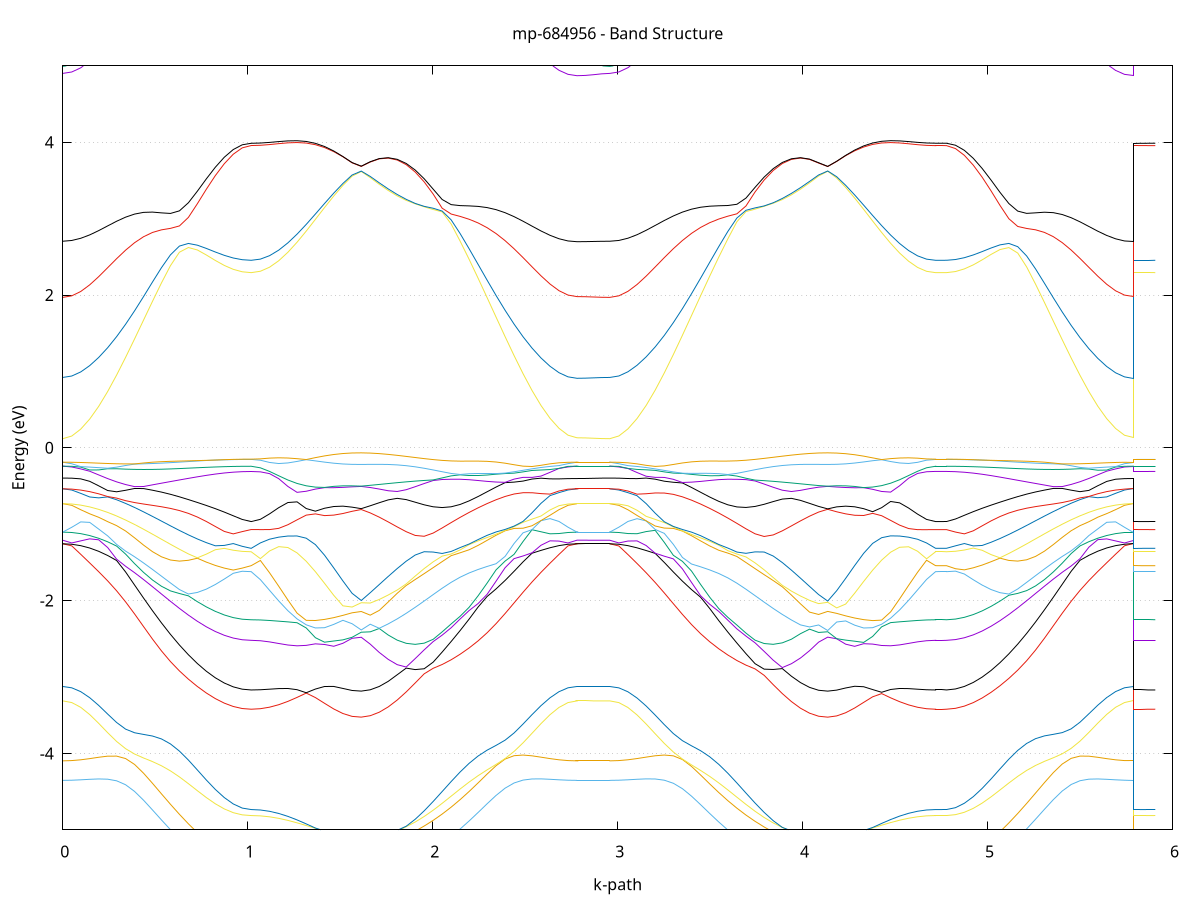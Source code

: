 set title 'mp-684956 - Band Structure'
set xlabel 'k-path'
set ylabel 'Energy (eV)'
set grid y
set yrange [-5:5]
set terminal png size 800,600
set output 'mp-684956_bands_gnuplot.png'
plot '-' using 1:2 with lines notitle, '-' using 1:2 with lines notitle, '-' using 1:2 with lines notitle, '-' using 1:2 with lines notitle, '-' using 1:2 with lines notitle, '-' using 1:2 with lines notitle, '-' using 1:2 with lines notitle, '-' using 1:2 with lines notitle, '-' using 1:2 with lines notitle, '-' using 1:2 with lines notitle, '-' using 1:2 with lines notitle, '-' using 1:2 with lines notitle, '-' using 1:2 with lines notitle, '-' using 1:2 with lines notitle, '-' using 1:2 with lines notitle, '-' using 1:2 with lines notitle, '-' using 1:2 with lines notitle, '-' using 1:2 with lines notitle, '-' using 1:2 with lines notitle, '-' using 1:2 with lines notitle, '-' using 1:2 with lines notitle, '-' using 1:2 with lines notitle, '-' using 1:2 with lines notitle, '-' using 1:2 with lines notitle, '-' using 1:2 with lines notitle, '-' using 1:2 with lines notitle, '-' using 1:2 with lines notitle, '-' using 1:2 with lines notitle, '-' using 1:2 with lines notitle, '-' using 1:2 with lines notitle, '-' using 1:2 with lines notitle, '-' using 1:2 with lines notitle, '-' using 1:2 with lines notitle, '-' using 1:2 with lines notitle, '-' using 1:2 with lines notitle, '-' using 1:2 with lines notitle, '-' using 1:2 with lines notitle, '-' using 1:2 with lines notitle, '-' using 1:2 with lines notitle, '-' using 1:2 with lines notitle, '-' using 1:2 with lines notitle, '-' using 1:2 with lines notitle, '-' using 1:2 with lines notitle, '-' using 1:2 with lines notitle, '-' using 1:2 with lines notitle, '-' using 1:2 with lines notitle, '-' using 1:2 with lines notitle, '-' using 1:2 with lines notitle, '-' using 1:2 with lines notitle, '-' using 1:2 with lines notitle, '-' using 1:2 with lines notitle, '-' using 1:2 with lines notitle, '-' using 1:2 with lines notitle, '-' using 1:2 with lines notitle, '-' using 1:2 with lines notitle, '-' using 1:2 with lines notitle, '-' using 1:2 with lines notitle, '-' using 1:2 with lines notitle, '-' using 1:2 with lines notitle, '-' using 1:2 with lines notitle, '-' using 1:2 with lines notitle, '-' using 1:2 with lines notitle, '-' using 1:2 with lines notitle, '-' using 1:2 with lines notitle, '-' using 1:2 with lines notitle, '-' using 1:2 with lines notitle, '-' using 1:2 with lines notitle, '-' using 1:2 with lines notitle, '-' using 1:2 with lines notitle, '-' using 1:2 with lines notitle, '-' using 1:2 with lines notitle, '-' using 1:2 with lines notitle, '-' using 1:2 with lines notitle, '-' using 1:2 with lines notitle, '-' using 1:2 with lines notitle, '-' using 1:2 with lines notitle, '-' using 1:2 with lines notitle, '-' using 1:2 with lines notitle, '-' using 1:2 with lines notitle, '-' using 1:2 with lines notitle, '-' using 1:2 with lines notitle, '-' using 1:2 with lines notitle
0.000000 -17.396901
0.048509 -17.394001
0.097017 -17.385601
0.145526 -17.371801
0.194034 -17.352901
0.242543 -17.329301
0.291052 -17.301601
0.339560 -17.270401
0.388069 -17.236401
0.436577 -17.200501
0.485086 -17.163401
0.533594 -17.125901
0.582103 -17.088901
0.630612 -17.052901
0.679120 -17.018801
0.727629 -16.987101
0.776137 -16.958401
0.824646 -16.933301
0.873155 -16.912401
0.921663 -16.896501
0.970172 -16.886401
1.018680 -16.882901
1.018680 -16.882901
1.068271 -16.881701
1.117861 -16.878301
1.167452 -16.872501
1.217042 -16.864801
1.266633 -16.855201
1.316223 -16.844101
1.365813 -16.831701
1.415404 -16.818401
1.464994 -16.804401
1.514585 -16.790101
1.564175 -16.775601
1.613766 -16.765901
1.613766 -16.765901
1.662363 -16.781001
1.710961 -16.798101
1.759559 -16.817201
1.808156 -16.838401
1.856754 -16.861901
1.905352 -16.887401
1.953950 -16.915301
2.002547 -16.945401
2.051145 -16.977701
2.099743 -17.011901
2.148340 -17.047901
2.196938 -17.085101
2.245536 -17.123101
2.294134 -17.161301
2.342731 -17.198901
2.391329 -17.235201
2.439927 -17.269501
2.488525 -17.300901
2.537122 -17.328801
2.585720 -17.352601
2.634318 -17.371601
2.682915 -17.385501
2.731513 -17.394001
2.780111 -17.396901
2.780111 -17.396901
2.824464 -17.396901
2.868816 -17.396901
2.913169 -17.396801
2.957521 -17.396901
2.957521 -17.396901
3.006616 -17.394001
3.055710 -17.385301
3.104804 -17.371101
3.153898 -17.351701
3.202992 -17.327501
3.252086 -17.299101
3.301180 -17.267101
3.350274 -17.232301
3.399368 -17.195501
3.448462 -17.157401
3.497556 -17.118801
3.546650 -17.080501
3.595744 -17.043001
3.644839 -17.006901
3.693933 -16.972601
3.743027 -16.940301
3.792121 -16.910301
3.841215 -16.882601
3.890309 -16.857101
3.939403 -16.833901
3.988497 -16.813001
4.037591 -16.794201
4.086685 -16.777301
4.135779 -16.764701
4.135779 -16.764701
4.184377 -16.778801
4.232975 -16.792901
4.281572 -16.806901
4.330170 -16.820601
4.378768 -16.833501
4.427366 -16.845501
4.475963 -16.856301
4.524561 -16.865501
4.573159 -16.873001
4.621757 -16.878401
4.670354 -16.881801
4.718952 -16.882901
4.718952 -16.882901
4.748720 -16.882901
4.778487 -16.883001
4.778487 -16.883001
4.826587 -16.887401
4.874686 -16.898201
4.922785 -16.914701
4.970885 -16.936001
5.018984 -16.961401
5.067083 -16.990201
5.115182 -17.022001
5.163282 -17.056001
5.211381 -17.091801
5.259480 -17.128701
5.307579 -17.165901
5.355679 -17.202701
5.403778 -17.238301
5.451877 -17.271901
5.499977 -17.302801
5.548076 -17.330201
5.596175 -17.353501
5.644274 -17.372101
5.692374 -17.385801
5.740473 -17.394101
5.788572 -17.396901
5.788572 -16.882901
5.828063 -16.882901
5.867554 -16.882901
5.907046 -16.883001
e
0.000000 -17.014201
0.048509 -17.011301
0.097017 -17.002501
0.145526 -16.988201
0.194034 -16.968601
0.242543 -16.944401
0.291052 -16.916301
0.339560 -16.885101
0.388069 -16.852201
0.436577 -16.818801
0.485086 -16.786701
0.533594 -16.757801
0.582103 -16.733501
0.630612 -16.715101
0.679120 -16.702701
0.727629 -16.695501
0.776137 -16.692601
0.824646 -16.692801
0.873155 -16.695001
0.921663 -16.698001
0.970172 -16.700401
1.018680 -16.701301
1.018680 -16.701301
1.068271 -16.701501
1.117861 -16.702201
1.167452 -16.703301
1.217042 -16.705101
1.266633 -16.707701
1.316223 -16.711401
1.365813 -16.716501
1.415404 -16.722901
1.464994 -16.731001
1.514585 -16.740701
1.564175 -16.752401
1.613766 -16.761301
1.613766 -16.761301
1.662363 -16.747701
1.710961 -16.734801
1.759559 -16.722801
1.808156 -16.712101
1.856754 -16.703001
1.905352 -16.695901
1.953950 -16.691301
2.002547 -16.689901
2.051145 -16.692301
2.099743 -16.699501
2.148340 -16.712101
2.196938 -16.730801
2.245536 -16.755401
2.294134 -16.784801
2.342731 -16.817301
2.391329 -16.851001
2.439927 -16.884201
2.488525 -16.915601
2.537122 -16.943901
2.585720 -16.968301
2.634318 -16.988001
2.682915 -17.002401
2.731513 -17.011301
2.780111 -17.014201
2.780111 -17.014201
2.824464 -17.014301
2.868816 -17.014301
2.913169 -17.014301
2.957521 -17.014201
2.957521 -17.014201
3.006616 -17.011201
3.055710 -17.002201
3.104804 -16.987501
3.153898 -16.967401
3.202992 -16.942501
3.252086 -16.913701
3.301180 -16.881801
3.350274 -16.848201
3.399368 -16.814201
3.448462 -16.781701
3.497556 -16.752401
3.546650 -16.728201
3.595744 -16.710101
3.644839 -16.698101
3.693933 -16.691701
3.743027 -16.689901
3.792121 -16.691901
3.841215 -16.697001
3.890309 -16.704601
3.939403 -16.714201
3.988497 -16.725301
4.037591 -16.737701
4.086685 -16.750901
4.135779 -16.762501
4.135779 -16.762501
4.184377 -16.749601
4.232975 -16.738601
4.281572 -16.729401
4.330170 -16.721701
4.378768 -16.715701
4.427366 -16.710901
4.475963 -16.707401
4.524561 -16.704901
4.573159 -16.703201
4.621757 -16.702101
4.670354 -16.701501
4.718952 -16.701301
4.718952 -16.701301
4.748720 -16.701301
4.778487 -16.701301
4.778487 -16.701301
4.826587 -16.700101
4.874686 -16.697601
4.922785 -16.694801
4.970885 -16.692701
5.018984 -16.692801
5.067083 -16.696001
5.115182 -16.703601
5.163282 -16.716601
5.211381 -16.735301
5.259480 -16.759801
5.307579 -16.788901
5.355679 -16.820801
5.403778 -16.854001
5.451877 -16.886601
5.499977 -16.917401
5.548076 -16.945201
5.596175 -16.969201
5.644274 -16.988501
5.692374 -17.002701
5.740473 -17.011301
5.788572 -17.014201
5.788572 -16.701301
5.828063 -16.701301
5.867554 -16.701301
5.907046 -16.701301
e
0.000000 -16.823501
0.048509 -16.821401
0.097017 -16.815401
0.145526 -16.805501
0.194034 -16.791801
0.242543 -16.774801
0.291052 -16.754701
0.339560 -16.731901
0.388069 -16.707101
0.436577 -16.680801
0.485086 -16.653801
0.533594 -16.626701
0.582103 -16.600501
0.630612 -16.576001
0.679120 -16.554001
0.727629 -16.535001
0.776137 -16.519301
0.824646 -16.507001
0.873155 -16.497901
0.921663 -16.491601
0.970172 -16.488001
1.018680 -16.486801
1.018680 -16.486801
1.068271 -16.486201
1.117861 -16.484601
1.167452 -16.481901
1.217042 -16.478501
1.266633 -16.474601
1.316223 -16.470501
1.365813 -16.466401
1.415404 -16.462701
1.464994 -16.459601
1.514585 -16.457301
1.564175 -16.455901
1.613766 -16.455501
1.613766 -16.455501
1.662363 -16.456201
1.710961 -16.458201
1.759559 -16.461501
1.808156 -16.466501
1.856754 -16.473501
1.905352 -16.482701
1.953950 -16.494501
2.002547 -16.509201
2.051145 -16.527101
2.099743 -16.547901
2.148340 -16.571501
2.196938 -16.597201
2.245536 -16.624301
2.294134 -16.652001
2.342731 -16.679501
2.391329 -16.706201
2.439927 -16.731301
2.488525 -16.754201
2.537122 -16.774401
2.585720 -16.791601
2.634318 -16.805301
2.682915 -16.815301
2.731513 -16.821401
2.780111 -16.823401
2.780111 -16.823401
2.824464 -16.823401
2.868816 -16.823401
2.913169 -16.823401
2.957521 -16.823501
2.957521 -16.823501
3.006616 -16.821401
3.055710 -16.815201
3.104804 -16.805001
3.153898 -16.791001
3.202992 -16.773501
3.252086 -16.752901
3.301180 -16.729501
3.350274 -16.704101
3.399368 -16.677001
3.448462 -16.649201
3.497556 -16.621201
3.546650 -16.593901
3.595744 -16.568201
3.644839 -16.544801
3.693933 -16.524201
3.743027 -16.506601
3.792121 -16.492201
3.841215 -16.480801
3.890309 -16.472001
3.939403 -16.465401
3.988497 -16.460701
4.037591 -16.457701
4.086685 -16.456001
4.135779 -16.455501
4.135779 -16.455501
4.184377 -16.456101
4.232975 -16.457701
4.281572 -16.460101
4.330170 -16.463301
4.378768 -16.467001
4.427366 -16.471001
4.475963 -16.475001
4.524561 -16.478801
4.573159 -16.482101
4.621757 -16.484701
4.670354 -16.486301
4.718952 -16.486801
4.718952 -16.486801
4.748720 -16.486801
4.778487 -16.486801
4.778487 -16.486801
4.826587 -16.488301
4.874686 -16.492301
4.922785 -16.498801
4.970885 -16.508201
5.018984 -16.520901
5.067083 -16.536801
5.115182 -16.556001
5.163282 -16.578101
5.211381 -16.602601
5.259480 -16.628701
5.307579 -16.655601
5.355679 -16.682401
5.403778 -16.708501
5.451877 -16.733101
5.499977 -16.755501
5.548076 -16.775401
5.596175 -16.792201
5.644274 -16.805701
5.692374 -16.815501
5.740473 -16.821401
5.788572 -16.823401
5.788572 -16.486801
5.828063 -16.486801
5.867554 -16.486801
5.907046 -16.486801
e
0.000000 -16.708801
0.048509 -16.707701
0.097017 -16.704601
0.145526 -16.699401
0.194034 -16.692301
0.242543 -16.683501
0.291052 -16.673301
0.339560 -16.661901
0.388069 -16.649401
0.436577 -16.635801
0.485086 -16.621201
0.533594 -16.605201
0.582103 -16.587701
0.630612 -16.569301
0.679120 -16.550901
0.727629 -16.533701
0.776137 -16.518801
0.824646 -16.506801
0.873155 -16.497701
0.921663 -16.491501
0.970172 -16.488001
1.018680 -16.486801
1.018680 -16.486801
1.068271 -16.486201
1.117861 -16.484601
1.167452 -16.481901
1.217042 -16.478501
1.266633 -16.474601
1.316223 -16.470401
1.365813 -16.466401
1.415404 -16.462701
1.464994 -16.459601
1.514585 -16.457301
1.564175 -16.455901
1.613766 -16.455501
1.613766 -16.455501
1.662363 -16.456201
1.710961 -16.458201
1.759559 -16.461501
1.808156 -16.466501
1.856754 -16.473401
1.905352 -16.482601
1.953950 -16.494501
2.002547 -16.509001
2.051145 -16.526201
2.099743 -16.545401
2.148340 -16.565501
2.196938 -16.585201
2.245536 -16.603501
2.294134 -16.620101
2.342731 -16.635101
2.391329 -16.648901
2.439927 -16.661601
2.488525 -16.673101
2.537122 -16.683401
2.585720 -16.692201
2.634318 -16.699301
2.682915 -16.704501
2.731513 -16.707801
2.780111 -16.708801
2.780111 -16.708801
2.824464 -16.708901
2.868816 -16.708901
2.913169 -16.708801
2.957521 -16.708801
2.957521 -16.708801
3.006616 -16.707701
3.055710 -16.704401
3.104804 -16.699101
3.153898 -16.691801
3.202992 -16.682801
3.252086 -16.672401
3.301180 -16.660701
3.350274 -16.647801
3.399368 -16.633801
3.448462 -16.618501
3.497556 -16.601501
3.546650 -16.582801
3.595744 -16.562801
3.644839 -16.542601
3.693933 -16.523401
3.743027 -16.506401
3.792121 -16.492201
3.841215 -16.480801
3.890309 -16.472001
3.939403 -16.465401
3.988497 -16.460701
4.037591 -16.457701
4.086685 -16.455901
4.135779 -16.455501
4.135779 -16.455501
4.184377 -16.456101
4.232975 -16.457601
4.281572 -16.460101
4.330170 -16.463201
4.378768 -16.466901
4.427366 -16.471001
4.475963 -16.475001
4.524561 -16.478801
4.573159 -16.482101
4.621757 -16.484601
4.670354 -16.486201
4.718952 -16.486701
4.718952 -16.486701
4.748720 -16.486701
4.778487 -16.486701
4.778487 -16.486701
4.826587 -16.488201
4.874686 -16.492201
4.922785 -16.498701
4.970885 -16.508101
5.018984 -16.520301
5.067083 -16.535401
5.115182 -16.552601
5.163282 -16.571001
5.211381 -16.589201
5.259480 -16.606401
5.307579 -16.622201
5.355679 -16.636701
5.403778 -16.650101
5.451877 -16.662501
5.499977 -16.673801
5.548076 -16.683901
5.596175 -16.692501
5.644274 -16.699501
5.692374 -16.704601
5.740473 -16.707801
5.788572 -16.708801
5.788572 -16.486801
5.828063 -16.486801
5.867554 -16.486701
5.907046 -16.486701
e
0.000000 -15.959001
0.048509 -15.960301
0.097017 -15.964101
0.145526 -15.970201
0.194034 -15.978301
0.242543 -15.988101
0.291052 -15.999301
0.339560 -16.011101
0.388069 -16.023201
0.436577 -16.034801
0.485086 -16.045301
0.533594 -16.054101
0.582103 -16.060701
0.630612 -16.064601
0.679120 -16.065801
0.727629 -16.064301
0.776137 -16.060801
0.824646 -16.055901
0.873155 -16.050501
0.921663 -16.045501
0.970172 -16.042101
1.018680 -16.040901
1.018680 -16.040901
1.068271 -16.040801
1.117861 -16.040701
1.167452 -16.040301
1.217042 -16.039601
1.266633 -16.038501
1.316223 -16.037001
1.365813 -16.035001
1.415404 -16.032801
1.464994 -16.030501
1.514585 -16.028301
1.564175 -16.026901
1.613766 -16.026401
1.613766 -16.026401
1.662363 -16.027401
1.710961 -16.029801
1.759559 -16.034001
1.808156 -16.039801
1.856754 -16.046701
1.905352 -16.053901
1.953950 -16.060601
2.002547 -16.065701
2.051145 -16.068501
2.099743 -16.069401
2.148340 -16.067501
2.196938 -16.062801
2.245536 -16.055601
2.294134 -16.046301
2.342731 -16.035501
2.391329 -16.023701
2.439927 -16.011601
2.488525 -15.999601
2.537122 -15.988401
2.585720 -15.978401
2.634318 -15.970201
2.682915 -15.964101
2.731513 -15.960301
2.780111 -15.959101
2.780111 -15.959101
2.824464 -15.959001
2.868816 -15.959101
2.913169 -15.959001
2.957521 -15.959001
2.957521 -15.959001
3.006616 -15.960301
3.055710 -15.964201
3.104804 -15.970501
3.153898 -15.978801
3.202992 -15.988901
3.252086 -16.000201
3.301180 -16.012401
3.350274 -16.024701
3.399368 -16.036601
3.448462 -16.047401
3.497556 -16.056601
3.546650 -16.063501
3.595744 -16.067901
3.644839 -16.069401
3.693933 -16.068101
3.743027 -16.065001
3.792121 -16.059501
3.841215 -16.052601
3.890309 -16.045301
3.939403 -16.038501
3.988497 -16.033001
4.037591 -16.029201
4.086685 -16.027001
4.135779 -16.026401
4.135779 -16.026401
4.184377 -16.027101
4.232975 -16.028701
4.281572 -16.030801
4.330170 -16.033101
4.378768 -16.035401
4.427366 -16.037201
4.475963 -16.038601
4.524561 -16.039701
4.573159 -16.040301
4.621757 -16.040601
4.670354 -16.040801
4.718952 -16.040901
4.718952 -16.040901
4.748720 -16.040901
4.778487 -16.040901
4.778487 -16.040901
4.826587 -16.042401
4.874686 -16.046101
4.922785 -16.051101
4.970885 -16.056601
5.018984 -16.061301
5.067083 -16.064601
5.115182 -16.065801
5.163282 -16.064401
5.211381 -16.060201
5.259480 -16.053501
5.307579 -16.044601
5.355679 -16.034101
5.403778 -16.022501
5.451877 -16.010601
5.499977 -15.998801
5.548076 -15.987801
5.596175 -15.978101
5.644274 -15.970001
5.692374 -15.964001
5.740473 -15.960301
5.788572 -15.959101
5.788572 -16.040901
5.828063 -16.040901
5.867554 -16.040901
5.907046 -16.040901
e
0.000000 -15.904801
0.048509 -15.906501
0.097017 -15.911701
0.145526 -15.920101
0.194034 -15.931401
0.242543 -15.945201
0.291052 -15.960801
0.339560 -15.977701
0.388069 -15.994901
0.436577 -16.011901
0.485086 -16.027601
0.533594 -16.041201
0.582103 -16.052001
0.630612 -16.059401
0.679120 -16.063101
0.727629 -16.063101
0.776137 -16.060001
0.824646 -16.055101
0.873155 -16.049601
0.921663 -16.044701
0.970172 -16.041401
1.018680 -16.040201
1.018680 -16.040201
1.068271 -16.040201
1.117861 -16.040001
1.167452 -16.039601
1.217042 -16.038901
1.266633 -16.037901
1.316223 -16.036501
1.365813 -16.034601
1.415404 -16.032501
1.464994 -16.030201
1.514585 -16.028201
1.564175 -16.026801
1.613766 -16.026301
1.613766 -16.026301
1.662363 -16.027301
1.710961 -16.029801
1.759559 -16.034001
1.808156 -16.039501
1.856754 -16.046101
1.905352 -16.053101
1.953950 -16.059701
2.002547 -16.065101
2.051145 -16.068201
2.099743 -16.067401
2.148340 -16.062901
2.196938 -16.054701
2.245536 -16.043201
2.294134 -16.029001
2.342731 -16.012901
2.391329 -15.995701
2.439927 -15.978301
2.488525 -15.961301
2.537122 -15.945501
2.585720 -15.931601
2.634318 -15.920201
2.682915 -15.911801
2.731513 -15.906501
2.780111 -15.904801
2.780111 -15.904801
2.824464 -15.904701
2.868816 -15.904801
2.913169 -15.904701
2.957521 -15.904801
2.957521 -15.904801
3.006616 -15.906601
3.055710 -15.911901
3.104804 -15.920501
3.153898 -15.932201
3.202992 -15.946201
3.252086 -15.962301
3.301180 -15.979501
3.350274 -15.997101
3.399368 -16.014501
3.448462 -16.030601
3.497556 -16.044601
3.546650 -16.055901
3.595744 -16.063701
3.644839 -16.067701
3.693933 -16.068101
3.743027 -16.064301
3.792121 -16.058601
3.841215 -16.051801
3.890309 -16.044801
3.939403 -16.038301
3.988497 -16.033001
4.037591 -16.029101
4.086685 -16.026901
4.135779 -16.026301
4.135779 -16.026301
4.184377 -16.027001
4.232975 -16.028601
4.281572 -16.030601
4.330170 -16.032801
4.378768 -16.034901
4.427366 -16.036701
4.475963 -16.038101
4.524561 -16.039001
4.573159 -16.039701
4.621757 -16.040001
4.670354 -16.040101
4.718952 -16.040201
4.718952 -16.040201
4.748720 -16.040201
4.778487 -16.040201
4.778487 -16.040201
4.826587 -16.041701
4.874686 -16.045301
4.922785 -16.050201
4.970885 -16.055701
5.018984 -16.060501
5.067083 -16.063201
5.115182 -16.062901
5.163282 -16.058901
5.211381 -16.051201
5.259480 -16.040301
5.307579 -16.026501
5.355679 -16.010901
5.403778 -15.994001
5.451877 -15.976901
5.499977 -15.960201
5.548076 -15.944701
5.596175 -15.931101
5.644274 -15.919901
5.692374 -15.911601
5.740473 -15.906501
5.788572 -15.904801
5.788572 -16.040201
5.828063 -16.040201
5.867554 -16.040201
5.907046 -16.040201
e
0.000000 -10.060701
0.048509 -10.058301
0.097017 -10.051101
0.145526 -10.039201
0.194034 -10.023201
0.242543 -10.003401
0.291052 -9.980401
0.339560 -9.955101
0.388069 -9.937401
0.436577 -9.922901
0.485086 -9.909301
0.533594 -9.897501
0.582103 -9.888601
0.630612 -9.882901
0.679120 -9.880101
0.727629 -9.878801
0.776137 -9.878001
0.824646 -9.876801
0.873155 -9.874401
0.921663 -9.870601
0.970172 -9.865501
1.018680 -9.860201
1.018680 -9.860201
1.068271 -9.858801
1.117861 -9.854301
1.167452 -9.846101
1.217042 -9.834001
1.266633 -9.818201
1.316223 -9.799201
1.365813 -9.778001
1.415404 -9.764301
1.464994 -9.767101
1.514585 -9.769601
1.564175 -9.770701
1.613766 -9.770901
1.613766 -9.770901
1.662363 -9.771201
1.710961 -9.773301
1.759559 -9.778101
1.808156 -9.785601
1.856754 -9.794401
1.905352 -9.803801
1.953950 -9.813201
2.002547 -9.822901
2.051145 -9.833301
2.099743 -9.845001
2.148340 -9.858301
2.196938 -9.873201
2.245536 -9.889001
2.294134 -9.904901
2.342731 -9.920301
2.391329 -9.935901
2.439927 -9.954901
2.488525 -9.978401
2.537122 -10.001901
2.585720 -10.022401
2.634318 -10.038901
2.682915 -10.050901
2.731513 -10.058201
2.780111 -10.060701
2.780111 -10.060701
2.824464 -10.060701
2.868816 -10.060701
2.913169 -10.060701
2.957521 -10.060701
2.957521 -10.060701
3.006616 -10.058201
3.055710 -10.050701
3.104804 -10.038501
3.153898 -10.021701
3.202992 -10.000801
3.252086 -9.977001
3.301180 -9.953401
3.350274 -9.934601
3.399368 -9.918901
3.448462 -9.903301
3.497556 -9.887201
3.546650 -9.871301
3.595744 -9.856501
3.644839 -9.843201
3.693933 -9.831601
3.743027 -9.821301
3.792121 -9.811601
3.841215 -9.802001
3.890309 -9.792701
3.939403 -9.783901
3.988497 -9.776801
4.037591 -9.772601
4.086685 -9.771101
4.135779 -9.770901
4.135779 -9.770901
4.184377 -9.770601
4.232975 -9.769201
4.281572 -9.766601
4.330170 -9.764001
4.378768 -9.781101
4.427366 -9.801601
4.475963 -9.820001
4.524561 -9.835201
4.573159 -9.846701
4.621757 -9.854501
4.670354 -9.858801
4.718952 -9.860201
4.718952 -9.860201
4.748720 -9.860301
4.778487 -9.860601
4.778487 -9.860601
4.826587 -9.866301
4.874686 -9.871201
4.922785 -9.874801
4.970885 -9.877001
5.018984 -9.878101
5.067083 -9.878901
5.115182 -9.880301
5.163282 -9.883301
5.211381 -9.889201
5.259480 -9.898301
5.307579 -9.910201
5.355679 -9.923801
5.403778 -9.938201
5.451877 -9.956301
5.499977 -9.981401
5.548076 -10.004101
5.596175 -10.023701
5.644274 -10.039501
5.692374 -10.051201
5.740473 -10.058301
5.788572 -10.060701
5.788572 -9.860201
5.828063 -9.860301
5.867554 -9.860401
5.907046 -9.860601
e
0.000000 -10.060701
0.048509 -10.057301
0.097017 -10.047501
0.145526 -10.031901
0.194034 -10.012201
0.242543 -9.990701
0.291052 -9.970301
0.339560 -9.952801
0.388069 -9.928501
0.436577 -9.901901
0.485086 -9.882501
0.533594 -9.866201
0.582103 -9.852701
0.630612 -9.843701
0.679120 -9.839001
0.727629 -9.837701
0.776137 -9.838501
0.824646 -9.840501
0.873155 -9.843501
0.921663 -9.847601
0.970172 -9.853001
1.018680 -9.858401
1.018680 -9.858401
1.068271 -9.856201
1.117861 -9.849501
1.167452 -9.838401
1.217042 -9.823101
1.266633 -9.804301
1.316223 -9.783501
1.365813 -9.766601
1.415404 -9.756001
1.464994 -9.734801
1.514585 -9.716201
1.564175 -9.711001
1.613766 -9.711201
1.613766 -9.711201
1.662363 -9.711801
1.710961 -9.715201
1.759559 -9.722601
1.808156 -9.732401
1.856754 -9.743201
1.905352 -9.754501
1.953950 -9.766601
2.002547 -9.780201
2.051145 -9.796001
2.099743 -9.814301
2.148340 -9.834501
2.196938 -9.855701
2.245536 -9.877001
2.294134 -9.897401
2.342731 -9.916401
2.391329 -9.934101
2.439927 -9.951501
2.488525 -9.970101
2.537122 -9.990801
2.585720 -10.012201
2.634318 -10.031901
2.682915 -10.047401
2.731513 -10.057301
2.780111 -10.060701
2.780111 -10.060701
2.824464 -10.060701
2.868816 -10.060701
2.913169 -10.060701
2.957521 -10.060701
2.957521 -10.060701
3.006616 -10.057201
3.055710 -10.047101
3.104804 -10.031301
3.153898 -10.011401
3.202992 -9.989701
3.252086 -9.968901
3.301180 -9.950201
3.350274 -9.932701
3.399368 -9.914701
3.448462 -9.895401
3.497556 -9.874701
3.546650 -9.853101
3.595744 -9.831701
3.644839 -9.811501
3.693933 -9.793501
3.743027 -9.777901
3.792121 -9.764401
3.841215 -9.752401
3.890309 -9.741101
3.939403 -9.730301
3.988497 -9.720801
4.037591 -9.714101
4.086685 -9.711501
4.135779 -9.711201
4.135779 -9.711201
4.184377 -9.710901
4.232975 -9.719601
4.281572 -9.738501
4.330170 -9.759501
4.378768 -9.768101
4.427366 -9.786001
4.475963 -9.806301
4.524561 -9.824501
4.573159 -9.839201
4.621757 -9.849901
4.670354 -9.856301
4.718952 -9.858401
4.718952 -9.858401
4.748720 -9.858301
4.778487 -9.858001
4.778487 -9.858001
4.826587 -9.852201
4.874686 -9.847001
4.922785 -9.843101
4.970885 -9.840201
5.018984 -9.838301
5.067083 -9.837701
5.115182 -9.839301
5.163282 -9.844301
5.211381 -9.853701
5.259480 -9.867301
5.307579 -9.883601
5.355679 -9.903501
5.403778 -9.930001
5.451877 -9.953501
5.499977 -9.971101
5.548076 -9.991401
5.596175 -10.012801
5.644274 -10.032301
5.692374 -10.047601
5.740473 -10.057401
5.788572 -10.060701
5.788572 -9.858401
5.828063 -9.858401
5.867554 -9.858201
5.907046 -9.858001
e
0.000000 -10.028101
0.048509 -10.025501
0.097017 -10.017801
0.145526 -10.005101
0.194034 -9.987801
0.242543 -9.966301
0.291052 -9.944301
0.339560 -9.929901
0.388069 -9.915401
0.436577 -9.899501
0.485086 -9.876801
0.533594 -9.854601
0.582103 -9.836801
0.630612 -9.824001
0.679120 -9.816101
0.727629 -9.811901
0.776137 -9.810401
0.824646 -9.810501
0.873155 -9.811401
0.921663 -9.812301
0.970172 -9.813101
1.018680 -9.813301
1.018680 -9.813301
1.068271 -9.811201
1.117861 -9.804701
1.167452 -9.794301
1.217042 -9.781101
1.266633 -9.767401
1.316223 -9.757001
1.365813 -9.748101
1.415404 -9.729201
1.464994 -9.707901
1.514585 -9.708901
1.564175 -9.700901
1.613766 -9.693701
1.613766 -9.693701
1.662363 -9.702001
1.710961 -9.708501
1.759559 -9.711501
1.808156 -9.711701
1.856754 -9.710601
1.905352 -9.710101
1.953950 -9.711201
2.002547 -9.714701
2.051145 -9.722301
2.099743 -9.735101
2.148340 -9.752201
2.196938 -9.774501
2.245536 -9.803101
2.294134 -9.836101
2.342731 -9.870201
2.391329 -9.901901
2.439927 -9.927001
2.488525 -9.944901
2.537122 -9.963801
2.585720 -9.986601
2.634318 -10.004601
2.682915 -10.017601
2.731513 -10.025501
2.780111 -10.028101
2.780111 -10.028101
2.824464 -10.028101
2.868816 -10.028101
2.913169 -10.028101
2.957521 -10.028101
2.957521 -10.028101
3.006616 -10.025401
3.055710 -10.017401
3.104804 -10.004201
3.153898 -9.985801
3.202992 -9.962501
3.252086 -9.943901
3.301180 -9.925401
3.350274 -9.899501
3.399368 -9.867101
3.448462 -9.832601
3.497556 -9.799601
3.546650 -9.771401
3.595744 -9.749601
3.644839 -9.733001
3.693933 -9.720801
3.743027 -9.714001
3.792121 -9.710901
3.841215 -9.710101
3.890309 -9.710801
3.939403 -9.711801
3.988497 -9.711201
4.037591 -9.707301
4.086685 -9.700101
4.135779 -9.693101
4.135779 -9.693101
4.184377 -9.703701
4.232975 -9.708501
4.281572 -9.711501
4.330170 -9.732601
4.378768 -9.749801
4.427366 -9.758001
4.475963 -9.768701
4.524561 -9.782201
4.573159 -9.795001
4.621757 -9.805001
4.670354 -9.811201
4.718952 -9.813401
4.718952 -9.813401
4.748720 -9.813301
4.778487 -9.813301
4.778487 -9.813301
4.826587 -9.813001
4.874686 -9.812201
4.922785 -9.811201
4.970885 -9.810501
5.018984 -9.810501
5.067083 -9.812201
5.115182 -9.816601
5.163282 -9.825001
5.211381 -9.838101
5.259480 -9.856101
5.307579 -9.878401
5.355679 -9.900501
5.403778 -9.916201
5.451877 -9.930601
5.499977 -9.944901
5.548076 -9.967101
5.596175 -9.988301
5.644274 -10.005401
5.692374 -10.017901
5.740473 -10.025501
5.788572 -10.028101
5.788572 -9.813301
5.828063 -9.813301
5.867554 -9.813301
5.907046 -9.813301
e
0.000000 -10.028101
0.048509 -10.024801
0.097017 -10.015201
0.145526 -10.000101
0.194034 -9.981101
0.242543 -9.961401
0.291052 -9.941301
0.339560 -9.913501
0.388069 -9.884101
0.436577 -9.854301
0.485086 -9.825701
0.533594 -9.800401
0.582103 -9.780401
0.630612 -9.766701
0.679120 -9.758801
0.727629 -9.755101
0.776137 -9.754201
0.824646 -9.764701
0.873155 -9.775301
0.921663 -9.783801
0.970172 -9.789101
1.018680 -9.790801
1.018680 -9.790801
1.068271 -9.787201
1.117861 -9.777201
1.167452 -9.762001
1.217042 -9.743201
1.266633 -9.723501
1.316223 -9.705701
1.365813 -9.690901
1.415404 -9.698901
1.464994 -9.705301
1.514585 -9.691301
1.564175 -9.687301
1.613766 -9.691201
1.613766 -9.691201
1.662363 -9.686701
1.710961 -9.685601
1.759559 -9.684501
1.808156 -9.682901
1.856754 -9.681601
1.905352 -9.681501
1.953950 -9.688701
2.002547 -9.700501
2.051145 -9.710301
2.099743 -9.716901
2.148340 -9.723201
2.196938 -9.738201
2.245536 -9.763001
2.294134 -9.793001
2.342731 -9.830601
2.391329 -9.868901
2.439927 -9.904501
2.488525 -9.936301
2.537122 -9.962301
2.585720 -9.981601
2.634318 -10.000201
2.682915 -10.015201
2.731513 -10.024801
2.780111 -10.028101
2.780111 -10.028101
2.824464 -10.028101
2.868816 -10.028101
2.913169 -10.028101
2.957521 -10.028101
2.957521 -10.028101
3.006616 -10.024701
3.055710 -10.014901
3.104804 -9.999601
3.153898 -9.980801
3.202992 -9.961301
3.252086 -9.934501
3.301180 -9.902101
3.350274 -9.865901
3.399368 -9.827001
3.448462 -9.789601
3.497556 -9.760001
3.546650 -9.735501
3.595744 -9.722301
3.644839 -9.716101
3.693933 -9.709001
3.743027 -9.698601
3.792121 -9.686701
3.841215 -9.681401
3.890309 -9.681701
3.939403 -9.683201
3.988497 -9.684901
4.037591 -9.685801
4.086685 -9.687401
4.135779 -9.691801
4.135779 -9.691801
4.184377 -9.687001
4.232975 -9.693901
4.281572 -9.704301
4.330170 -9.697701
4.378768 -9.692901
4.427366 -9.707701
4.475963 -9.725401
4.524561 -9.744801
4.573159 -9.763001
4.621757 -9.777801
4.670354 -9.787401
4.718952 -9.790801
4.718952 -9.790801
4.748720 -9.790801
4.778487 -9.790701
4.778487 -9.790701
4.826587 -9.788601
4.874686 -9.782901
4.922785 -9.774101
4.970885 -9.763401
5.018984 -9.754201
5.067083 -9.755401
5.115182 -9.759301
5.163282 -9.767701
5.211381 -9.781801
5.259480 -9.802101
5.307579 -9.827501
5.355679 -9.856101
5.403778 -9.885701
5.451877 -9.914901
5.499977 -9.942401
5.548076 -9.962001
5.596175 -9.981701
5.644274 -10.000401
5.692374 -10.015401
5.740473 -10.024901
5.788572 -10.028101
5.788572 -9.790801
5.828063 -9.790801
5.867554 -9.790701
5.907046 -9.790701
e
0.000000 -9.910001
0.048509 -9.910301
0.097017 -9.910701
0.145526 -9.910301
0.194034 -9.908601
0.242543 -9.901801
0.291052 -9.885801
0.339560 -9.863001
0.388069 -9.837101
0.436577 -9.811101
0.485086 -9.788201
0.533594 -9.769301
0.582103 -9.754501
0.630612 -9.744801
0.679120 -9.741701
0.727629 -9.745401
0.776137 -9.753901
0.824646 -9.754801
0.873155 -9.756001
0.921663 -9.757201
0.970172 -9.758101
1.018680 -9.759901
1.018680 -9.759901
1.068271 -9.757501
1.117861 -9.750201
1.167452 -9.738301
1.217042 -9.722501
1.266633 -9.704001
1.316223 -9.687701
1.365813 -9.690601
1.415404 -9.678301
1.464994 -9.670201
1.514585 -9.666401
1.564175 -9.660001
1.613766 -9.653901
1.613766 -9.653901
1.662363 -9.660001
1.710961 -9.662201
1.759559 -9.661601
1.808156 -9.660001
1.856754 -9.665201
1.905352 -9.676801
1.953950 -9.683201
2.002547 -9.686901
2.051145 -9.693001
2.099743 -9.702901
2.148340 -9.717901
2.196938 -9.736501
2.245536 -9.759801
2.294134 -9.786001
2.342731 -9.813601
2.391329 -9.841701
2.439927 -9.867001
2.488525 -9.888401
2.537122 -9.902901
2.585720 -9.909001
2.634318 -9.910401
2.682915 -9.910701
2.731513 -9.910301
2.780111 -9.910001
2.780111 -9.910001
2.824464 -9.910001
2.868816 -9.910001
2.913169 -9.910001
2.957521 -9.910001
2.957521 -9.910001
3.006616 -9.910301
3.055710 -9.910701
3.104804 -9.910401
3.153898 -9.908901
3.202992 -9.902401
3.252086 -9.887201
3.301180 -9.865301
3.350274 -9.839501
3.399368 -9.810901
3.448462 -9.783201
3.497556 -9.757001
3.546650 -9.734101
3.595744 -9.715601
3.644839 -9.701201
3.693933 -9.691901
3.743027 -9.686201
3.792121 -9.682801
3.841215 -9.674601
3.890309 -9.663001
3.939403 -9.660301
3.988497 -9.661901
4.037591 -9.662001
4.086685 -9.658901
4.135779 -9.653201
4.135779 -9.653201
4.184377 -9.661901
4.232975 -9.667101
4.281572 -9.671201
4.330170 -9.680101
4.378768 -9.689501
4.427366 -9.688901
4.475963 -9.705901
4.524561 -9.723901
4.573159 -9.739101
4.621757 -9.750601
4.670354 -9.757601
4.718952 -9.759901
4.718952 -9.759901
4.748720 -9.759901
4.778487 -9.759801
4.778487 -9.759801
4.826587 -9.758001
4.874686 -9.757101
4.922785 -9.755801
4.970885 -9.754701
5.018984 -9.752801
5.067083 -9.744801
5.115182 -9.741701
5.163282 -9.745401
5.211381 -9.755601
5.259480 -9.770601
5.307579 -9.789601
5.355679 -9.812601
5.403778 -9.838501
5.451877 -9.864201
5.499977 -9.886601
5.548076 -9.902201
5.596175 -9.908701
5.644274 -9.910301
5.692374 -9.910701
5.740473 -9.910301
5.788572 -9.910001
5.788572 -9.759901
5.828063 -9.759901
5.867554 -9.759901
5.907046 -9.759801
e
0.000000 -9.910001
0.048509 -9.907701
0.097017 -9.906901
0.145526 -9.909201
0.194034 -9.907201
0.242543 -9.899401
0.291052 -9.884701
0.339560 -9.861501
0.388069 -9.833501
0.436577 -9.805601
0.485086 -9.780101
0.533594 -9.758701
0.582103 -9.742001
0.630612 -9.730501
0.679120 -9.724501
0.727629 -9.724101
0.776137 -9.728501
0.824646 -9.735901
0.873155 -9.744401
0.921663 -9.752201
0.970172 -9.757801
1.018680 -9.758401
1.018680 -9.758401
1.068271 -9.753901
1.117861 -9.741201
1.167452 -9.722001
1.217042 -9.699201
1.266633 -9.678901
1.316223 -9.673201
1.365813 -9.661901
1.415404 -9.649401
1.464994 -9.639101
1.514585 -9.639301
1.564175 -9.645701
1.613766 -9.651301
1.613766 -9.651301
1.662363 -9.645601
1.710961 -9.643701
1.759559 -9.646401
1.808156 -9.654501
1.856754 -9.658201
1.905352 -9.657101
1.953950 -9.657401
2.002547 -9.660001
2.051145 -9.671101
2.099743 -9.688301
2.148340 -9.708001
2.196938 -9.723401
2.245536 -9.744301
2.294134 -9.782201
2.342731 -9.813201
2.391329 -9.840401
2.439927 -9.866401
2.488525 -9.887201
2.537122 -9.900601
2.585720 -9.907701
2.634318 -9.909301
2.682915 -9.906901
2.731513 -9.907701
2.780111 -9.910001
2.780111 -9.910001
2.824464 -9.910001
2.868816 -9.910001
2.913169 -9.910001
2.957521 -9.910001
2.957521 -9.910001
3.006616 -9.907701
3.055710 -9.907001
3.104804 -9.909401
3.153898 -9.907501
3.202992 -9.900101
3.252086 -9.886101
3.301180 -9.864601
3.350274 -9.838201
3.399368 -9.810701
3.448462 -9.778601
3.497556 -9.739801
3.546650 -9.722101
3.595744 -9.705301
3.644839 -9.685601
3.693933 -9.668801
3.743027 -9.659401
3.792121 -9.657201
3.841215 -9.657201
3.890309 -9.658501
3.939403 -9.652601
3.988497 -9.645301
4.037591 -9.643801
4.086685 -9.646601
4.135779 -9.651901
4.135779 -9.651901
4.184377 -9.644001
4.232975 -9.638601
4.281572 -9.640701
4.330170 -9.651301
4.378768 -9.663601
4.427366 -9.673701
4.475963 -9.680501
4.524561 -9.701101
4.573159 -9.723301
4.621757 -9.741801
4.670354 -9.754001
4.718952 -9.758401
4.718952 -9.758401
4.748720 -9.758401
4.778487 -9.758401
4.778487 -9.758401
4.826587 -9.757301
4.874686 -9.751301
4.922785 -9.743301
4.970885 -9.734901
5.018984 -9.727801
5.067083 -9.723901
5.115182 -9.724801
5.163282 -9.731301
5.211381 -9.743101
5.259480 -9.760101
5.307579 -9.781701
5.355679 -9.807301
5.403778 -9.835101
5.451877 -9.862701
5.499977 -9.885501
5.548076 -9.899801
5.596175 -9.907301
5.644274 -9.909101
5.692374 -9.906801
5.740473 -9.907801
5.788572 -9.910001
5.788572 -9.758401
5.828063 -9.758401
5.867554 -9.758401
5.907046 -9.758401
e
0.000000 -9.903001
0.048509 -9.904201
0.097017 -9.901001
0.145526 -9.890001
0.194034 -9.875101
0.242543 -9.856901
0.291052 -9.836101
0.339560 -9.813601
0.388069 -9.790401
0.436577 -9.767801
0.485086 -9.746501
0.533594 -9.726801
0.582103 -9.708501
0.630612 -9.691201
0.679120 -9.674901
0.727629 -9.660201
0.776137 -9.647501
0.824646 -9.637201
0.873155 -9.629401
0.921663 -9.623901
0.970172 -9.620701
1.018680 -9.619701
1.018680 -9.619701
1.068271 -9.623301
1.117861 -9.633101
1.167452 -9.646701
1.217042 -9.660701
1.266633 -9.670701
1.316223 -9.671401
1.365813 -9.660101
1.415404 -9.645601
1.464994 -9.638501
1.514585 -9.631901
1.564175 -9.627901
1.613766 -9.626901
1.613766 -9.626901
1.662363 -9.628701
1.710961 -9.632701
1.759559 -9.636701
1.808156 -9.638801
1.856754 -9.640701
1.905352 -9.643701
1.953950 -9.649001
2.002547 -9.657901
2.051145 -9.664901
2.099743 -9.670701
2.148340 -9.680101
2.196938 -9.706601
2.245536 -9.732901
2.294134 -9.746101
2.342731 -9.764501
2.391329 -9.786401
2.439927 -9.810201
2.488525 -9.833801
2.537122 -9.855601
2.585720 -9.874501
2.634318 -9.889701
2.682915 -9.900901
2.731513 -9.904201
2.780111 -9.903001
2.780111 -9.903001
2.824464 -9.903001
2.868816 -9.903001
2.913169 -9.903001
2.957521 -9.903001
2.957521 -9.903001
3.006616 -9.904201
3.055710 -9.900701
3.104804 -9.889301
3.153898 -9.873801
3.202992 -9.854501
3.252086 -9.832401
3.301180 -9.808401
3.350274 -9.784501
3.399368 -9.762601
3.448462 -9.744501
3.497556 -9.731801
3.546650 -9.702501
3.595744 -9.678101
3.644839 -9.669901
3.693933 -9.664101
3.743027 -9.656101
3.792121 -9.647801
3.841215 -9.643001
3.890309 -9.640301
3.939403 -9.638501
3.988497 -9.636001
4.037591 -9.631701
4.086685 -9.628001
4.135779 -9.626901
4.135779 -9.626901
4.184377 -9.628501
4.232975 -9.633101
4.281572 -9.639101
4.330170 -9.647501
4.378768 -9.662401
4.427366 -9.671901
4.475963 -9.670101
4.524561 -9.659701
4.573159 -9.645901
4.621757 -9.632701
4.670354 -9.623101
4.718952 -9.619701
4.718952 -9.619701
4.748720 -9.619701
4.778487 -9.619701
4.778487 -9.619701
4.826587 -9.621001
4.874686 -9.624501
4.922785 -9.630201
4.970885 -9.638301
5.018984 -9.648801
5.067083 -9.661601
5.115182 -9.676401
5.163282 -9.692601
5.211381 -9.709901
5.259480 -9.728201
5.307579 -9.747901
5.355679 -9.769201
5.403778 -9.791701
5.451877 -9.814701
5.499977 -9.837001
5.548076 -9.857601
5.596175 -9.875601
5.644274 -9.890301
5.692374 -9.901101
5.740473 -9.904201
5.788572 -9.903001
5.788572 -9.619701
5.828063 -9.619701
5.867554 -9.619701
5.907046 -9.619701
e
0.000000 -9.903001
0.048509 -9.900601
0.097017 -9.893601
0.145526 -9.882101
0.194034 -9.866601
0.242543 -9.847401
0.291052 -9.825401
0.339560 -9.801401
0.388069 -9.776401
0.436577 -9.751701
0.485086 -9.728001
0.533594 -9.705801
0.582103 -9.684501
0.630612 -9.663701
0.679120 -9.643601
0.727629 -9.625301
0.776137 -9.609401
0.824646 -9.596601
0.873155 -9.586901
0.921663 -9.580101
0.970172 -9.576101
1.018680 -9.574801
1.018680 -9.574801
1.068271 -9.580901
1.117861 -9.595201
1.167452 -9.612601
1.217042 -9.629601
1.266633 -9.640201
1.316223 -9.630601
1.365813 -9.610101
1.415404 -9.591801
1.464994 -9.578401
1.514585 -9.569701
1.564175 -9.565001
1.613766 -9.563801
1.613766 -9.563801
1.662363 -9.566101
1.710961 -9.572001
1.759559 -9.581201
1.808156 -9.592701
1.856754 -9.605501
1.905352 -9.618601
1.953950 -9.631101
2.002547 -9.642501
2.051145 -9.652801
2.099743 -9.663701
2.148340 -9.676701
2.196938 -9.689801
2.245536 -9.705301
2.294134 -9.724001
2.342731 -9.746201
2.391329 -9.771001
2.439927 -9.797101
2.488525 -9.822501
2.537122 -9.845801
2.585720 -9.865801
2.634318 -9.881801
2.682915 -9.893501
2.731513 -9.900601
2.780111 -9.903001
2.780111 -9.903001
2.824464 -9.903001
2.868816 -9.903001
2.913169 -9.903001
2.957521 -9.903001
2.957521 -9.903001
3.006616 -9.900601
3.055710 -9.893301
3.104804 -9.881401
3.153898 -9.865001
3.202992 -9.844701
3.252086 -9.821001
3.301180 -9.795201
3.350274 -9.768901
3.399368 -9.744001
3.448462 -9.722001
3.497556 -9.703501
3.546650 -9.688101
3.595744 -9.674901
3.644839 -9.662101
3.693933 -9.651301
3.743027 -9.640701
3.792121 -9.629001
3.841215 -9.616201
3.890309 -9.602901
3.939403 -9.590201
3.988497 -9.579001
4.037591 -9.570401
4.086685 -9.565201
4.135779 -9.563701
4.135779 -9.563701
4.184377 -9.565701
4.232975 -9.571101
4.281572 -9.580501
4.330170 -9.594401
4.378768 -9.612901
4.427366 -9.632701
4.475963 -9.639901
4.524561 -9.628401
4.573159 -9.611601
4.621757 -9.594601
4.670354 -9.580701
4.718952 -9.574801
4.718952 -9.574801
4.748720 -9.574801
4.778487 -9.574901
4.778487 -9.574901
4.826587 -9.576501
4.874686 -9.580801
4.922785 -9.587901
4.970885 -9.597901
5.018984 -9.611001
5.067083 -9.627001
5.115182 -9.645501
5.163282 -9.665501
5.211381 -9.686201
5.259480 -9.707401
5.307579 -9.729601
5.355679 -9.753101
5.403778 -9.777801
5.451877 -9.802501
5.499977 -9.826301
5.548076 -9.848101
5.596175 -9.867001
5.644274 -9.882401
5.692374 -9.893701
5.740473 -9.900701
5.788572 -9.903001
5.788572 -9.574801
5.828063 -9.574801
5.867554 -9.574801
5.907046 -9.574901
e
0.000000 -9.807601
0.048509 -9.805001
0.097017 -9.797901
0.145526 -9.787501
0.194034 -9.775001
0.242543 -9.761601
0.291052 -9.748101
0.339560 -9.735401
0.388069 -9.723201
0.436577 -9.710601
0.485086 -9.696101
0.533594 -9.678601
0.582103 -9.657701
0.630612 -9.633301
0.679120 -9.608301
0.727629 -9.591901
0.776137 -9.576701
0.824646 -9.562301
0.873155 -9.550001
0.921663 -9.540701
0.970172 -9.535001
1.018680 -9.533101
1.018680 -9.533101
1.068271 -9.530201
1.117861 -9.524901
1.167452 -9.520701
1.217042 -9.518301
1.266633 -9.517201
1.316223 -9.516201
1.365813 -9.513201
1.415404 -9.504901
1.464994 -9.488701
1.514585 -9.467201
1.564175 -9.452901
1.613766 -9.448201
1.613766 -9.448201
1.662363 -9.455801
1.710961 -9.470601
1.759559 -9.488801
1.808156 -9.508601
1.856754 -9.529201
1.905352 -9.550001
1.953950 -9.571001
2.002547 -9.592401
2.051145 -9.615101
2.099743 -9.639301
2.148340 -9.664301
2.196938 -9.687201
2.245536 -9.704701
2.294134 -9.715601
2.342731 -9.722701
2.391329 -9.729701
2.439927 -9.738301
2.488525 -9.749201
2.537122 -9.761801
2.585720 -9.774901
2.634318 -9.787401
2.682915 -9.797801
2.731513 -9.805001
2.780111 -9.807601
2.780111 -9.807601
2.824464 -9.807601
2.868816 -9.807601
2.913169 -9.807601
2.957521 -9.807601
2.957521 -9.807601
3.006616 -9.804901
3.055710 -9.797601
3.104804 -9.787001
3.153898 -9.774401
3.202992 -9.761101
3.252086 -9.748501
3.301180 -9.737601
3.350274 -9.729001
3.399368 -9.722101
3.448462 -9.714701
3.497556 -9.703101
3.546650 -9.684601
3.595744 -9.661001
3.644839 -9.635801
3.693933 -9.611501
3.743027 -9.588801
3.792121 -9.567301
3.841215 -9.546201
3.890309 -9.525201
3.939403 -9.504501
3.988497 -9.484701
4.037591 -9.466901
4.086685 -9.453201
4.135779 -9.448001
4.135779 -9.448001
4.184377 -9.455501
4.232975 -9.470401
4.281572 -9.492201
4.330170 -9.506701
4.378768 -9.513901
4.427366 -9.516401
4.475963 -9.517301
4.524561 -9.518401
4.573159 -9.520901
4.621757 -9.525101
4.670354 -9.530301
4.718952 -9.533101
4.718952 -9.533101
4.748720 -9.533101
4.778487 -9.533101
4.778487 -9.533101
4.826587 -9.535601
4.874686 -9.541701
4.922785 -9.551401
4.970885 -9.563901
5.018984 -9.578301
5.067083 -9.593401
5.115182 -9.610401
5.163282 -9.635501
5.211381 -9.659501
5.259480 -9.680001
5.307579 -9.697101
5.355679 -9.711401
5.403778 -9.723801
5.451877 -9.735901
5.499977 -9.748701
5.548076 -9.762001
5.596175 -9.775301
5.644274 -9.787701
5.692374 -9.798001
5.740473 -9.805001
5.788572 -9.807601
5.788572 -9.533101
5.828063 -9.533101
5.867554 -9.533101
5.907046 -9.533101
e
0.000000 -9.599801
0.048509 -9.598701
0.097017 -9.595801
0.145526 -9.592701
0.194034 -9.591401
0.242543 -9.593401
0.291052 -9.598601
0.339560 -9.605701
0.388069 -9.613001
0.436577 -9.619101
0.485086 -9.622601
0.533594 -9.622901
0.582103 -9.619701
0.630612 -9.612701
0.679120 -9.598901
0.727629 -9.571701
0.776137 -9.542801
0.824646 -9.517301
0.873155 -9.497001
0.921663 -9.482601
0.970172 -9.474101
1.018680 -9.471201
1.018680 -9.471201
1.068271 -9.471701
1.117861 -9.473101
1.167452 -9.475901
1.217042 -9.480001
1.266633 -9.485101
1.316223 -9.490001
1.365813 -9.492701
1.415404 -9.490501
1.464994 -9.481701
1.514585 -9.465301
1.564175 -9.439201
1.613766 -9.427401
1.613766 -9.427401
1.662363 -9.439801
1.710961 -9.456901
1.759559 -9.475101
1.808156 -9.493701
1.856754 -9.512301
1.905352 -9.530601
1.953950 -9.548801
2.002547 -9.568201
2.051145 -9.590301
2.099743 -9.615801
2.148340 -9.639501
2.196938 -9.648501
2.245536 -9.645801
2.294134 -9.638501
2.342731 -9.629201
2.391329 -9.618901
2.439927 -9.608901
2.488525 -9.600101
2.537122 -9.594001
2.585720 -9.591501
2.634318 -9.592701
2.682915 -9.595801
2.731513 -9.598701
2.780111 -9.599901
2.780111 -9.599901
2.824464 -9.599901
2.868816 -9.599901
2.913169 -9.599801
2.957521 -9.599801
2.957521 -9.599801
3.006616 -9.598701
3.055710 -9.595701
3.104804 -9.592601
3.153898 -9.591501
3.202992 -9.594201
3.252086 -9.600601
3.301180 -9.609501
3.350274 -9.619801
3.399368 -9.630101
3.448462 -9.639401
3.497556 -9.646401
3.546650 -9.648201
3.595744 -9.637001
3.644839 -9.612001
3.693933 -9.586701
3.743027 -9.564901
3.792121 -9.545601
3.841215 -9.527201
3.890309 -9.508701
3.939403 -9.489901
3.988497 -9.471201
4.037591 -9.452901
4.086685 -9.436101
4.135779 -9.427101
4.135779 -9.427101
4.184377 -9.444701
4.232975 -9.470301
4.281572 -9.483801
4.330170 -9.491301
4.378768 -9.492501
4.427366 -9.489501
4.475963 -9.484601
4.524561 -9.479601
4.573159 -9.475601
4.621757 -9.473001
4.670354 -9.471601
4.718952 -9.471201
4.718952 -9.471201
4.748720 -9.471301
4.778487 -9.471301
4.778487 -9.471301
4.826587 -9.474901
4.874686 -9.484101
4.922785 -9.499201
4.970885 -9.520001
5.018984 -9.545801
5.067083 -9.574701
5.115182 -9.600901
5.163282 -9.613501
5.211381 -9.620101
5.259480 -9.623001
5.307579 -9.622501
5.355679 -9.618801
5.403778 -9.612701
5.451877 -9.605401
5.499977 -9.598401
5.548076 -9.593301
5.596175 -9.591401
5.644274 -9.592801
5.692374 -9.595901
5.740473 -9.598801
5.788572 -9.599901
5.788572 -9.471201
5.828063 -9.471301
5.867554 -9.471301
5.907046 -9.471301
e
0.000000 -9.599101
0.048509 -9.597801
0.097017 -9.594101
0.145526 -9.588801
0.194034 -9.582401
0.242543 -9.575301
0.291052 -9.567101
0.339560 -9.557201
0.388069 -9.545501
0.436577 -9.532601
0.485086 -9.519001
0.533594 -9.504501
0.582103 -9.488101
0.630612 -9.468501
0.679120 -9.445101
0.727629 -9.418901
0.776137 -9.391601
0.824646 -9.365101
0.873155 -9.341701
0.921663 -9.323301
0.970172 -9.311501
1.018680 -9.307401
1.018680 -9.307401
1.068271 -9.307901
1.117861 -9.309301
1.167452 -9.311701
1.217042 -9.315701
1.266633 -9.321501
1.316223 -9.329401
1.365813 -9.338901
1.415404 -9.349901
1.464994 -9.365201
1.514585 -9.381001
1.564175 -9.395001
1.613766 -9.398001
1.613766 -9.398001
1.662363 -9.411901
1.710961 -9.426701
1.759559 -9.442701
1.808156 -9.459501
1.856754 -9.476401
1.905352 -9.492301
1.953950 -9.505601
2.002547 -9.515101
2.051145 -9.520101
2.099743 -9.521401
2.148340 -9.520701
2.196938 -9.520101
2.245536 -9.522001
2.294134 -9.528101
2.342731 -9.537801
2.391329 -9.548501
2.439927 -9.558601
2.488525 -9.567701
2.537122 -9.575501
2.585720 -9.582401
2.634318 -9.588701
2.682915 -9.594001
2.731513 -9.597701
2.780111 -9.599001
2.780111 -9.599001
2.824464 -9.599001
2.868816 -9.599001
2.913169 -9.599101
2.957521 -9.599101
2.957521 -9.599101
3.006616 -9.597701
3.055710 -9.594001
3.104804 -9.588601
3.153898 -9.582201
3.202992 -9.575101
3.252086 -9.567101
3.301180 -9.558001
3.350274 -9.547601
3.399368 -9.536801
3.448462 -9.527301
3.497556 -9.521601
3.546650 -9.520101
3.595744 -9.520901
3.644839 -9.521401
3.693933 -9.519601
3.743027 -9.513801
3.792121 -9.503601
3.841215 -9.489501
3.890309 -9.473201
3.939403 -9.456101
3.988497 -9.439201
4.037591 -9.423301
4.086685 -9.408501
4.135779 -9.396801
4.135779 -9.396801
4.184377 -9.392301
4.232975 -9.377801
4.281572 -9.362401
4.330170 -9.347801
4.378768 -9.337501
4.427366 -9.328301
4.475963 -9.320801
4.524561 -9.315301
4.573159 -9.311601
4.621757 -9.309201
4.670354 -9.307801
4.718952 -9.307401
4.718952 -9.307401
4.748720 -9.307401
4.778487 -9.307501
4.778487 -9.307501
4.826587 -9.312701
4.874686 -9.325301
4.922785 -9.344301
4.970885 -9.368101
5.018984 -9.394501
5.067083 -9.421701
5.115182 -9.447501
5.163282 -9.470301
5.211381 -9.489601
5.259480 -9.505601
5.307579 -9.519901
5.355679 -9.533401
5.403778 -9.546201
5.451877 -9.557701
5.499977 -9.567401
5.548076 -9.575501
5.596175 -9.582601
5.644274 -9.588901
5.692374 -9.594101
5.740473 -9.597701
5.788572 -9.599001
5.788572 -9.307401
5.828063 -9.307401
5.867554 -9.307501
5.907046 -9.307501
e
0.000000 -9.477701
0.048509 -9.478801
0.097017 -9.481001
0.145526 -9.484601
0.194034 -9.489001
0.242543 -9.493401
0.291052 -9.497201
0.339560 -9.499201
0.388069 -9.498401
0.436577 -9.493701
0.485086 -9.484001
0.533594 -9.469001
0.582103 -9.449001
0.630612 -9.425201
0.679120 -9.399301
0.727629 -9.373401
0.776137 -9.354201
0.824646 -9.335501
0.873155 -9.319401
0.921663 -9.307301
0.970172 -9.300001
1.018680 -9.297601
1.018680 -9.297601
1.068271 -9.298701
1.117861 -9.301901
1.167452 -9.306801
1.217042 -9.312701
1.266633 -9.319201
1.316223 -9.326401
1.365813 -9.336301
1.415404 -9.349501
1.464994 -9.360801
1.514585 -9.372401
1.564175 -9.384801
1.613766 -9.393201
1.613766 -9.393201
1.662363 -9.378601
1.710961 -9.388301
1.759559 -9.400001
1.808156 -9.414101
1.856754 -9.430601
1.905352 -9.448301
1.953950 -9.465701
2.002547 -9.481001
2.051145 -9.492001
2.099743 -9.497701
2.148340 -9.498701
2.196938 -9.496801
2.245536 -9.494201
2.294134 -9.492601
2.342731 -9.492001
2.391329 -9.494501
2.439927 -9.496001
2.488525 -9.495101
2.537122 -9.492301
2.585720 -9.488401
2.634318 -9.484401
2.682915 -9.481101
2.731513 -9.478801
2.780111 -9.477701
2.780111 -9.477701
2.824464 -9.477701
2.868816 -9.477701
2.913169 -9.477701
2.957521 -9.477701
2.957521 -9.477701
3.006616 -9.478801
3.055710 -9.481101
3.104804 -9.484501
3.153898 -9.488601
3.202992 -9.492501
3.252086 -9.495201
3.301180 -9.496001
3.350274 -9.494201
3.399368 -9.492001
3.448462 -9.492701
3.497556 -9.494401
3.546650 -9.497101
3.595744 -9.498801
3.644839 -9.497201
3.693933 -9.490701
3.743027 -9.478701
3.792121 -9.462801
3.841215 -9.445001
3.890309 -9.427201
3.939403 -9.411001
3.988497 -9.397301
4.037591 -9.386001
4.086685 -9.377101
4.135779 -9.394701
4.135779 -9.394701
4.184377 -9.382001
4.232975 -9.370001
4.281572 -9.358701
4.330170 -9.347501
4.378768 -9.334701
4.427366 -9.325401
4.475963 -9.318501
4.524561 -9.312201
4.573159 -9.306501
4.621757 -9.301801
4.670354 -9.298701
4.718952 -9.297601
4.718952 -9.297601
4.748720 -9.297601
4.778487 -9.297601
4.778487 -9.297601
4.826587 -9.300701
4.874686 -9.308601
4.922785 -9.321101
4.970885 -9.337501
5.018984 -9.356301
5.067083 -9.375801
5.115182 -9.401801
5.163282 -9.427401
5.211381 -9.450801
5.259480 -9.470301
5.307579 -9.484801
5.355679 -9.494101
5.403778 -9.498501
5.451877 -9.499201
5.499977 -9.497001
5.548076 -9.493301
5.596175 -9.488901
5.644274 -9.484501
5.692374 -9.481001
5.740473 -9.478801
5.788572 -9.477701
5.788572 -9.297601
5.828063 -9.297601
5.867554 -9.297601
5.907046 -9.297601
e
0.000000 -9.477701
0.048509 -9.478501
0.097017 -9.480901
0.145526 -9.482001
0.194034 -9.479001
0.242543 -9.481601
0.291052 -9.485601
0.339560 -9.488001
0.388069 -9.487901
0.436577 -9.484101
0.485086 -9.475301
0.533594 -9.461001
0.582103 -9.441601
0.630612 -9.418301
0.679120 -9.393001
0.727629 -9.373201
0.776137 -9.348601
0.824646 -9.326901
0.873155 -9.309101
0.921663 -9.295901
0.970172 -9.287601
1.018680 -9.284601
1.018680 -9.284601
1.068271 -9.285301
1.117861 -9.288301
1.167452 -9.292901
1.217042 -9.298201
1.266633 -9.303501
1.316223 -9.311701
1.365813 -9.321401
1.415404 -9.336101
1.464994 -9.350601
1.514585 -9.363301
1.564175 -9.370401
1.613766 -9.368801
1.613766 -9.368801
1.662363 -9.368201
1.710961 -9.342001
1.759559 -9.321201
1.808156 -9.315001
1.856754 -9.322101
1.905352 -9.332701
1.953950 -9.346801
2.002547 -9.364301
2.051145 -9.384601
2.099743 -9.407001
2.148340 -9.430001
2.196938 -9.451901
2.245536 -9.470201
2.294134 -9.482901
2.342731 -9.490401
2.391329 -9.491301
2.439927 -9.489401
2.488525 -9.486301
2.537122 -9.482101
2.585720 -9.479601
2.634318 -9.482101
2.682915 -9.480901
2.731513 -9.478501
2.780111 -9.477701
2.780111 -9.477701
2.824464 -9.477701
2.868816 -9.477701
2.913169 -9.477701
2.957521 -9.477701
2.957521 -9.477701
3.006616 -9.478601
3.055710 -9.481001
3.104804 -9.482101
3.153898 -9.479401
3.202992 -9.482301
3.252086 -9.486501
3.301180 -9.489601
3.350274 -9.491401
3.399368 -9.489801
3.448462 -9.481801
3.497556 -9.468401
3.546650 -9.449301
3.595744 -9.427001
3.644839 -9.403701
3.693933 -9.381401
3.743027 -9.361201
3.792121 -9.344101
3.841215 -9.330501
3.890309 -9.320401
3.939403 -9.315101
3.988497 -9.324801
4.037591 -9.347601
4.086685 -9.373801
4.135779 -9.367901
4.135779 -9.367901
4.184377 -9.369601
4.232975 -9.361001
4.281572 -9.348001
4.330170 -9.333701
4.378768 -9.319401
4.427366 -9.310701
4.475963 -9.303001
4.524561 -9.297801
4.573159 -9.292501
4.621757 -9.288201
4.670354 -9.285301
4.718952 -9.284601
4.718952 -9.284601
4.748720 -9.284601
4.778487 -9.284701
4.778487 -9.284701
4.826587 -9.288401
4.874686 -9.297301
4.922785 -9.311001
4.970885 -9.329201
5.018984 -9.351101
5.067083 -9.375301
5.115182 -9.395401
5.163282 -9.420501
5.211381 -9.443301
5.259480 -9.462201
5.307579 -9.476101
5.355679 -9.484401
5.403778 -9.488001
5.451877 -9.488001
5.499977 -9.485401
5.548076 -9.481501
5.596175 -9.479101
5.644274 -9.482001
5.692374 -9.480901
5.740473 -9.478501
5.788572 -9.477701
5.788572 -9.284601
5.828063 -9.284601
5.867554 -9.284701
5.907046 -9.284701
e
0.000000 -9.466401
0.048509 -9.467201
0.097017 -9.469401
0.145526 -9.472901
0.194034 -9.477201
0.242543 -9.470601
0.291052 -9.458001
0.339560 -9.444801
0.388069 -9.435101
0.436577 -9.429801
0.485086 -9.426701
0.533594 -9.422901
0.582103 -9.416201
0.630612 -9.405601
0.679120 -9.391101
0.727629 -9.367601
0.776137 -9.343801
0.824646 -9.322901
0.873155 -9.306101
0.921663 -9.293801
0.970172 -9.286501
1.018680 -9.284301
1.018680 -9.284301
1.068271 -9.285301
1.117861 -9.287301
1.167452 -9.290801
1.217042 -9.296101
1.266633 -9.303201
1.316223 -9.309501
1.365813 -9.320001
1.415404 -9.328101
1.464994 -9.337701
1.514585 -9.348201
1.564175 -9.358801
1.613766 -9.365501
1.613766 -9.365501
1.662363 -9.349101
1.710961 -9.328401
1.759559 -9.311801
1.808156 -9.314801
1.856754 -9.318301
1.905352 -9.324901
1.953950 -9.334101
2.002547 -9.345901
2.051145 -9.359801
2.099743 -9.375301
2.148340 -9.391101
2.196938 -9.405801
2.245536 -9.417901
2.294134 -9.426301
2.342731 -9.431701
2.391329 -9.437401
2.439927 -9.446401
2.488525 -9.458801
2.537122 -9.470901
2.585720 -9.477101
2.634318 -9.473001
2.682915 -9.469501
2.731513 -9.467201
2.780111 -9.466401
2.780111 -9.466401
2.824464 -9.466401
2.868816 -9.466401
2.913169 -9.466401
2.957521 -9.466401
2.957521 -9.466401
3.006616 -9.467201
3.055710 -9.469501
3.104804 -9.473101
3.153898 -9.477201
3.202992 -9.470401
3.252086 -9.458001
3.301180 -9.445601
3.350274 -9.436801
3.399368 -9.431301
3.448462 -9.425601
3.497556 -9.416701
3.546650 -9.404101
3.595744 -9.389001
3.644839 -9.373001
3.693933 -9.357601
3.743027 -9.343801
3.792121 -9.332301
3.841215 -9.323501
3.890309 -9.317301
3.939403 -9.313701
3.988497 -9.313701
4.037591 -9.333101
4.086685 -9.353601
4.135779 -9.366401
4.135779 -9.366401
4.184377 -9.356501
4.232975 -9.346101
4.281572 -9.335901
4.330170 -9.326701
4.378768 -9.318901
4.427366 -9.308601
4.475963 -9.302401
4.524561 -9.295601
4.573159 -9.290601
4.621757 -9.287201
4.670354 -9.285201
4.718952 -9.284301
4.718952 -9.284301
4.748720 -9.284301
4.778487 -9.284301
4.778487 -9.284301
4.826587 -9.287201
4.874686 -9.295101
4.922785 -9.307901
4.970885 -9.325101
5.018984 -9.346201
5.067083 -9.370101
5.115182 -9.392601
5.163282 -9.406701
5.211381 -9.416901
5.259480 -9.423301
5.307579 -9.426901
5.355679 -9.430101
5.403778 -9.435601
5.451877 -9.445401
5.499977 -9.458601
5.548076 -9.471001
5.596175 -9.477101
5.644274 -9.472801
5.692374 -9.469401
5.740473 -9.467101
5.788572 -9.466401
5.788572 -9.284301
5.828063 -9.284301
5.867554 -9.284301
5.907046 -9.284301
e
0.000000 -9.466401
0.048509 -9.465201
0.097017 -9.461501
0.145526 -9.454701
0.194034 -9.444101
0.242543 -9.429301
0.291052 -9.410401
0.339560 -9.388501
0.388069 -9.366301
0.436577 -9.347001
0.485086 -9.334801
0.533594 -9.328101
0.582103 -9.319801
0.630612 -9.309701
0.679120 -9.297801
0.727629 -9.284501
0.776137 -9.270401
0.824646 -9.256401
0.873155 -9.243701
0.921663 -9.233401
0.970172 -9.226801
1.018680 -9.224501
1.018680 -9.224501
1.068271 -9.229101
1.117861 -9.240701
1.167452 -9.255301
1.217042 -9.270801
1.266633 -9.286301
1.316223 -9.299801
1.365813 -9.305701
1.415404 -9.307001
1.464994 -9.306601
1.514585 -9.305601
1.564175 -9.304701
1.613766 -9.304401
1.613766 -9.304401
1.662363 -9.304901
1.710961 -9.306301
1.759559 -9.305501
1.808156 -9.290201
1.856754 -9.277701
1.905352 -9.270001
1.953950 -9.267501
2.002547 -9.270301
2.051145 -9.278101
2.099743 -9.289901
2.148340 -9.304101
2.196938 -9.318001
2.245536 -9.329901
2.294134 -9.340201
2.342731 -9.352901
2.391329 -9.370801
2.439927 -9.391201
2.488525 -9.411501
2.537122 -9.429601
2.585720 -9.444101
2.634318 -9.454601
2.682915 -9.461401
2.731513 -9.465201
2.780111 -9.466401
2.780111 -9.466401
2.824464 -9.466401
2.868816 -9.466401
2.913169 -9.466401
2.957521 -9.466401
2.957521 -9.466401
3.006616 -9.465201
3.055710 -9.461301
3.104804 -9.454301
3.153898 -9.443601
3.202992 -9.428701
3.252086 -9.410301
3.301180 -9.389701
3.350274 -9.369201
3.399368 -9.351501
3.448462 -9.339201
3.497556 -9.328701
3.546650 -9.316401
3.595744 -9.302101
3.644839 -9.288001
3.693933 -9.276601
3.743027 -9.269501
3.792121 -9.267601
3.841215 -9.271001
3.890309 -9.279701
3.939403 -9.293301
3.988497 -9.307001
4.037591 -9.305901
4.086685 -9.304701
4.135779 -9.304401
4.135779 -9.304401
4.184377 -9.304801
4.232975 -9.305801
4.281572 -9.306701
4.330170 -9.306901
4.378768 -9.305301
4.427366 -9.298501
4.475963 -9.284801
4.524561 -9.269601
4.573159 -9.254401
4.621757 -9.240101
4.670354 -9.229001
4.718952 -9.224501
4.718952 -9.224501
4.748720 -9.224501
4.778487 -9.224501
4.778487 -9.224501
4.826587 -9.227401
4.874686 -9.234601
4.922785 -9.245101
4.970885 -9.258001
5.018984 -9.272001
5.067083 -9.285901
5.115182 -9.299001
5.163282 -9.310601
5.211381 -9.320501
5.259480 -9.328601
5.307579 -9.335101
5.355679 -9.348001
5.403778 -9.367401
5.451877 -9.389501
5.499977 -9.411201
5.548076 -9.429901
5.596175 -9.444401
5.644274 -9.454801
5.692374 -9.461501
5.740473 -9.465201
5.788572 -9.466401
5.788572 -9.224501
5.828063 -9.224501
5.867554 -9.224501
5.907046 -9.224501
e
0.000000 -9.357501
0.048509 -9.357801
0.097017 -9.358301
0.145526 -9.359001
0.194034 -9.359501
0.242543 -9.359001
0.291052 -9.355701
0.339560 -9.347401
0.388069 -9.344101
0.436577 -9.340001
0.485086 -9.329001
0.533594 -9.318501
0.582103 -9.310801
0.630612 -9.301501
0.679120 -9.290501
0.727629 -9.278101
0.776137 -9.264901
0.824646 -9.251801
0.873155 -9.239901
0.921663 -9.230401
0.970172 -9.224201
1.018680 -9.222101
1.018680 -9.222101
1.068271 -9.225701
1.117861 -9.235301
1.167452 -9.248301
1.217042 -9.262801
1.266633 -9.277201
1.316223 -9.289901
1.365813 -9.298901
1.415404 -9.302301
1.464994 -9.300301
1.514585 -9.296001
1.564175 -9.292501
1.613766 -9.291501
1.613766 -9.291501
1.662363 -9.293101
1.710961 -9.295901
1.759559 -9.296401
1.808156 -9.287001
1.856754 -9.274001
1.905352 -9.265401
1.953950 -9.263001
2.002547 -9.267201
2.051145 -9.276901
2.099743 -9.289901
2.148340 -9.303501
2.196938 -9.315301
2.245536 -9.324601
2.294134 -9.331501
2.342731 -9.336601
2.391329 -9.343301
2.439927 -9.347401
2.488525 -9.355301
2.537122 -9.358801
2.585720 -9.359501
2.634318 -9.359001
2.682915 -9.358301
2.731513 -9.357801
2.780111 -9.357501
2.780111 -9.357501
2.824464 -9.357501
2.868816 -9.357501
2.913169 -9.357501
2.957521 -9.357501
2.957521 -9.357501
3.006616 -9.357801
3.055710 -9.358401
3.104804 -9.359101
3.153898 -9.359501
3.202992 -9.358701
3.252086 -9.354901
3.301180 -9.347001
3.350274 -9.342901
3.399368 -9.336201
3.448462 -9.330901
3.497556 -9.323701
3.546650 -9.314001
3.595744 -9.301701
3.644839 -9.288001
3.693933 -9.275101
3.743027 -9.266001
3.792121 -9.262901
3.841215 -9.266501
3.890309 -9.276301
3.939403 -9.289701
3.988497 -9.296901
4.037591 -9.295301
4.086685 -9.292501
4.135779 -9.291401
4.135779 -9.291401
4.184377 -9.293101
4.232975 -9.296901
4.281572 -9.300901
4.330170 -9.302201
4.378768 -9.297901
4.427366 -9.288501
4.475963 -9.275801
4.524561 -9.261601
4.573159 -9.247501
4.621757 -9.234801
4.670354 -9.225601
4.718952 -9.222101
4.718952 -9.222101
4.748720 -9.222101
4.778487 -9.222101
4.778487 -9.222101
4.826587 -9.224801
4.874686 -9.231401
4.922785 -9.241301
4.970885 -9.253301
5.018984 -9.266401
5.067083 -9.279401
5.115182 -9.291601
5.163282 -9.302301
5.211381 -9.311501
5.259480 -9.319001
5.307579 -9.330201
5.355679 -9.340301
5.403778 -9.344301
5.451877 -9.347501
5.499977 -9.356001
5.548076 -9.359001
5.596175 -9.359501
5.644274 -9.359001
5.692374 -9.358301
5.740473 -9.357701
5.788572 -9.357501
5.788572 -9.222101
5.828063 -9.222101
5.867554 -9.222101
5.907046 -9.222101
e
0.000000 -9.357501
0.048509 -9.357301
0.097017 -9.356601
0.145526 -9.355501
0.194034 -9.354001
0.242543 -9.352201
0.291052 -9.350001
0.339560 -9.346701
0.388069 -9.334001
0.436577 -9.329901
0.485086 -9.324801
0.533594 -9.310001
0.582103 -9.289401
0.630612 -9.267101
0.679120 -9.243301
0.727629 -9.217901
0.776137 -9.191101
0.824646 -9.163301
0.873155 -9.135601
0.921663 -9.110001
0.970172 -9.089401
1.018680 -9.079301
1.018680 -9.079301
1.068271 -9.070001
1.117861 -9.045101
1.167452 -9.010201
1.217042 -8.971501
1.266633 -8.933201
1.316223 -8.894401
1.365813 -8.857101
1.415404 -8.823101
1.464994 -8.794201
1.514585 -8.772601
1.564175 -8.765801
1.613766 -8.764201
1.613766 -8.764201
1.662363 -8.774101
1.710961 -8.800901
1.759559 -8.839901
1.808156 -8.888301
1.856754 -8.943701
1.905352 -9.003301
1.953950 -9.063601
2.002547 -9.121001
2.051145 -9.172401
2.099743 -9.215501
2.148340 -9.249901
2.196938 -9.277901
2.245536 -9.301701
2.294134 -9.322101
2.342731 -9.336301
2.391329 -9.341001
2.439927 -9.347201
2.488525 -9.350001
2.537122 -9.352101
2.585720 -9.353901
2.634318 -9.355401
2.682915 -9.356601
2.731513 -9.357301
2.780111 -9.357501
2.780111 -9.357501
2.824464 -9.357501
2.868816 -9.357501
2.913169 -9.357501
2.957521 -9.357501
2.957521 -9.357501
3.006616 -9.357301
3.055710 -9.356601
3.104804 -9.355401
3.153898 -9.353901
3.202992 -9.352001
3.252086 -9.349801
3.301180 -9.346801
3.350274 -9.340601
3.399368 -9.335401
3.448462 -9.320201
3.497556 -9.299201
3.546650 -9.274701
3.595744 -9.245801
3.644839 -9.209901
3.693933 -9.165101
3.743027 -9.112001
3.792121 -9.053201
3.841215 -8.992201
3.890309 -8.932601
3.939403 -8.877701
3.988497 -8.830601
4.037591 -8.793701
4.086685 -8.770101
4.135779 -8.764001
4.135779 -8.764001
4.184377 -8.766501
4.232975 -8.776001
4.281572 -8.799001
4.330170 -8.828301
4.378768 -8.862201
4.427366 -8.899001
4.475963 -8.937101
4.524561 -8.974501
4.573159 -9.012501
4.621757 -9.046301
4.670354 -9.070301
4.718952 -9.079301
4.718952 -9.079301
4.748720 -9.079401
4.778487 -9.079601
4.778487 -9.079601
4.826587 -9.091801
4.874686 -9.113101
4.922785 -9.138901
4.970885 -9.166501
5.018984 -9.194101
5.067083 -9.220601
5.115182 -9.245601
5.163282 -9.269101
5.211381 -9.291101
5.259480 -9.311501
5.307579 -9.325201
5.355679 -9.330101
5.403778 -9.334201
5.451877 -9.347301
5.499977 -9.350101
5.548076 -9.352201
5.596175 -9.354001
5.644274 -9.355501
5.692374 -9.356601
5.740473 -9.357301
5.788572 -9.357501
5.788572 -9.079301
5.828063 -9.079301
5.867554 -9.079401
5.907046 -9.079601
e
0.000000 -9.350301
0.048509 -9.350201
0.097017 -9.350001
0.145526 -9.349601
0.194034 -9.348701
0.242543 -9.346401
0.291052 -9.341901
0.339560 -9.337501
0.388069 -9.328001
0.436577 -9.298801
0.485086 -9.263701
0.533594 -9.227201
0.582103 -9.192501
0.630612 -9.161601
0.679120 -9.135201
0.727629 -9.112801
0.776137 -9.094001
0.824646 -9.078901
0.873155 -9.067901
0.921663 -9.061801
0.970172 -9.061601
1.018680 -9.064501
1.018680 -9.064501
1.068271 -9.057001
1.117861 -9.036601
1.167452 -9.006901
1.217042 -8.969901
1.266633 -8.927401
1.316223 -8.885501
1.365813 -8.846701
1.415404 -8.813501
1.464994 -8.788201
1.514585 -8.772601
1.564175 -8.765501
1.613766 -8.763901
1.613766 -8.763901
1.662363 -8.768401
1.710961 -8.783301
1.759559 -8.808901
1.808156 -8.843801
1.856754 -8.885901
1.905352 -8.932501
1.953950 -8.980301
2.002547 -9.026301
2.051145 -9.068601
2.099743 -9.107001
2.148340 -9.143301
2.196938 -9.179801
2.245536 -9.217701
2.294134 -9.256101
2.342731 -9.291901
2.391329 -9.320901
2.439927 -9.337601
2.488525 -9.342601
2.537122 -9.345001
2.585720 -9.347301
2.634318 -9.348901
2.682915 -9.349801
2.731513 -9.350201
2.780111 -9.350401
2.780111 -9.350401
2.824464 -9.350401
2.868816 -9.350401
2.913169 -9.350301
2.957521 -9.350301
2.957521 -9.350301
3.006616 -9.350201
3.055710 -9.349801
3.104804 -9.348901
3.153898 -9.347201
3.202992 -9.344901
3.252086 -9.342401
3.301180 -9.336901
3.350274 -9.318901
3.399368 -9.288801
3.448462 -9.252201
3.497556 -9.213401
3.546650 -9.175201
3.595744 -9.138501
3.644839 -9.101601
3.693933 -9.062401
3.743027 -9.019101
3.792121 -8.972101
3.841215 -8.923701
3.890309 -8.877301
3.939403 -8.836001
3.988497 -8.802601
4.037591 -8.779001
4.086685 -8.766501
4.135779 -8.763901
4.135779 -8.763901
4.184377 -8.766501
4.232975 -8.774901
4.281572 -8.792101
4.330170 -8.818301
4.378768 -8.851901
4.427366 -8.890401
4.475963 -8.931701
4.524561 -8.973301
4.573159 -9.008901
4.621757 -9.037601
4.670354 -9.057301
4.718952 -9.064501
4.718952 -9.064501
4.748720 -9.064401
4.778487 -9.064301
4.778487 -9.064301
4.826587 -9.061301
4.874686 -9.062301
4.922785 -9.068901
4.970885 -9.080401
5.018984 -9.095901
5.067083 -9.114901
5.115182 -9.137501
5.163282 -9.164201
5.211381 -9.195201
5.259480 -9.229901
5.307579 -9.266201
5.355679 -9.300801
5.403778 -9.329301
5.451877 -9.337701
5.499977 -9.342201
5.548076 -9.346501
5.596175 -9.348701
5.644274 -9.349601
5.692374 -9.350001
5.740473 -9.350301
5.788572 -9.350401
5.788572 -9.064501
5.828063 -9.064401
5.867554 -9.064401
5.907046 -9.064301
e
0.000000 -9.350301
0.048509 -9.350001
0.097017 -9.349001
0.145526 -9.347501
0.194034 -9.345501
0.242543 -9.343201
0.291052 -9.340501
0.339560 -9.333001
0.388069 -9.316001
0.436577 -9.287301
0.485086 -9.246101
0.533594 -9.194701
0.582103 -9.135801
0.630612 -9.071801
0.679120 -9.005401
0.727629 -8.939001
0.776137 -8.875501
0.824646 -8.817701
0.873155 -8.768101
0.921663 -8.729501
0.970172 -8.704601
1.018680 -8.695901
1.018680 -8.695901
1.068271 -8.697401
1.117861 -8.701701
1.167452 -8.708501
1.217042 -8.717501
1.266633 -8.728001
1.316223 -8.739201
1.365813 -8.749801
1.415404 -8.758601
1.464994 -8.764201
1.514585 -8.765001
1.564175 -8.754501
1.613766 -8.747601
1.613766 -8.747601
1.662363 -8.754601
1.710961 -8.758601
1.759559 -8.765701
1.808156 -8.778901
1.856754 -8.799701
1.905352 -8.828801
1.953950 -8.866301
2.002547 -8.911401
2.051145 -8.962801
2.099743 -9.018601
2.148340 -9.076701
2.196938 -9.134501
2.245536 -9.189201
2.294134 -9.238101
2.342731 -9.278601
2.391329 -9.308601
2.439927 -9.327801
2.488525 -9.338501
2.537122 -9.344301
2.585720 -9.346801
2.634318 -9.348201
2.682915 -9.349301
2.731513 -9.350101
2.780111 -9.350401
2.780111 -9.350401
2.824464 -9.350401
2.868816 -9.350401
2.913169 -9.350301
2.957521 -9.350301
2.957521 -9.350301
3.006616 -9.350001
3.055710 -9.349201
3.104804 -9.348101
3.153898 -9.346701
3.202992 -9.344101
3.252086 -9.338101
3.301180 -9.326701
3.350274 -9.306601
3.399368 -9.275301
3.448462 -9.233501
3.497556 -9.183301
3.546650 -9.127501
3.595744 -9.069001
3.644839 -9.010401
3.693933 -8.954601
3.743027 -8.903501
3.792121 -8.859201
3.841215 -8.822801
3.890309 -8.795001
3.939403 -8.775601
3.988497 -8.763701
4.037591 -8.757601
4.086685 -8.753501
4.135779 -8.746901
4.135779 -8.746901
4.184377 -8.757201
4.232975 -8.765401
4.281572 -8.763501
4.330170 -8.757401
4.378768 -8.748401
4.427366 -8.737801
4.475963 -8.726901
4.524561 -8.716701
4.573159 -8.708001
4.621757 -8.701401
4.670354 -8.697301
4.718952 -8.695901
4.718952 -8.695901
4.748720 -8.696001
4.778487 -8.696101
4.778487 -8.696101
4.826587 -8.707101
4.874686 -8.733801
4.922785 -8.773601
4.970885 -8.824001
5.018984 -8.882201
5.067083 -8.945701
5.115182 -9.011701
5.163282 -9.077601
5.211381 -9.140801
5.259480 -9.198801
5.307579 -9.249201
5.355679 -9.289401
5.403778 -9.317201
5.451877 -9.333601
5.499977 -9.340701
5.548076 -9.343301
5.596175 -9.345601
5.644274 -9.347501
5.692374 -9.349101
5.740473 -9.350001
5.788572 -9.350401
5.788572 -8.695901
5.828063 -8.695901
5.867554 -8.696001
5.907046 -8.696101
e
0.000000 -9.334801
0.048509 -9.330801
0.097017 -9.319501
0.145526 -9.302401
0.194034 -9.281001
0.242543 -9.256601
0.291052 -9.230001
0.339560 -9.201601
0.388069 -9.171601
0.436577 -9.139501
0.485086 -9.104101
0.533594 -9.064201
0.582103 -9.018401
0.630612 -8.967001
0.679120 -8.911801
0.727629 -8.855901
0.776137 -8.802501
0.824646 -8.754801
0.873155 -8.715501
0.921663 -8.686801
0.970172 -8.669801
1.018680 -8.664301
1.018680 -8.664301
1.068271 -8.665801
1.117861 -8.670201
1.167452 -8.677201
1.217042 -8.686401
1.266633 -8.697301
1.316223 -8.708801
1.365813 -8.719901
1.415404 -8.729401
1.464994 -8.735901
1.514585 -8.738901
1.564175 -8.741101
1.613766 -8.744901
1.613766 -8.744901
1.662363 -8.737801
1.710961 -8.731701
1.759559 -8.729101
1.808156 -8.732801
1.856754 -8.744501
1.905352 -8.765301
1.953950 -8.795101
2.002547 -8.833001
2.051145 -8.877301
2.099743 -8.925501
2.148340 -8.974701
2.196938 -9.022001
2.245536 -9.065201
2.294134 -9.103901
2.342731 -9.138601
2.391329 -9.170601
2.439927 -9.200701
2.488525 -9.229201
2.537122 -9.256001
2.585720 -9.280601
2.634318 -9.302101
2.682915 -9.319401
2.731513 -9.330801
2.780111 -9.334801
2.780111 -9.334801
2.824464 -9.334801
2.868816 -9.334801
2.913169 -9.334801
2.957521 -9.334801
2.957521 -9.334801
3.006616 -9.330701
3.055710 -9.319101
3.104804 -9.301501
3.153898 -9.279601
3.202992 -9.254601
3.252086 -9.227501
3.301180 -9.198601
3.350274 -9.168101
3.399368 -9.135501
3.448462 -9.100101
3.497556 -9.060601
3.546650 -9.016401
3.595744 -8.968201
3.644839 -8.918501
3.693933 -8.870201
3.743027 -8.826301
3.792121 -8.789301
3.841215 -8.760801
3.890309 -8.741501
3.939403 -8.731401
3.988497 -8.729201
4.037591 -8.732901
4.086685 -8.739401
4.135779 -8.745601
4.135779 -8.745601
4.184377 -8.740401
4.232975 -8.738501
4.281572 -8.735001
4.330170 -8.728001
4.378768 -8.718401
4.427366 -8.707401
4.475963 -8.696101
4.524561 -8.685601
4.573159 -8.676701
4.621757 -8.669901
4.670354 -8.665701
4.718952 -8.664301
4.718952 -8.664301
4.748720 -8.664301
4.778487 -8.664401
4.778487 -8.664401
4.826587 -8.671401
4.874686 -8.689901
4.922785 -8.719801
4.970885 -8.759901
5.018984 -8.808001
5.067083 -8.861501
5.115182 -8.917101
5.163282 -8.971701
5.211381 -9.022401
5.259480 -9.067401
5.307579 -9.106701
5.355679 -9.141501
5.403778 -9.173301
5.451877 -9.203001
5.499977 -9.231101
5.548076 -9.257401
5.596175 -9.281601
5.644274 -9.302801
5.692374 -9.319701
5.740473 -9.330901
5.788572 -9.334801
5.788572 -8.664301
5.828063 -8.664301
5.867554 -8.664401
5.907046 -8.664401
e
0.000000 -4.353101
0.048509 -4.351201
0.097017 -4.346001
0.145526 -4.339301
0.194034 -4.334501
0.242543 -4.337801
0.291052 -4.359001
0.339560 -4.410601
0.388069 -4.498201
0.436577 -4.612901
0.485086 -4.740801
0.533594 -4.871501
0.582103 -4.998801
0.630612 -5.118901
0.679120 -5.229101
0.727629 -5.327201
0.776137 -5.411401
0.824646 -5.480001
0.873155 -5.532001
0.921663 -5.567201
0.970172 -5.586601
1.018680 -5.592701
1.018680 -5.592701
1.068271 -5.590001
1.117861 -5.582201
1.167452 -5.569501
1.217042 -5.552301
1.266633 -5.531401
1.316223 -5.507601
1.365813 -5.482101
1.415404 -5.455801
1.464994 -5.429701
1.514585 -5.403501
1.564175 -5.375901
1.613766 -5.355301
1.613766 -5.355301
1.662363 -5.384701
1.710961 -5.405801
1.759559 -5.415501
1.808156 -5.411501
1.856754 -5.392701
1.905352 -5.358801
1.953950 -5.310301
2.002547 -5.247801
2.051145 -5.172801
2.099743 -5.086301
2.148340 -4.989701
2.196938 -4.884701
2.245536 -4.773401
2.294134 -4.659701
2.342731 -4.550101
2.391329 -4.455501
2.439927 -4.387501
2.488525 -4.349601
2.537122 -4.334801
2.585720 -4.333701
2.634318 -4.339101
2.682915 -4.345901
2.731513 -4.351201
2.780111 -4.353101
2.780111 -4.353101
2.824464 -4.353101
2.868816 -4.353101
2.913169 -4.353101
2.957521 -4.353101
2.957521 -4.353101
3.006616 -4.351101
3.055710 -4.345801
3.104804 -4.338901
3.153898 -4.333601
3.202992 -4.335101
3.252086 -4.351101
3.301180 -4.391301
3.350274 -4.462301
3.399368 -4.559801
3.448462 -4.671301
3.497556 -4.786101
3.546650 -4.898001
3.595744 -5.003101
3.644839 -5.099301
3.693933 -5.185001
3.743027 -5.258901
3.792121 -5.319701
3.841215 -5.366201
3.890309 -5.397501
3.939403 -5.413501
3.988497 -5.414501
4.037591 -5.402001
4.086685 -5.378401
4.135779 -5.352701
4.135779 -5.352701
4.184377 -5.382201
4.232975 -5.408701
4.281572 -5.434401
4.330170 -5.460001
4.378768 -5.485701
4.427366 -5.510601
4.475963 -5.533601
4.524561 -5.553801
4.573159 -5.570401
4.621757 -5.582601
4.670354 -5.590101
4.718952 -5.592601
4.718952 -5.592601
4.748720 -5.592601
4.778487 -5.592501
4.778487 -5.592501
4.826587 -5.584801
4.874686 -5.563601
4.922785 -5.526601
4.970885 -5.473001
5.018984 -5.403001
5.067083 -5.317901
5.115182 -5.219201
5.163282 -5.108701
5.211381 -4.988701
5.259480 -4.861801
5.307579 -4.732001
5.355679 -4.605401
5.403778 -4.492601
5.451877 -4.407401
5.499977 -4.357701
5.548076 -4.337501
5.596175 -4.334601
5.644274 -4.339401
5.692374 -4.346101
5.740473 -4.351201
5.788572 -4.353101
5.788572 -5.592701
5.828063 -5.592601
5.867554 -5.592601
5.907046 -5.592501
e
0.000000 -4.097801
0.048509 -4.094201
0.097017 -4.084001
0.145526 -4.068601
0.194034 -4.050801
0.242543 -4.036301
0.291052 -4.035901
0.339560 -4.067601
0.388069 -4.144701
0.436577 -4.259401
0.485086 -4.392201
0.533594 -4.530101
0.582103 -4.666401
0.630612 -4.797701
0.679120 -4.922001
0.727629 -5.037601
0.776137 -5.143001
0.824646 -5.236401
0.873155 -5.315401
0.921663 -5.377001
0.970172 -5.416901
1.018680 -5.430901
1.018680 -5.430901
1.068271 -5.427701
1.117861 -5.418201
1.167452 -5.402901
1.217042 -5.382501
1.266633 -5.358501
1.316223 -5.332701
1.365813 -5.308101
1.415404 -5.289201
1.464994 -5.282801
1.514585 -5.294701
1.564175 -5.322201
1.613766 -5.344701
1.613766 -5.344701
1.662363 -5.307501
1.710961 -5.261801
1.759559 -5.207001
1.808156 -5.145601
1.856754 -5.082401
1.905352 -5.018701
1.953950 -4.951001
2.002547 -4.876701
2.051145 -4.794401
2.099743 -4.703901
2.148340 -4.605201
2.196938 -4.498801
2.245536 -4.386301
2.294134 -4.271101
2.342731 -4.161201
2.391329 -4.074701
2.439927 -4.030301
2.488525 -4.021801
2.537122 -4.032001
2.585720 -4.049601
2.634318 -4.068201
2.682915 -4.083901
2.731513 -4.094201
2.780111 -4.097701
2.780111 -4.097701
2.824464 -4.097701
2.868816 -4.097701
2.913169 -4.097801
2.957521 -4.097801
2.957521 -4.097801
3.006616 -4.094101
3.055710 -4.083701
3.104804 -4.067701
3.153898 -4.048901
3.202992 -4.031301
3.252086 -4.021701
3.301180 -4.032101
3.350274 -4.080301
3.399368 -4.170701
3.448462 -4.282801
3.497556 -4.399201
3.546650 -4.512201
3.595744 -4.618701
3.644839 -4.717401
3.693933 -4.807601
3.743027 -4.889401
3.792121 -4.963201
3.841215 -5.030601
3.890309 -5.094701
3.939403 -5.158401
3.988497 -5.219401
4.037591 -5.272901
4.086685 -5.317001
4.135779 -5.347401
4.135779 -5.347401
4.184377 -5.315301
4.232975 -5.290801
4.281572 -5.282701
4.330170 -5.291601
4.378768 -5.311401
4.427366 -5.335801
4.475963 -5.361001
4.524561 -5.384301
4.573159 -5.404001
4.621757 -5.418701
4.670354 -5.427801
4.718952 -5.430901
4.718952 -5.430901
4.748720 -5.430801
4.778487 -5.430601
4.778487 -5.430601
4.826587 -5.413001
4.874686 -5.370201
4.922785 -5.306701
4.970885 -5.226301
5.018984 -5.132101
5.067083 -5.026301
5.115182 -4.910601
5.163282 -4.786401
5.211381 -4.655501
5.259480 -4.519801
5.307579 -4.383001
5.355679 -4.251701
5.403778 -4.139401
5.451877 -4.065201
5.499977 -4.035401
5.548076 -4.036601
5.596175 -4.051301
5.644274 -4.068901
5.692374 -4.084201
5.740473 -4.094201
5.788572 -4.097701
5.788572 -5.430901
5.828063 -5.430901
5.867554 -5.430801
5.907046 -5.430601
e
0.000000 -3.312601
0.048509 -3.334701
0.097017 -3.397301
0.145526 -3.491801
0.194034 -3.606701
0.242543 -3.728901
0.291052 -3.843901
0.339560 -3.938401
0.388069 -4.008601
0.436577 -4.060301
0.485086 -4.107701
0.533594 -4.162201
0.582103 -4.229001
0.630612 -4.308101
0.679120 -4.396401
0.727629 -4.488501
0.776137 -4.578401
0.824646 -4.659701
0.873155 -4.727001
0.921663 -4.776101
0.970172 -4.804701
1.018680 -4.813801
1.018680 -4.813801
1.068271 -4.818001
1.117861 -4.830301
1.167452 -4.850401
1.217042 -4.877101
1.266633 -4.909201
1.316223 -4.944501
1.365813 -4.980801
1.415404 -5.028801
1.464994 -5.069701
1.514585 -5.093001
1.564175 -5.099201
1.613766 -5.097201
1.613766 -5.097201
1.662363 -5.097601
1.710961 -5.087301
1.759559 -5.063201
1.808156 -5.020501
1.856754 -4.959001
1.905352 -4.898501
1.953950 -4.826101
2.002547 -4.743801
2.051145 -4.653901
2.099743 -4.560001
2.148340 -4.465901
2.196938 -4.375401
2.245536 -4.291801
2.294134 -4.215801
2.342731 -4.144001
2.391329 -4.067401
2.439927 -3.974601
2.488525 -3.861901
2.537122 -3.736601
2.585720 -3.610001
2.634318 -3.493401
2.682915 -3.398101
2.731513 -3.335101
2.780111 -3.312901
2.780111 -3.312901
2.824464 -3.312901
2.868816 -3.312801
2.913169 -3.312701
2.957521 -3.312601
2.957521 -3.312601
3.006616 -3.335301
3.055710 -3.399601
3.104804 -3.496501
3.153898 -3.614901
3.202992 -3.743001
3.252086 -3.869201
3.301180 -3.981901
3.350274 -4.074101
3.399368 -4.150601
3.448462 -4.223201
3.497556 -4.300801
3.546650 -4.386201
3.595744 -4.478201
3.644839 -4.573501
3.693933 -4.668001
3.743027 -4.757801
3.792121 -4.839401
3.841215 -4.910401
3.890309 -4.969301
3.939403 -5.031101
3.988497 -5.069801
4.037591 -5.090701
4.086685 -5.098401
4.135779 -5.096801
4.135779 -5.096801
4.184377 -5.099001
4.232975 -5.089901
4.281572 -5.063601
4.330170 -5.021201
4.378768 -4.975701
4.427366 -4.940101
4.475963 -4.905701
4.524561 -4.874701
4.573159 -4.848901
4.621757 -4.829601
4.670354 -4.817701
4.718952 -4.813701
4.718952 -4.813701
4.748720 -4.813701
4.778487 -4.813501
4.778487 -4.813501
4.826587 -4.802001
4.874686 -4.770801
4.922785 -4.719601
4.970885 -4.650901
5.018984 -4.568901
5.067083 -4.479101
5.115182 -4.387701
5.163282 -4.300701
5.211381 -4.223101
5.259480 -4.157801
5.307579 -4.104301
5.355679 -4.057401
5.403778 -4.005301
5.451877 -3.934501
5.499977 -3.839601
5.548076 -3.724901
5.596175 -3.603601
5.644274 -3.489801
5.692374 -3.396401
5.740473 -3.334601
5.788572 -3.312901
5.788572 -4.813801
5.828063 -4.813801
5.867554 -4.813701
5.907046 -4.813501
e
0.000000 -3.124501
0.048509 -3.141701
0.097017 -3.192001
0.145526 -3.271001
0.194034 -3.372001
0.242543 -3.485101
0.291052 -3.595701
0.339560 -3.682501
0.388069 -3.729901
0.436577 -3.751701
0.485086 -3.772801
0.533594 -3.811001
0.582103 -3.876201
0.630612 -3.970301
0.679120 -4.087401
0.727629 -4.217201
0.776137 -4.348601
0.824646 -4.471701
0.873155 -4.578401
0.921663 -4.661801
0.970172 -4.716001
1.018680 -4.735201
1.018680 -4.735201
1.068271 -4.741001
1.117861 -4.758201
1.167452 -4.786401
1.217042 -4.824501
1.266633 -4.870901
1.316223 -4.923101
1.365813 -4.977501
1.415404 -5.015401
1.464994 -5.045901
1.514585 -5.070401
1.564175 -5.087801
1.613766 -5.095201
1.613766 -5.095201
1.662363 -5.085001
1.710961 -5.068301
1.759559 -5.043001
1.808156 -5.007101
1.856754 -4.953701
1.905352 -4.862401
1.953950 -4.752201
2.002547 -4.629301
2.051145 -4.499501
2.099743 -4.368801
2.148340 -4.243501
2.196938 -4.130201
2.245536 -4.034401
2.294134 -3.957901
2.342731 -3.895101
2.391329 -3.827201
2.439927 -3.732901
2.488525 -3.615801
2.537122 -3.492401
2.585720 -3.374701
2.634318 -3.272101
2.682915 -3.192301
2.731513 -3.141601
2.780111 -3.124201
2.780111 -3.124201
2.824464 -3.124301
2.868816 -3.124301
2.913169 -3.124401
2.957521 -3.124501
2.957521 -3.124501
3.006616 -3.142201
3.055710 -3.193801
3.104804 -3.275101
3.153898 -3.379401
3.202992 -3.498701
3.252086 -3.623401
3.301180 -3.740601
3.350274 -3.833601
3.399368 -3.900701
3.448462 -3.964901
3.497556 -4.044101
3.546650 -4.143201
3.595744 -4.259601
3.644839 -4.387401
3.693933 -4.519601
3.743027 -4.650001
3.792121 -4.772401
3.841215 -4.880901
3.890309 -4.968801
3.939403 -5.015301
3.988497 -5.049201
4.037591 -5.072701
4.086685 -5.087901
4.135779 -5.095801
4.135779 -5.095801
4.184377 -5.084701
4.232975 -5.066001
4.281572 -5.040701
4.330170 -5.010001
4.378768 -4.969901
4.427366 -4.916701
4.475963 -4.866001
4.524561 -4.821101
4.573159 -4.784401
4.621757 -4.757401
4.670354 -4.740801
4.718952 -4.735201
4.718952 -4.735201
4.748720 -4.735101
4.778487 -4.734801
4.778487 -4.734801
4.826587 -4.710701
4.874686 -4.652701
4.922785 -4.566601
4.970885 -4.458301
5.018984 -4.334701
5.067083 -4.203801
5.115182 -4.075601
5.163282 -3.961001
5.211381 -3.869801
5.259480 -3.807301
5.307579 -3.771001
5.355679 -3.750601
5.403778 -3.728201
5.451877 -3.679201
5.499977 -3.591501
5.548076 -3.481101
5.596175 -3.369001
5.644274 -3.269001
5.692374 -3.190901
5.740473 -3.141201
5.788572 -3.124201
5.788572 -4.735201
5.828063 -4.735101
5.867554 -4.735001
5.907046 -4.734801
e
0.000000 -1.256101
0.048509 -1.283401
0.097017 -1.394001
0.145526 -1.507101
0.194034 -1.621501
0.242543 -1.741301
0.291052 -1.871701
0.339560 -2.016401
0.388069 -2.174301
0.436577 -2.339701
0.485086 -2.504001
0.533594 -2.658601
0.582103 -2.797901
0.630612 -2.920301
0.679120 -3.028201
0.727629 -3.124401
0.776137 -3.209501
0.824646 -3.282701
0.873155 -3.342101
0.921663 -3.385901
0.970172 -3.412801
1.018680 -3.421801
1.018680 -3.421801
1.068271 -3.415101
1.117861 -3.395201
1.167452 -3.362901
1.217042 -3.319301
1.266633 -3.267101
1.316223 -3.210501
1.365813 -3.269301
1.415404 -3.344701
1.464994 -3.418401
1.514585 -3.478201
1.564175 -3.515501
1.613766 -3.525301
1.613766 -3.525301
1.662363 -3.506701
1.710961 -3.461201
1.759559 -3.391601
1.808156 -3.301601
1.856754 -3.195601
1.905352 -3.078301
1.953950 -2.958401
2.002547 -2.886201
2.051145 -2.836401
2.099743 -2.774701
2.148340 -2.702001
2.196938 -2.619801
2.245536 -2.527001
2.294134 -2.421301
2.342731 -2.301501
2.391329 -2.169601
2.439927 -2.030501
2.488525 -1.890701
2.537122 -1.756001
2.585720 -1.629501
2.634318 -1.510201
2.682915 -1.395001
2.731513 -1.283501
2.780111 -1.256201
2.780111 -1.256201
2.824464 -1.256201
2.868816 -1.256201
2.913169 -1.256101
2.957521 -1.256101
2.957521 -1.256101
3.006616 -1.284901
3.055710 -1.397401
3.104804 -1.513801
3.153898 -1.634501
3.202992 -1.762701
3.252086 -1.899201
3.301180 -2.040601
3.350274 -2.180701
3.399368 -2.313101
3.448462 -2.432801
3.497556 -2.538001
3.546650 -2.630401
3.595744 -2.712201
3.644839 -2.784301
3.693933 -2.844901
3.743027 -2.894001
3.792121 -2.978301
3.841215 -3.100401
3.890309 -3.217201
3.939403 -3.321401
3.988497 -3.408401
4.037591 -3.473701
4.086685 -3.513601
4.135779 -3.525601
4.135779 -3.525601
4.184377 -3.509501
4.232975 -3.467801
4.281572 -3.405801
4.330170 -3.332401
4.378768 -3.259401
4.427366 -3.217301
4.475963 -3.272601
4.524561 -3.323201
4.573159 -3.365201
4.621757 -3.396301
4.670354 -3.415401
4.718952 -3.421801
4.718952 -3.421801
4.748720 -3.421801
4.778487 -3.421601
4.778487 -3.421601
4.826587 -3.410201
4.874686 -3.381201
4.922785 -3.335601
4.970885 -3.274901
5.018984 -3.200801
5.067083 -3.115001
5.115182 -3.018501
5.163282 -2.910101
5.211381 -2.787201
5.259480 -2.647701
5.307579 -2.493101
5.355679 -2.329601
5.403778 -2.165501
5.451877 -2.009201
5.499977 -1.866201
5.548076 -1.737101
5.596175 -1.618401
5.644274 -1.504801
5.692374 -1.392401
5.740473 -1.282401
5.788572 -1.256201
5.788572 -3.421801
5.828063 -3.421801
5.867554 -3.421701
5.907046 -3.421601
e
0.000000 -1.256101
0.048509 -1.262301
0.097017 -1.280801
0.145526 -1.311601
0.194034 -1.354601
0.242543 -1.409301
0.291052 -1.475101
0.339560 -1.625001
0.388069 -1.796101
0.436577 -1.966401
0.485086 -2.132601
0.533594 -2.291901
0.582103 -2.441901
0.630612 -2.581301
0.679120 -2.708801
0.727629 -2.823701
0.776137 -2.924701
0.824646 -3.010301
0.873155 -3.078901
0.921663 -3.129001
0.970172 -3.159601
1.018680 -3.169801
1.018680 -3.169801
1.068271 -3.167001
1.117861 -3.159601
1.167452 -3.151701
1.217042 -3.150501
1.266633 -3.166101
1.316223 -3.206101
1.365813 -3.157901
1.415404 -3.124101
1.464994 -3.123801
1.514585 -3.149801
1.564175 -3.176401
1.613766 -3.184701
1.613766 -3.184701
1.662363 -3.167401
1.710961 -3.124001
1.759559 -3.057001
1.808156 -2.970601
1.856754 -2.883601
1.905352 -2.903001
1.953950 -2.892101
2.002547 -2.805601
2.051145 -2.673801
2.099743 -2.535501
2.148340 -2.392201
2.196938 -2.242201
2.245536 -2.084101
2.294134 -1.946301
2.342731 -1.846601
2.391329 -1.736401
2.439927 -1.616801
2.488525 -1.492901
2.537122 -1.379501
2.585720 -1.342601
2.634318 -1.308001
2.682915 -1.280101
2.731513 -1.262201
2.780111 -1.256201
2.780111 -1.256201
2.824464 -1.256101
2.868816 -1.256101
2.913169 -1.256101
2.957521 -1.256101
2.957521 -1.256101
3.006616 -1.262301
3.055710 -1.280601
3.104804 -1.309001
3.153898 -1.344201
3.202992 -1.381701
3.252086 -1.500201
3.301180 -1.625301
3.350274 -1.745401
3.399368 -1.855801
3.448462 -1.955601
3.497556 -2.102701
3.546650 -2.261401
3.595744 -2.411801
3.644839 -2.555701
3.693933 -2.694701
3.743027 -2.825601
3.792121 -2.897201
3.841215 -2.901501
3.890309 -2.890101
3.939403 -2.989601
3.988497 -3.073101
4.037591 -3.135901
4.086685 -3.173801
4.135779 -3.184901
4.135779 -3.184901
4.184377 -3.171701
4.232975 -3.143701
4.281572 -3.121301
4.330170 -3.127501
4.378768 -3.164501
4.427366 -3.200001
4.475963 -3.163501
4.524561 -3.150201
4.573159 -3.152101
4.621757 -3.159901
4.670354 -3.167101
4.718952 -3.169801
4.718952 -3.169801
4.748720 -3.169801
4.778487 -3.169601
4.778487 -3.169601
4.826587 -3.156601
4.874686 -3.123701
4.922785 -3.071501
4.970885 -3.001401
5.018984 -2.914601
5.067083 -2.812801
5.115182 -2.697401
5.163282 -2.569501
5.211381 -2.430001
5.259480 -2.280001
5.307579 -2.121201
5.355679 -1.955801
5.403778 -1.786601
5.451877 -1.616901
5.499977 -1.472201
5.548076 -1.407301
5.596175 -1.353301
5.644274 -1.310801
5.692374 -1.280401
5.740473 -1.262201
5.788572 -1.256201
5.788572 -3.169801
5.828063 -3.169801
5.867554 -3.169701
5.907046 -3.169601
e
0.000000 -1.209801
0.048509 -1.245301
0.097017 -1.218101
0.145526 -1.191501
0.194034 -1.204001
0.242543 -1.305001
0.291052 -1.457701
0.339560 -1.550601
0.388069 -1.634301
0.436577 -1.724201
0.485086 -1.818101
0.533594 -1.914001
0.582103 -2.009301
0.630612 -2.102001
0.679120 -2.189901
0.727629 -2.270801
0.776137 -2.342901
0.824646 -2.404501
0.873155 -2.454001
0.921663 -2.490301
0.970172 -2.512501
1.018680 -2.519901
1.018680 -2.519901
1.068271 -2.525401
1.117861 -2.540501
1.167452 -2.561301
1.217042 -2.581301
1.266633 -2.591801
1.316223 -2.586001
1.365813 -2.566001
1.415404 -2.574301
1.464994 -2.597801
1.514585 -2.558601
1.564175 -2.493301
1.613766 -2.479801
1.613766 -2.479801
1.662363 -2.570101
1.710961 -2.678301
1.759559 -2.769301
1.808156 -2.838501
1.856754 -2.869601
1.905352 -2.759201
1.953950 -2.644801
2.002547 -2.536701
2.051145 -2.452001
2.099743 -2.355501
2.148340 -2.240601
2.196938 -2.130001
2.245536 -2.038301
2.294134 -1.917901
2.342731 -1.745301
2.391329 -1.569901
2.439927 -1.450401
2.488525 -1.415701
2.537122 -1.374101
2.585720 -1.275301
2.634318 -1.217501
2.682915 -1.221001
2.731513 -1.245501
2.780111 -1.209101
2.780111 -1.209101
2.824464 -1.209201
2.868816 -1.209401
2.913169 -1.209701
2.957521 -1.209801
2.957521 -1.209801
3.006616 -1.245201
3.055710 -1.220301
3.104804 -1.218301
3.153898 -1.278701
3.202992 -1.379701
3.252086 -1.418401
3.301180 -1.453701
3.350274 -1.584901
3.399368 -1.762001
3.448462 -1.935701
3.497556 -2.048001
3.546650 -2.141501
3.595744 -2.256001
3.644839 -2.370201
3.693933 -2.464701
3.743027 -2.552601
3.792121 -2.664701
3.841215 -2.780001
3.890309 -2.876901
3.939403 -2.826401
3.988497 -2.751701
4.037591 -2.655401
4.086685 -2.543701
4.135779 -2.478301
4.135779 -2.478301
4.184377 -2.499601
4.232975 -2.570301
4.281572 -2.598601
4.330170 -2.564001
4.378768 -2.569201
4.427366 -2.587501
4.475963 -2.591401
4.524561 -2.579901
4.573159 -2.560001
4.621757 -2.539701
4.670354 -2.525201
4.718952 -2.519901
4.718952 -2.519901
4.748720 -2.519901
4.778487 -2.519801
4.778487 -2.519801
4.826587 -2.510301
4.874686 -2.486401
4.922785 -2.448701
4.970885 -2.398001
5.018984 -2.335601
5.067083 -2.263001
5.115182 -2.181801
5.163282 -2.094101
5.211381 -2.001701
5.259480 -1.906801
5.307579 -1.811701
5.355679 -1.718601
5.403778 -1.629601
5.451877 -1.546901
5.499977 -1.451201
5.548076 -1.300501
5.596175 -1.202401
5.644274 -1.192101
5.692374 -1.218701
5.740473 -1.245501
5.788572 -1.209101
5.788572 -2.519901
5.828063 -2.519901
5.867554 -2.519801
5.907046 -2.519801
e
0.000000 -1.103401
0.048509 -1.108401
0.097017 -1.123301
0.145526 -1.148501
0.194034 -1.184101
0.242543 -1.230201
0.291052 -1.286401
0.339560 -1.391001
0.388069 -1.516001
0.436577 -1.630401
0.485086 -1.730301
0.533594 -1.812401
0.582103 -1.872801
0.630612 -1.907201
0.679120 -1.937601
0.727629 -2.014001
0.776137 -2.082301
0.824646 -2.140801
0.873155 -2.188001
0.921663 -2.222601
0.970172 -2.243701
1.018680 -2.250901
1.018680 -2.250901
1.068271 -2.253401
1.117861 -2.260101
1.167452 -2.269201
1.217042 -2.278501
1.266633 -2.289701
1.316223 -2.358101
1.365813 -2.485601
1.415404 -2.544301
1.464994 -2.528901
1.514585 -2.513801
1.564175 -2.480301
1.613766 -2.413701
1.613766 -2.413701
1.662363 -2.408701
1.710961 -2.364901
1.759559 -2.450601
1.808156 -2.517601
1.856754 -2.559101
1.905352 -2.572701
1.953950 -2.557001
2.002547 -2.506601
2.051145 -2.409401
2.099743 -2.305501
2.148340 -2.205301
2.196938 -2.087501
2.245536 -1.937001
2.294134 -1.771201
2.342731 -1.597301
2.391329 -1.482901
2.439927 -1.394401
2.488525 -1.226501
2.537122 -1.072101
2.585720 -1.098901
2.634318 -1.125601
2.682915 -1.121901
2.731513 -1.108401
2.780111 -1.103401
2.780111 -1.103401
2.824464 -1.103401
2.868816 -1.103401
2.913169 -1.103401
2.957521 -1.103401
2.957521 -1.103401
3.006616 -1.108501
3.055710 -1.122101
3.104804 -1.124501
3.153898 -1.096501
3.202992 -1.079901
3.252086 -1.237101
3.301180 -1.407101
3.350274 -1.486201
3.399368 -1.613001
3.448462 -1.788201
3.497556 -1.954501
3.546650 -2.104101
3.595744 -2.218701
3.644839 -2.320001
3.693933 -2.425501
3.743027 -2.518001
3.792121 -2.561701
3.841215 -2.572201
3.890309 -2.553001
3.939403 -2.505701
3.988497 -2.433201
4.037591 -2.373701
4.086685 -2.417001
4.135779 -2.407801
4.135779 -2.407801
4.184377 -2.498201
4.232975 -2.517101
4.281572 -2.531401
4.330170 -2.547301
4.378768 -2.469101
4.427366 -2.343201
4.475963 -2.288101
4.524561 -2.277801
4.573159 -2.268701
4.621757 -2.259801
4.670354 -2.253301
4.718952 -2.250801
4.718952 -2.250801
4.748720 -2.250801
4.778487 -2.250701
4.778487 -2.250701
4.826587 -2.241701
4.874686 -2.218901
4.922785 -2.182901
4.970885 -2.134701
5.018984 -2.075401
5.067083 -2.006601
5.115182 -1.930001
5.163282 -1.905601
5.211381 -1.869401
5.259480 -1.807901
5.307579 -1.725201
5.355679 -1.624901
5.403778 -1.510001
5.451877 -1.384701
5.499977 -1.284001
5.548076 -1.228501
5.596175 -1.183001
5.644274 -1.147901
5.692374 -1.123101
5.740473 -1.108301
5.788572 -1.103401
5.788572 -2.250901
5.828063 -2.250801
5.867554 -2.250801
5.907046 -2.250701
e
0.000000 -1.103401
0.048509 -1.040001
0.097017 -0.969701
0.145526 -0.976101
0.194034 -1.063401
0.242543 -1.152401
0.291052 -1.263901
0.339560 -1.352101
0.388069 -1.426101
0.436577 -1.506801
0.485086 -1.592101
0.533594 -1.680101
0.582103 -1.768501
0.630612 -1.855101
0.679120 -1.913601
0.727629 -1.893101
0.776137 -1.849801
0.824646 -1.789401
0.873155 -1.718001
0.921663 -1.642501
0.970172 -1.615801
1.018680 -1.621001
1.018680 -1.621001
1.068271 -1.725401
1.117861 -1.865301
1.167452 -2.004201
1.217042 -2.132101
1.266633 -2.239301
1.316223 -2.317001
1.365813 -2.357901
1.415404 -2.354801
1.464994 -2.311401
1.514585 -2.257801
1.564175 -2.302601
1.613766 -2.384201
1.613766 -2.384201
1.662363 -2.309001
1.710961 -2.362201
1.759559 -2.304901
1.808156 -2.239301
1.856754 -2.166501
1.905352 -2.088001
1.953950 -2.005501
2.002547 -1.921301
2.051145 -1.838401
2.099743 -1.761101
2.148340 -1.693601
2.196938 -1.638201
2.245536 -1.592501
2.294134 -1.553001
2.342731 -1.517001
2.391329 -1.421501
2.439927 -1.252801
2.488525 -1.112601
2.537122 -1.071201
2.585720 -0.953901
2.634318 -0.926501
2.682915 -0.963801
2.731513 -1.038901
2.780111 -1.103401
2.780111 -1.103401
2.824464 -1.103401
2.868816 -1.103401
2.913169 -1.103401
2.957521 -1.103401
2.957521 -1.103401
3.006616 -1.038701
3.055710 -0.963901
3.104804 -0.927401
3.153898 -0.956601
3.202992 -1.068801
3.252086 -1.119601
3.301180 -1.263901
3.350274 -1.435201
3.399368 -1.520901
3.448462 -1.557601
3.497556 -1.598101
3.546650 -1.645001
3.595744 -1.702401
3.644839 -1.771901
3.693933 -1.851001
3.743027 -1.935101
3.792121 -2.020101
3.841215 -2.102801
3.890309 -2.181101
3.939403 -2.253301
3.988497 -2.317901
4.037591 -2.345101
4.086685 -2.318801
4.135779 -2.391701
4.135779 -2.391701
4.184377 -2.280201
4.232975 -2.266101
4.281572 -2.321401
4.330170 -2.358501
4.378768 -2.354701
4.427366 -2.309501
4.475963 -2.229801
4.524561 -2.122501
4.573159 -1.996101
4.621757 -1.859601
4.670354 -1.722701
4.718952 -1.621101
4.718952 -1.621101
4.748720 -1.621001
4.778487 -1.621001
4.778487 -1.621001
4.826587 -1.614301
4.874686 -1.652001
4.922785 -1.726801
4.970885 -1.796801
5.018984 -1.855301
5.067083 -1.896201
5.115182 -1.914201
5.163282 -1.847601
5.211381 -1.761401
5.259480 -1.673601
5.307579 -1.586301
5.355679 -1.501701
5.403778 -1.421901
5.451877 -1.348801
5.499977 -1.257901
5.548076 -1.148101
5.596175 -1.061401
5.644274 -0.975001
5.692374 -0.969301
5.740473 -1.039901
5.788572 -1.103401
5.788572 -1.621001
5.828063 -1.621001
5.867554 -1.621001
5.907046 -1.621001
e
0.000000 -0.730701
0.048509 -0.752701
0.097017 -0.810401
0.145526 -0.863801
0.194034 -0.909301
0.242543 -0.966301
0.291052 -1.018701
0.339560 -1.088701
0.388069 -1.178201
0.436577 -1.273201
0.485086 -1.359401
0.533594 -1.426601
0.582103 -1.468501
0.630612 -1.483101
0.679120 -1.472201
0.727629 -1.445401
0.776137 -1.496101
0.824646 -1.539401
0.873155 -1.574401
0.921663 -1.600101
0.970172 -1.574701
1.018680 -1.542601
1.018680 -1.542601
1.068271 -1.474701
1.117861 -1.635601
1.167452 -1.811601
1.217042 -1.992001
1.266633 -2.163601
1.316223 -2.258701
1.365813 -2.260401
1.415404 -2.246201
1.464994 -2.223101
1.514585 -2.193201
1.564175 -2.159701
1.613766 -2.142501
1.613766 -2.142501
1.662363 -2.190501
1.710961 -2.128401
1.759559 -2.018001
1.808156 -1.904201
1.856754 -1.802001
1.905352 -1.723901
1.953950 -1.647001
2.002547 -1.568601
2.051145 -1.489701
2.099743 -1.411801
2.148340 -1.374101
2.196938 -1.334601
2.245536 -1.277201
2.294134 -1.211301
2.342731 -1.144601
2.391329 -1.086201
2.439927 -1.055101
2.488525 -1.052501
2.537122 -1.019901
2.585720 -0.951601
2.634318 -0.882701
2.682915 -0.809601
2.731513 -0.752601
2.780111 -0.730701
2.780111 -0.730701
2.824464 -0.730701
2.868816 -0.730701
2.913169 -0.730701
2.957521 -0.730701
2.957521 -0.730701
3.006616 -0.753001
3.055710 -0.811001
3.104804 -0.885001
3.153898 -0.955001
3.202992 -1.023401
3.252086 -1.050601
3.301180 -1.054901
3.350274 -1.089701
3.399368 -1.150601
3.448462 -1.218201
3.497556 -1.284301
3.546650 -1.340701
3.595744 -1.378001
3.644839 -1.422501
3.693933 -1.501501
3.743027 -1.581301
3.792121 -1.660301
3.841215 -1.737801
3.890309 -1.819201
3.939403 -1.927201
3.988497 -2.042301
4.037591 -2.150701
4.086685 -2.181401
4.135779 -2.141401
4.135779 -2.141401
4.184377 -2.167101
4.232975 -2.199701
4.281572 -2.227901
4.330170 -2.249201
4.378768 -2.261601
4.427366 -2.255401
4.475963 -2.147601
4.524561 -1.977701
4.573159 -1.800801
4.621757 -1.628701
4.670354 -1.471601
4.718952 -1.542601
4.718952 -1.542601
4.748720 -1.542801
4.778487 -1.543301
4.778487 -1.543301
4.826587 -1.582501
4.874686 -1.597401
4.922785 -1.570701
4.970885 -1.534901
5.018984 -1.490901
5.067083 -1.444201
5.115182 -1.474201
5.163282 -1.482701
5.211381 -1.465601
5.259480 -1.421501
5.307579 -1.353001
5.355679 -1.266501
5.403778 -1.172701
5.451877 -1.085701
5.499977 -1.018701
5.548076 -0.967201
5.596175 -0.907901
5.644274 -0.861401
5.692374 -0.809201
5.740473 -0.752401
5.788572 -0.730701
5.788572 -1.542601
5.828063 -1.542701
5.867554 -1.542901
5.907046 -1.543301
e
0.000000 -0.730701
0.048509 -0.735501
0.097017 -0.749901
0.145526 -0.773401
0.194034 -0.805501
0.242543 -0.845301
0.291052 -0.892201
0.339560 -0.945201
0.388069 -1.003301
0.436577 -1.065501
0.485086 -1.130401
0.533594 -1.196601
0.582103 -1.262801
0.630612 -1.327301
0.679120 -1.388601
0.727629 -1.439801
0.776137 -1.391601
0.824646 -1.334001
0.873155 -1.316001
0.921663 -1.340501
0.970172 -1.355501
1.018680 -1.360601
1.018680 -1.360601
1.068271 -1.450401
1.117861 -1.350301
1.167452 -1.293601
1.217042 -1.305101
1.266633 -1.375101
1.316223 -1.485001
1.365813 -1.621701
1.415404 -1.774101
1.464994 -1.930701
1.514585 -2.068301
1.564175 -2.084301
1.613766 -2.027801
1.613766 -2.027801
1.662363 -2.032101
1.710961 -1.985001
1.759559 -1.926701
1.808156 -1.861301
1.856754 -1.781601
1.905352 -1.679101
1.953950 -1.580601
2.002547 -1.492601
2.051145 -1.417801
2.099743 -1.389701
2.148340 -1.336701
2.196938 -1.267501
2.245536 -1.218401
2.294134 -1.174301
2.342731 -1.130201
2.391329 -1.081601
2.439927 -1.032701
2.488525 -0.975101
2.537122 -0.933401
2.585720 -0.892201
2.634318 -0.813601
2.682915 -0.757401
2.731513 -0.735901
2.780111 -0.730701
2.780111 -0.730701
2.824464 -0.730701
2.868816 -0.730701
2.913169 -0.730701
2.957521 -0.730701
2.957521 -0.730701
3.006616 -0.736101
3.055710 -0.758401
3.104804 -0.816901
3.153898 -0.896501
3.202992 -0.936501
3.252086 -0.978601
3.301180 -1.035401
3.350274 -1.086601
3.399368 -1.134301
3.448462 -1.178801
3.497556 -1.223201
3.546650 -1.274601
3.595744 -1.346001
3.644839 -1.390401
3.693933 -1.428301
3.743027 -1.506101
3.792121 -1.597001
3.841215 -1.698001
3.890309 -1.799701
3.939403 -1.875301
3.988497 -1.939901
4.037591 -1.997001
4.086685 -2.039501
4.135779 -2.021901
4.135779 -2.021901
4.184377 -2.095501
4.232975 -2.045301
4.281572 -1.902901
4.330170 -1.749201
4.378768 -1.601501
4.427366 -1.470301
4.475963 -1.366201
4.524561 -1.301901
4.573159 -1.295201
4.621757 -1.353701
4.670354 -1.452601
4.718952 -1.360601
4.718952 -1.360601
4.748720 -1.360601
4.778487 -1.360501
4.778487 -1.360501
4.826587 -1.354101
4.874686 -1.337901
4.922785 -1.312301
4.970885 -1.341301
5.018984 -1.397701
5.067083 -1.439901
5.115182 -1.383001
5.163282 -1.321701
5.211381 -1.257501
5.259480 -1.191701
5.307579 -1.125901
5.355679 -1.061601
5.403778 -1.000001
5.451877 -0.942501
5.499977 -0.890101
5.548076 -0.843801
5.596175 -0.804501
5.644274 -0.772901
5.692374 -0.749701
5.740473 -0.735501
5.788572 -0.730701
5.788572 -1.360601
5.828063 -1.360601
5.867554 -1.360501
5.907046 -1.360501
e
0.000000 -0.536301
0.048509 -0.552601
0.097017 -0.596201
0.145526 -0.643301
0.194034 -0.655201
0.242543 -0.642601
0.291052 -0.679801
0.339560 -0.727801
0.388069 -0.780901
0.436577 -0.838001
0.485086 -0.897901
0.533594 -0.959301
0.582103 -1.021101
0.630612 -1.081601
0.679120 -1.139401
0.727629 -1.193001
0.776137 -1.241201
0.824646 -1.282501
0.873155 -1.277501
0.921663 -1.253401
0.970172 -1.289301
1.018680 -1.315901
1.018680 -1.315901
1.068271 -1.244801
1.117861 -1.196101
1.167452 -1.169401
1.217042 -1.154701
1.266633 -1.154101
1.316223 -1.183101
1.365813 -1.267101
1.415404 -1.406201
1.464994 -1.572001
1.514585 -1.742801
1.564175 -1.904301
1.613766 -1.998401
1.613766 -1.998401
1.662363 -1.896401
1.710961 -1.789901
1.759559 -1.683501
1.808156 -1.580201
1.856754 -1.484001
1.905352 -1.403501
1.953950 -1.360001
2.002547 -1.364301
2.051145 -1.382901
2.099743 -1.356501
2.148340 -1.305801
2.196938 -1.259401
2.245536 -1.201001
2.294134 -1.145901
2.342731 -1.101101
2.391329 -1.068401
2.439927 -1.024801
2.488525 -0.963001
2.537122 -0.850301
2.585720 -0.726301
2.634318 -0.625501
2.682915 -0.586301
2.731513 -0.552001
2.780111 -0.536301
2.780111 -0.536301
2.824464 -0.536301
2.868816 -0.536301
2.913169 -0.536301
2.957521 -0.536301
2.957521 -0.536301
3.006616 -0.552301
3.055710 -0.587001
3.104804 -0.627101
3.153898 -0.729801
3.202992 -0.855401
3.252086 -0.967501
3.301180 -1.028901
3.350274 -1.069001
3.399368 -1.103501
3.448462 -1.150101
3.497556 -1.207101
3.546650 -1.265301
3.595744 -1.312001
3.644839 -1.364401
3.693933 -1.381001
3.743027 -1.362101
3.792121 -1.364001
3.841215 -1.416601
3.890309 -1.501901
3.939403 -1.600901
3.988497 -1.706201
4.037591 -1.814101
4.086685 -1.921101
4.135779 -2.006001
4.135779 -2.006001
4.184377 -1.870201
4.232975 -1.708701
4.281572 -1.541101
4.330170 -1.381101
4.378768 -1.251101
4.427366 -1.176501
4.475963 -1.152501
4.524561 -1.154701
4.573159 -1.169901
4.621757 -1.196801
4.670354 -1.245501
4.718952 -1.315301
4.718952 -1.315301
4.748720 -1.315201
4.778487 -1.314801
4.778487 -1.314801
4.826587 -1.283001
4.874686 -1.252801
4.922785 -1.284101
4.970885 -1.278201
5.018984 -1.236301
5.067083 -1.187801
5.115182 -1.134001
5.163282 -1.076301
5.211381 -1.016101
5.259480 -0.954701
5.307579 -0.893701
5.355679 -0.834401
5.403778 -0.777901
5.451877 -0.725501
5.499977 -0.678001
5.548076 -0.639301
5.596175 -0.653201
5.644274 -0.642401
5.692374 -0.595701
5.740473 -0.552401
5.788572 -0.536301
5.788572 -1.315901
5.828063 -1.315801
5.867554 -1.315401
5.907046 -1.314801
e
0.000000 -0.536301
0.048509 -0.540501
0.097017 -0.553001
0.145526 -0.573601
0.194034 -0.602001
0.242543 -0.637601
0.291052 -0.658101
0.339560 -0.691701
0.388069 -0.716501
0.436577 -0.735601
0.485086 -0.753101
0.533594 -0.771401
0.582103 -0.793101
0.630612 -0.821101
0.679120 -0.858101
0.727629 -0.906001
0.776137 -0.964201
0.824646 -1.029701
0.873155 -1.094201
0.921663 -1.126601
0.970172 -1.096801
1.018680 -1.069701
1.018680 -1.069701
1.068271 -1.070601
1.117861 -1.070301
1.167452 -1.054201
1.217042 -1.006701
1.266633 -0.942801
1.316223 -0.881001
1.365813 -0.864801
1.415404 -0.887301
1.464994 -0.880801
1.514585 -0.860001
1.564175 -0.830901
1.613766 -0.807501
1.613766 -0.807501
1.662363 -0.852001
1.710961 -0.907301
1.759559 -0.969801
1.808156 -1.035201
1.856754 -1.097801
1.905352 -1.146901
1.953950 -1.157901
2.002547 -1.115901
2.051145 -1.049301
2.099743 -0.978801
2.148340 -0.910301
2.196938 -0.845701
2.245536 -0.785501
2.294134 -0.730001
2.342731 -0.679801
2.391329 -0.636801
2.439927 -0.604501
2.488525 -0.587701
2.537122 -0.588001
2.585720 -0.599401
2.634318 -0.605901
2.682915 -0.564901
2.731513 -0.541301
2.780111 -0.536301
2.780111 -0.536301
2.824464 -0.536301
2.868816 -0.536301
2.913169 -0.536301
2.957521 -0.536301
2.957521 -0.536301
3.006616 -0.541401
3.055710 -0.565401
3.104804 -0.606701
3.153898 -0.601001
3.202992 -0.591001
3.252086 -0.591801
3.301180 -0.609001
3.350274 -0.641501
3.399368 -0.685001
3.448462 -0.735901
3.497556 -0.792301
3.546650 -0.853601
3.595744 -0.919301
3.644839 -0.988901
3.693933 -1.060201
3.743027 -1.125501
3.792121 -1.160501
3.841215 -1.140301
3.890309 -1.086801
3.939403 -1.022401
3.988497 -0.956501
4.037591 -0.894701
4.086685 -0.841001
4.135779 -0.804401
4.135779 -0.804401
4.184377 -0.837301
4.232975 -0.864401
4.281572 -0.882801
4.330170 -0.885801
4.378768 -0.857901
4.427366 -0.888501
4.475963 -0.949801
4.524561 -1.012001
4.573159 -1.056701
4.621757 -1.071301
4.670354 -1.071501
4.718952 -1.070601
4.718952 -1.070601
4.748720 -1.070701
4.778487 -1.071101
4.778487 -1.071101
4.826587 -1.102701
4.874686 -1.126201
4.922785 -1.086401
4.970885 -1.021301
5.018984 -0.956601
5.067083 -0.899701
5.115182 -0.853101
5.163282 -0.817301
5.211381 -0.790301
5.259480 -0.769401
5.307579 -0.751901
5.355679 -0.735101
5.403778 -0.716301
5.451877 -0.690901
5.499977 -0.655401
5.548076 -0.636301
5.596175 -0.601101
5.644274 -0.573101
5.692374 -0.552801
5.740473 -0.540401
5.788572 -0.536301
5.788572 -1.069701
5.828063 -1.069901
5.867554 -1.070401
5.907046 -1.071101
e
0.000000 -0.395901
0.048509 -0.397301
0.097017 -0.406301
0.145526 -0.438601
0.194034 -0.497501
0.242543 -0.558801
0.291052 -0.575601
0.339560 -0.555801
0.388069 -0.532301
0.436577 -0.533201
0.485086 -0.554901
0.533594 -0.579501
0.582103 -0.608401
0.630612 -0.641401
0.679120 -0.677501
0.727629 -0.715201
0.776137 -0.754501
0.824646 -0.796101
0.873155 -0.841101
0.921663 -0.889401
0.970172 -0.937601
1.018680 -0.965301
1.018680 -0.965301
1.068271 -0.936001
1.117861 -0.864701
1.167452 -0.783401
1.217042 -0.716201
1.266633 -0.707201
1.316223 -0.794801
1.365813 -0.829201
1.415404 -0.790901
1.464994 -0.768401
1.514585 -0.763401
1.564175 -0.776701
1.613766 -0.796201
1.613766 -0.796201
1.662363 -0.758501
1.710961 -0.718801
1.759559 -0.681401
1.808156 -0.661301
1.856754 -0.677701
1.905352 -0.711701
1.953950 -0.746001
2.002547 -0.771801
2.051145 -0.781901
2.099743 -0.771901
2.148340 -0.741401
2.196938 -0.694601
2.245536 -0.637401
2.294134 -0.575401
2.342731 -0.513401
2.391329 -0.455801
2.439927 -0.448901
2.488525 -0.435301
2.537122 -0.408601
2.585720 -0.397401
2.634318 -0.406301
2.682915 -0.406701
2.731513 -0.403201
2.780111 -0.402101
2.780111 -0.402101
2.824464 -0.401201
2.868816 -0.399001
2.913169 -0.396801
2.957521 -0.395901
2.957521 -0.395901
3.006616 -0.397201
3.055710 -0.401801
3.104804 -0.403201
3.153898 -0.395901
3.202992 -0.410301
3.252086 -0.436901
3.301180 -0.450901
3.350274 -0.460001
3.399368 -0.518701
3.448462 -0.581501
3.497556 -0.643701
3.546650 -0.700401
3.595744 -0.745801
3.644839 -0.773701
3.693933 -0.780601
3.743027 -0.767301
3.792121 -0.739201
3.841215 -0.703701
3.890309 -0.670901
3.939403 -0.661301
3.988497 -0.687901
4.037591 -0.727001
4.086685 -0.767001
4.135779 -0.799201
4.135779 -0.799201
4.184377 -0.772901
4.232975 -0.763601
4.281572 -0.771801
4.330170 -0.796601
4.378768 -0.836201
4.427366 -0.783601
4.475963 -0.702301
4.524561 -0.720301
4.573159 -0.788101
4.621757 -0.868001
4.670354 -0.937201
4.718952 -0.965301
4.718952 -0.965301
4.748720 -0.965201
4.778487 -0.964601
4.778487 -0.964601
4.826587 -0.931701
4.874686 -0.883301
4.922785 -0.835701
4.970885 -0.791401
5.018984 -0.750401
5.067083 -0.711601
5.115182 -0.674201
5.163282 -0.638601
5.211381 -0.606101
5.259480 -0.577801
5.307579 -0.553501
5.355679 -0.531701
5.403778 -0.531401
5.451877 -0.554201
5.499977 -0.573901
5.548076 -0.557201
5.596175 -0.496301
5.644274 -0.440001
5.692374 -0.411001
5.740473 -0.403301
5.788572 -0.402101
5.788572 -0.965301
5.828063 -0.965201
5.867554 -0.965001
5.907046 -0.964601
e
0.000000 -0.240301
0.048509 -0.250701
0.097017 -0.276001
0.145526 -0.306301
0.194034 -0.354601
0.242543 -0.402701
0.291052 -0.445501
0.339560 -0.480701
0.388069 -0.507801
0.436577 -0.506501
0.485086 -0.484601
0.533594 -0.463001
0.582103 -0.441701
0.630612 -0.420601
0.679120 -0.399801
0.727629 -0.379501
0.776137 -0.360501
0.824646 -0.343501
0.873155 -0.329301
0.921663 -0.318701
0.970172 -0.312201
1.018680 -0.309901
1.018680 -0.309901
1.068271 -0.314401
1.117861 -0.337701
1.167452 -0.403501
1.217042 -0.505501
1.266633 -0.582701
1.316223 -0.568401
1.365813 -0.540201
1.415404 -0.521401
1.464994 -0.521701
1.514585 -0.517601
1.564175 -0.510601
1.613766 -0.505501
1.613766 -0.505501
1.662363 -0.519601
1.710961 -0.539601
1.759559 -0.561901
1.808156 -0.571501
1.856754 -0.548301
1.905352 -0.509001
1.953950 -0.467401
2.002547 -0.428201
2.051145 -0.414601
2.099743 -0.411201
2.148340 -0.411301
2.196938 -0.417301
2.245536 -0.428001
2.294134 -0.439201
2.342731 -0.447801
2.391329 -0.451901
2.439927 -0.409701
2.488525 -0.386701
2.537122 -0.387001
2.585720 -0.369801
2.634318 -0.320901
2.682915 -0.269701
2.731513 -0.250201
2.780111 -0.240401
2.780111 -0.240401
2.824464 -0.240401
2.868816 -0.240301
2.913169 -0.240301
2.957521 -0.240301
2.957521 -0.240301
3.006616 -0.250201
3.055710 -0.270701
3.104804 -0.323201
3.153898 -0.371801
3.202992 -0.386601
3.252086 -0.387301
3.301180 -0.412201
3.350274 -0.453801
3.399368 -0.449201
3.448462 -0.439701
3.497556 -0.427401
3.546650 -0.416301
3.595744 -0.411101
3.644839 -0.412101
3.693933 -0.416301
3.743027 -0.433801
3.792121 -0.474201
3.841215 -0.516301
3.890309 -0.554701
3.939403 -0.571901
3.988497 -0.556801
4.037591 -0.534001
4.086685 -0.514901
4.135779 -0.504601
4.135779 -0.504601
4.184377 -0.513201
4.232975 -0.519501
4.281572 -0.522801
4.330170 -0.521601
4.378768 -0.543101
4.427366 -0.571201
4.475963 -0.579601
4.524561 -0.496901
4.573159 -0.398101
4.621757 -0.335501
4.670354 -0.313101
4.718952 -0.308801
4.718952 -0.308801
4.748720 -0.308901
4.778487 -0.309201
4.778487 -0.309201
4.826587 -0.312201
4.874686 -0.319601
4.922785 -0.331001
4.970885 -0.345901
5.018984 -0.363601
5.067083 -0.383201
5.115182 -0.403801
5.163282 -0.424801
5.211381 -0.445701
5.259480 -0.466401
5.307579 -0.487101
5.355679 -0.508001
5.403778 -0.507201
5.451877 -0.479501
5.499977 -0.443901
5.548076 -0.400901
5.596175 -0.353001
5.644274 -0.305601
5.692374 -0.276301
5.740473 -0.250701
5.788572 -0.240401
5.788572 -0.309901
5.828063 -0.309801
5.867554 -0.309501
5.907046 -0.309201
e
0.000000 -0.240301
0.048509 -0.241801
0.097017 -0.252301
0.145526 -0.289901
0.194034 -0.289301
0.242543 -0.273801
0.291052 -0.273901
0.339560 -0.279101
0.388069 -0.282301
0.436577 -0.283501
0.485086 -0.282701
0.533594 -0.280201
0.582103 -0.276301
0.630612 -0.271501
0.679120 -0.266101
0.727629 -0.260701
0.776137 -0.255401
0.824646 -0.250701
0.873155 -0.246701
0.921663 -0.243701
0.970172 -0.241901
1.018680 -0.241301
1.018680 -0.241301
1.068271 -0.261701
1.117861 -0.308701
1.167452 -0.365701
1.217042 -0.421201
1.266633 -0.466301
1.316223 -0.497101
1.365813 -0.514401
1.415404 -0.518501
1.464994 -0.504401
1.514585 -0.497701
1.564175 -0.498001
1.613766 -0.501401
1.613766 -0.501401
1.662363 -0.490701
1.710961 -0.479301
1.759559 -0.467601
1.808156 -0.456201
1.856754 -0.445501
1.905352 -0.435801
1.953950 -0.427301
2.002547 -0.420201
2.051145 -0.394001
2.099743 -0.367101
2.148340 -0.353401
2.196938 -0.362701
2.245536 -0.362601
2.294134 -0.356101
2.342731 -0.345101
2.391329 -0.336701
2.439927 -0.331501
2.488525 -0.314801
2.537122 -0.296401
2.585720 -0.290401
2.634318 -0.284201
2.682915 -0.269101
2.731513 -0.242801
2.780111 -0.240401
2.780111 -0.240401
2.824464 -0.240401
2.868816 -0.240301
2.913169 -0.240301
2.957521 -0.240301
2.957521 -0.240301
3.006616 -0.242901
3.055710 -0.269401
3.104804 -0.282701
3.153898 -0.288001
3.202992 -0.295101
3.252086 -0.315001
3.301180 -0.330801
3.350274 -0.335101
3.399368 -0.347501
3.448462 -0.358801
3.497556 -0.365501
3.546650 -0.365101
3.595744 -0.354001
3.644839 -0.369501
3.693933 -0.398101
3.743027 -0.422301
3.792121 -0.429801
3.841215 -0.438601
3.890309 -0.448601
3.939403 -0.459501
3.988497 -0.471001
4.037591 -0.482801
4.086685 -0.494201
4.135779 -0.502201
4.135779 -0.502201
4.184377 -0.496501
4.232975 -0.497601
4.281572 -0.505501
4.330170 -0.520601
4.378768 -0.513501
4.427366 -0.495001
4.475963 -0.463201
4.524561 -0.417701
4.573159 -0.362801
4.621757 -0.306901
4.670354 -0.261101
4.718952 -0.241301
4.718952 -0.241301
4.748720 -0.241301
4.778487 -0.241301
4.778487 -0.241301
4.826587 -0.242101
4.874686 -0.244101
4.922785 -0.247201
4.970885 -0.251201
5.018984 -0.256001
5.067083 -0.261201
5.115182 -0.266701
5.163282 -0.271901
5.211381 -0.276701
5.259480 -0.280401
5.307579 -0.282801
5.355679 -0.283501
5.403778 -0.282201
5.451877 -0.278801
5.499977 -0.273601
5.548076 -0.277901
5.596175 -0.293201
5.644274 -0.291301
5.692374 -0.250901
5.740473 -0.241801
5.788572 -0.240401
5.788572 -0.241301
5.828063 -0.241301
5.867554 -0.241301
5.907046 -0.241301
e
0.000000 -0.188101
0.048509 -0.208501
0.097017 -0.246001
0.145526 -0.252201
0.194034 -0.259601
0.242543 -0.267101
0.291052 -0.252901
0.339560 -0.231601
0.388069 -0.212901
0.436577 -0.209101
0.485086 -0.205501
0.533594 -0.200401
0.582103 -0.194101
0.630612 -0.187101
0.679120 -0.179801
0.727629 -0.172601
0.776137 -0.165801
0.824646 -0.160401
0.873155 -0.157001
0.921663 -0.154201
0.970172 -0.152301
1.018680 -0.151601
1.018680 -0.151601
1.068271 -0.162101
1.117861 -0.191401
1.167452 -0.205701
1.217042 -0.197801
1.266633 -0.178101
1.316223 -0.155201
1.365813 -0.171001
1.415404 -0.187201
1.464994 -0.201301
1.514585 -0.211401
1.564175 -0.216501
1.613766 -0.217501
1.613766 -0.217501
1.662363 -0.216601
1.710961 -0.216101
1.759559 -0.217901
1.808156 -0.223501
1.856754 -0.233701
1.905352 -0.248501
1.953950 -0.267501
2.002547 -0.289501
2.051145 -0.312901
2.099743 -0.335401
2.148340 -0.349001
2.196938 -0.339201
2.245536 -0.335901
2.294134 -0.336001
2.342731 -0.337001
2.391329 -0.330701
2.439927 -0.313301
2.488525 -0.294201
2.537122 -0.274801
2.585720 -0.257301
2.634318 -0.243501
2.682915 -0.232701
2.731513 -0.207401
2.780111 -0.188101
2.780111 -0.188101
2.824464 -0.188101
2.868816 -0.188101
2.913169 -0.188101
2.957521 -0.188101
2.957521 -0.188101
3.006616 -0.208201
3.055710 -0.233301
3.104804 -0.244001
3.153898 -0.257901
3.202992 -0.275701
3.252086 -0.295401
3.301180 -0.314901
3.350274 -0.332601
3.399368 -0.334801
3.448462 -0.333701
3.497556 -0.334001
3.546650 -0.338301
3.595744 -0.349501
3.644839 -0.334101
3.693933 -0.310501
3.743027 -0.286501
3.792121 -0.264401
3.841215 -0.245701
3.890309 -0.231501
3.939403 -0.222101
3.988497 -0.217301
4.037591 -0.216101
4.086685 -0.216901
4.135779 -0.217601
4.135779 -0.217601
4.184377 -0.215801
4.232975 -0.209801
4.281572 -0.199101
4.330170 -0.184801
4.378768 -0.168901
4.427366 -0.156001
4.475963 -0.179701
4.524561 -0.198201
4.573159 -0.204801
4.621757 -0.189801
4.670354 -0.161501
4.718952 -0.152401
4.718952 -0.152401
4.748720 -0.152301
4.778487 -0.152201
4.778487 -0.152201
4.826587 -0.152901
4.874686 -0.154701
4.922785 -0.157301
4.970885 -0.160501
5.018984 -0.166501
5.067083 -0.173301
5.115182 -0.180501
5.163282 -0.187701
5.211381 -0.194601
5.259480 -0.200801
5.307579 -0.205801
5.355679 -0.209201
5.403778 -0.214501
5.451877 -0.234301
5.499977 -0.256501
5.548076 -0.266901
5.596175 -0.259401
5.644274 -0.252101
5.692374 -0.245901
5.740473 -0.207701
5.788572 -0.188101
5.788572 -0.151601
5.828063 -0.151701
5.867554 -0.151901
5.907046 -0.152201
e
0.000000 -0.188101
0.048509 -0.189101
0.097017 -0.191901
0.145526 -0.195901
0.194034 -0.200601
0.242543 -0.205101
0.291052 -0.208601
0.339560 -0.210701
0.388069 -0.210801
0.436577 -0.198301
0.485086 -0.188001
0.533594 -0.181301
0.582103 -0.176801
0.630612 -0.173401
0.679120 -0.170401
0.727629 -0.167201
0.776137 -0.163901
0.824646 -0.159901
0.873155 -0.154901
0.921663 -0.151301
0.970172 -0.149001
1.018680 -0.148301
1.018680 -0.148301
1.068271 -0.144501
1.117861 -0.134601
1.167452 -0.130601
1.217042 -0.133401
1.266633 -0.142101
1.316223 -0.153401
1.365813 -0.128301
1.415404 -0.105701
1.464994 -0.087501
1.514585 -0.074701
1.564175 -0.067501
1.613766 -0.065801
1.613766 -0.065801
1.662363 -0.068801
1.710961 -0.075801
1.759559 -0.085901
1.808156 -0.098401
1.856754 -0.112301
1.905352 -0.126801
1.953950 -0.141101
2.002547 -0.154001
2.051145 -0.164501
2.099743 -0.171401
2.148340 -0.174301
2.196938 -0.174101
2.245536 -0.173901
2.294134 -0.176901
2.342731 -0.185701
2.391329 -0.201101
2.439927 -0.221201
2.488525 -0.240001
2.537122 -0.244501
2.585720 -0.228701
2.634318 -0.209501
2.682915 -0.196001
2.731513 -0.189501
2.780111 -0.188101
2.780111 -0.188101
2.824464 -0.188101
2.868816 -0.188101
2.913169 -0.188101
2.957521 -0.188101
2.957521 -0.188101
3.006616 -0.189501
3.055710 -0.196201
3.104804 -0.209901
3.153898 -0.229001
3.202992 -0.243201
3.252086 -0.236701
3.301180 -0.217801
3.350274 -0.198201
3.399368 -0.183601
3.448462 -0.175501
3.497556 -0.173001
3.546650 -0.173401
3.595744 -0.173301
3.644839 -0.169901
3.693933 -0.162301
3.743027 -0.151401
3.792121 -0.138201
3.841215 -0.123801
3.890309 -0.109301
3.939403 -0.095501
3.988497 -0.083401
4.037591 -0.073901
4.086685 -0.067701
4.135779 -0.065701
4.135779 -0.065701
4.184377 -0.068601
4.232975 -0.076801
4.281572 -0.090301
4.330170 -0.108801
4.378768 -0.131401
4.427366 -0.153701
4.475963 -0.141301
4.524561 -0.133301
4.573159 -0.131001
4.621757 -0.135401
4.670354 -0.145401
4.718952 -0.148301
4.718952 -0.148301
4.748720 -0.148301
4.778487 -0.148301
4.778487 -0.148301
4.826587 -0.149201
4.874686 -0.151701
4.922785 -0.155501
4.970885 -0.160301
5.018984 -0.163401
5.067083 -0.166401
5.115182 -0.169201
5.163282 -0.172201
5.211381 -0.175601
5.259480 -0.180401
5.307579 -0.187801
5.355679 -0.198901
5.403778 -0.210901
5.451877 -0.210601
5.499977 -0.208501
5.548076 -0.205001
5.596175 -0.200501
5.644274 -0.195801
5.692374 -0.191801
5.740473 -0.189101
5.788572 -0.188101
5.788572 -0.148301
5.828063 -0.148301
5.867554 -0.148301
5.907046 -0.148301
e
0.000000 0.119699
0.048509 0.154399
0.097017 0.244999
0.145526 0.376699
0.194034 0.542599
0.242543 0.736899
0.291052 0.952899
0.339560 1.184399
0.388069 1.425599
0.436577 1.671799
0.485086 1.918199
0.533594 2.159299
0.582103 2.384399
0.630612 2.560599
0.679120 2.622199
0.727629 2.590099
0.776137 2.524399
0.824646 2.452799
0.873155 2.387799
0.921663 2.336799
0.970172 2.304399
1.018680 2.293299
1.018680 2.293299
1.068271 2.311399
1.117861 2.364399
1.167452 2.448899
1.217042 2.559799
1.266633 2.691399
1.316223 2.837199
1.365813 2.990899
1.415404 3.145999
1.464994 3.296199
1.514585 3.435399
1.564175 3.556299
1.613766 3.617499
1.613766 3.617499
1.662363 3.537199
1.710961 3.449999
1.759559 3.368899
1.808156 3.297899
1.856754 3.239399
1.905352 3.194099
1.953950 3.155499
2.002547 3.119599
2.051145 3.089099
2.099743 2.930099
2.148340 2.705699
2.196938 2.467799
2.245536 2.220199
2.294134 1.966599
2.342731 1.710799
2.391329 1.456499
2.439927 1.208199
2.488525 0.970899
2.537122 0.750599
2.585720 0.553799
2.634318 0.386899
2.682915 0.255499
2.731513 0.165599
2.780111 0.131399
2.780111 0.131399
2.824464 0.129699
2.868816 0.125599
2.913169 0.121399
2.957521 0.119699
2.957521 0.119699
3.006616 0.155299
3.055710 0.248099
3.104804 0.383099
3.153898 0.553999
3.202992 0.755199
3.252086 0.979899
3.301180 1.221299
3.350274 1.473399
3.399368 1.731199
3.448462 1.990099
3.497556 2.246299
3.546650 2.495899
3.595744 2.735099
3.644839 2.959899
3.693933 3.092799
3.743027 3.124499
3.792121 3.162199
3.841215 3.201699
3.890309 3.249799
3.939403 3.311599
3.988497 3.385599
4.037591 3.469299
4.086685 3.557899
4.135779 3.621199
4.135779 3.621199
4.184377 3.531699
4.232975 3.408699
4.281572 3.269799
4.330170 3.121299
4.378768 2.968999
4.427366 2.819099
4.475963 2.677399
4.524561 2.549999
4.573159 2.442899
4.621757 2.361599
4.670354 2.310699
4.718952 2.293299
4.718952 2.293299
4.748720 2.293399
4.778487 2.293499
4.778487 2.293499
4.826587 2.307599
4.874686 2.342399
4.922785 2.394999
4.970885 2.460699
5.018984 2.531799
5.067083 2.595299
5.115182 2.621399
5.163282 2.549699
5.211381 2.368199
5.259480 2.142899
5.307579 1.903199
5.355679 1.658899
5.403778 1.415299
5.451877 1.176899
5.499977 0.948599
5.548076 0.735899
5.596175 0.544899
5.644274 0.382099
5.692374 0.253199
5.740473 0.164899
5.788572 0.131399
5.788572 2.293299
5.828063 2.293399
5.867554 2.293399
5.907046 2.293499
e
0.000000 0.921399
0.048509 0.940099
0.097017 0.993499
0.145526 1.076199
0.194034 1.182999
0.242543 1.310199
0.291052 1.455599
0.339560 1.617399
0.388069 1.793299
0.436577 1.979499
0.485086 2.170899
0.533594 2.358699
0.582103 2.526099
0.630612 2.641099
0.679120 2.675399
0.727629 2.652699
0.776137 2.610399
0.824646 2.563399
0.873155 2.519799
0.921663 2.484999
0.970172 2.462699
1.018680 2.454999
1.018680 2.454999
1.068271 2.470299
1.117861 2.515399
1.167452 2.587599
1.217042 2.683099
1.266633 2.797299
1.316223 2.924899
1.365813 3.060699
1.415404 3.198899
1.464994 3.334099
1.514585 3.460599
1.564175 3.571099
1.613766 3.622599
1.613766 3.622599
1.662363 3.552499
1.710961 3.469099
1.759559 3.389199
1.808156 3.316499
1.856754 3.252999
1.905352 3.199499
1.953950 3.161199
2.002547 3.136299
2.051145 3.099599
2.099743 2.984299
2.148340 2.804699
2.196938 2.606199
2.245536 2.401099
2.294134 2.195399
2.342731 1.993899
2.391329 1.800799
2.439927 1.619899
2.488525 1.454099
2.537122 1.305599
2.585720 1.176099
2.634318 1.067599
2.682915 0.983599
2.731513 0.929299
2.780111 0.910299
2.780111 0.910299
2.824464 0.911999
2.868816 0.915899
2.913169 0.919799
2.957521 0.921399
2.957521 0.921399
3.006616 0.940599
3.055710 0.995399
3.104804 1.080399
3.153898 1.189999
3.202992 1.320899
3.252086 1.471099
3.301180 1.638799
3.350274 1.821799
3.399368 2.016999
3.448462 2.220399
3.497556 2.427699
3.546650 2.633799
3.595744 2.832299
3.644839 3.008399
3.693933 3.109499
3.743027 3.140899
3.792121 3.166499
3.841215 3.208299
3.890309 3.264399
3.939403 3.330599
3.988497 3.405799
4.037591 3.487599
4.086685 3.571799
4.135779 3.623899
4.135779 3.623899
4.184377 3.548699
4.232975 3.436299
4.281572 3.310299
4.330170 3.176899
4.378768 3.041399
4.427366 2.909099
4.475963 2.785199
4.524561 2.674799
4.573159 2.582599
4.621757 2.513099
4.670354 2.469799
4.718952 2.455099
4.718952 2.455099
4.748720 2.455199
4.778487 2.455299
4.778487 2.455299
4.826587 2.464999
4.874686 2.488899
4.922785 2.524799
4.970885 2.568899
5.018984 2.615699
5.067083 2.656799
5.115182 2.675799
5.163282 2.632999
5.211381 2.511699
5.259480 2.342399
5.307579 2.154599
5.355679 1.963899
5.403778 1.778499
5.451877 1.603499
5.499977 1.442399
5.548076 1.297599
5.596175 1.170899
5.644274 1.064599
5.692374 0.982099
5.740473 0.928899
5.788572 0.910299
5.788572 2.454999
5.828063 2.455099
5.867554 2.455099
5.907046 2.455299
e
0.000000 1.969499
0.048509 1.989499
0.097017 2.046699
0.145526 2.133599
0.194034 2.240599
0.242543 2.357899
0.291052 2.476199
0.339560 2.587599
0.388069 2.685099
0.436577 2.763399
0.485086 2.819499
0.533594 2.853599
0.582103 2.872899
0.630612 2.904699
0.679120 3.016399
0.727629 3.195599
0.776137 3.385199
0.824646 3.563299
0.873155 3.719099
0.921663 3.843499
0.970172 3.926699
1.018680 3.957099
1.018680 3.957099
1.068271 3.960599
1.117861 3.969799
1.167452 3.981899
1.217042 3.992499
1.266633 3.996499
1.316223 3.989499
1.365813 3.968199
1.415404 3.930699
1.464994 3.877399
1.514585 3.810499
1.564175 3.730799
1.613766 3.683899
1.613766 3.683899
1.662363 3.741099
1.710961 3.782899
1.759559 3.792899
1.808156 3.767799
1.856754 3.706799
1.905352 3.610499
1.953950 3.481199
2.002547 3.321999
2.051145 3.136899
2.099743 3.060499
2.148340 3.029599
2.196938 2.991999
2.245536 2.943799
2.294134 2.881899
2.342731 2.804599
2.391329 2.711999
2.439927 2.605999
2.488525 2.490099
2.537122 2.369699
2.585720 2.251599
2.634318 2.144199
2.682915 2.056999
2.731513 1.999699
2.780111 1.979599
2.780111 1.979599
2.824464 1.978099
2.868816 1.974499
2.913169 1.970899
2.957521 1.969499
2.957521 1.969499
3.006616 1.989999
3.055710 2.048699
3.104804 2.137699
3.153898 2.247199
3.202992 2.367399
3.252086 2.489599
3.301180 2.606999
3.350274 2.714099
3.399368 2.807399
3.448462 2.884999
3.497556 2.946899
3.546650 2.994899
3.595744 3.032399
3.644839 3.063499
3.693933 3.166099
3.743027 3.349499
3.792121 3.505599
3.841215 3.630699
3.890309 3.721399
3.939403 3.775799
3.988497 3.793599
4.037591 3.776099
4.086685 3.727399
4.135779 3.682399
4.135779 3.682399
4.184377 3.749099
4.232975 3.824799
4.281572 3.888099
4.330170 3.937699
4.378768 3.971899
4.427366 3.990799
4.475963 3.995999
4.524561 3.991099
4.573159 3.980299
4.621757 3.968399
4.670354 3.959299
4.718952 3.955899
4.718952 3.955899
4.748720 3.955899
4.778487 3.955599
4.778487 3.955599
4.826587 3.917499
4.874686 3.828899
4.922785 3.700699
4.970885 3.542699
5.018984 3.363599
5.067083 3.174499
5.115182 2.999199
5.163282 2.897799
5.211381 2.871799
5.259480 2.854099
5.307579 2.820099
5.355679 2.764199
5.403778 2.686199
5.451877 2.589499
5.499977 2.479199
5.548076 2.362299
5.596175 2.246599
5.644274 2.141099
5.692374 2.055499
5.740473 1.999299
5.788572 1.979599
5.788572 3.957099
5.828063 3.956899
5.867554 3.956299
5.907046 3.955599
e
0.000000 2.704499
0.048509 2.714399
0.097017 2.742999
0.145526 2.787499
0.194034 2.843399
0.242543 2.905099
0.291052 2.966099
0.339560 3.019599
0.388069 3.059799
0.436577 3.082199
0.485086 3.085899
0.533594 3.075699
0.582103 3.068299
0.630612 3.102099
0.679120 3.208299
0.727629 3.359699
0.776137 3.520799
0.824646 3.672799
0.873155 3.803999
0.921663 3.904799
0.970172 3.966799
1.018680 3.986699
1.018680 3.986699
1.068271 3.989899
1.117861 3.998199
1.167452 4.008999
1.217042 4.017799
1.266633 4.019899
1.316223 4.010599
1.365813 3.985999
1.415404 3.944499
1.464994 3.885999
1.514585 3.812999
1.564175 3.734299
1.613766 3.687199
1.613766 3.687199
1.662363 3.745399
1.710961 3.786299
1.759559 3.797799
1.808156 3.776799
1.856754 3.722599
1.905352 3.636599
1.953950 3.522299
2.002547 3.386399
2.051145 3.250799
2.099743 3.183599
2.148340 3.170799
2.196938 3.167099
2.245536 3.160399
2.294134 3.144999
2.342731 3.117899
2.391329 3.078099
2.439927 3.026599
2.488525 2.966499
2.537122 2.902099
2.585720 2.838699
2.634318 2.781999
2.682915 2.736999
2.731513 2.708199
2.780111 2.698299
2.780111 2.698299
2.824464 2.699199
2.868816 2.701399
2.913169 2.703599
2.957521 2.704499
2.957521 2.704499
3.006616 2.714599
3.055710 2.743999
3.104804 2.789699
3.153898 2.847199
3.202992 2.911199
3.252086 2.975699
3.301180 3.035299
3.350274 3.085699
3.399368 3.123999
3.448462 3.149399
3.497556 3.163099
3.546650 3.168599
3.595744 3.172099
3.644839 3.188099
3.693933 3.269399
3.743027 3.409899
3.792121 3.544099
3.841215 3.654799
3.890309 3.735699
3.939403 3.783799
3.988497 3.797999
4.037591 3.779499
4.086685 3.732099
4.135779 3.684199
4.135779 3.684199
4.184377 3.751499
4.232975 3.828599
4.281572 3.897699
4.330170 3.952299
4.378768 3.990599
4.427366 4.012699
4.475963 4.020599
4.524561 4.017899
4.573159 4.008999
4.621757 3.998599
4.670354 3.990599
4.718952 3.987599
4.718952 3.987599
4.748720 3.987399
4.778487 3.986999
4.778487 3.986999
4.826587 3.961299
4.874686 3.894299
4.922785 3.790099
4.970885 3.657099
5.018984 3.504799
5.067083 3.345199
5.115182 3.197999
5.163282 3.098799
5.211381 3.069199
5.259480 3.076199
5.307579 3.084399
5.355679 3.078499
5.403778 3.054099
5.451877 3.012599
5.499977 2.958399
5.548076 2.897299
5.596175 2.835799
5.644274 2.780299
5.692374 2.736299
5.740473 2.707999
5.788572 2.698299
5.788572 3.986699
5.828063 3.986799
5.867554 3.986899
5.907046 3.986999
e
0.000000 4.901499
0.048509 4.919999
0.097017 4.974399
0.145526 5.061599
0.194034 5.176599
0.242543 5.311099
0.291052 5.454199
0.339560 5.599499
0.388069 5.745499
0.436577 5.888599
0.485086 6.021499
0.533594 6.125299
0.582103 6.171799
0.630612 6.164299
0.679120 6.121299
0.727629 6.054499
0.776137 5.972599
0.824646 5.884399
0.873155 5.799399
0.921663 5.727599
0.970172 5.679099
1.018680 5.661799
1.018680 5.661799
1.068271 5.688899
1.117861 5.768499
1.167452 5.896199
1.217042 6.065699
1.266633 6.269599
1.316223 6.500499
1.365813 6.751099
1.415404 7.014599
1.464994 7.284399
1.514585 7.552699
1.564175 7.805699
1.613766 7.943899
1.613766 7.943899
1.662363 7.839999
1.710961 7.718399
1.759559 7.592599
1.808156 7.468199
1.856754 7.347599
1.905352 7.233299
1.953950 7.128299
2.002547 7.036399
2.051145 6.906299
2.099743 6.741799
2.148340 6.578799
2.196938 6.416399
2.245536 6.252999
2.294134 6.087599
2.342731 5.919799
2.391329 5.750899
2.439927 5.583899
2.488525 5.422799
2.537122 5.272599
2.585720 5.138699
2.634318 5.026799
2.682915 4.942199
2.731513 4.889399
2.780111 4.871399
2.780111 4.871399
2.824464 4.874899
2.868816 4.884199
2.913169 4.895699
2.957521 4.901499
2.957521 4.901499
3.006616 4.920499
3.055710 4.976499
3.104804 5.066499
3.153898 5.186199
3.202992 5.330299
3.252086 5.493599
3.301180 5.653899
3.350274 5.818199
3.399368 5.989499
3.448462 6.164499
3.497556 6.339299
3.546650 6.506999
3.595744 6.654299
3.644839 6.771999
3.693933 6.875399
3.743027 6.981399
3.792121 7.095499
3.841215 7.217399
3.890309 7.344899
3.939403 7.475499
3.988497 7.607299
4.037591 7.737899
4.086685 7.861899
4.135779 7.949699
4.135779 7.949699
4.184377 7.757399
4.232975 7.504899
4.281572 7.241399
4.330170 6.977799
4.378768 6.721299
4.427366 6.477899
4.475963 6.254299
4.524561 6.057299
4.573159 5.893899
4.621757 5.770999
4.670354 5.694499
4.718952 5.668499
4.718952 5.668499
4.748720 5.668199
4.778487 5.667399
4.778487 5.667399
4.826587 5.690599
4.874686 5.744299
4.922785 5.820299
4.970885 5.908299
5.018984 5.997599
5.067083 6.075099
5.115182 6.125399
5.163282 6.133799
5.211381 6.097799
5.259480 6.027299
5.307579 5.932099
5.355679 5.817999
5.403778 5.688499
5.451877 5.548099
5.499977 5.403099
5.548076 5.261799
5.596175 5.132699
5.644274 5.023599
5.692374 4.940699
5.740473 4.888999
5.788572 4.871399
5.788572 5.661799
5.828063 5.662699
5.867554 5.664799
5.907046 5.667399
e
0.000000 4.993799
0.048509 5.009399
0.097017 5.055599
0.145526 5.130299
0.194034 5.230499
0.242543 5.354599
0.291052 5.502199
0.339560 5.667199
0.388069 5.837499
0.436577 5.999599
0.485086 6.139299
0.533594 6.253599
0.582103 6.359999
0.630612 6.453099
0.679120 6.502899
0.727629 6.487999
0.776137 6.419299
0.824646 6.324599
0.873155 6.227499
0.921663 6.144899
0.970172 6.089299
1.018680 6.069799
1.018680 6.069799
1.068271 6.092499
1.117861 6.159599
1.167452 6.268199
1.217042 6.413599
1.266633 6.590399
1.316223 6.792599
1.365813 7.013799
1.415404 7.247599
1.464994 7.486699
1.514585 7.719799
1.564175 7.917599
1.613766 7.961399
1.613766 7.961399
1.662363 7.883199
1.710961 7.776299
1.759559 7.689099
1.808156 7.630099
1.856754 7.567499
1.905352 7.405399
1.953950 7.239299
2.002547 7.072399
2.051145 6.961699
2.099743 6.907499
2.148340 6.857099
2.196938 6.673399
2.245536 6.472099
2.294134 6.273499
2.342731 6.080399
2.391329 5.894799
2.439927 5.719099
2.488525 5.555899
2.537122 5.408499
2.585720 5.280399
2.634318 5.175299
2.682915 5.096899
2.731513 5.048499
2.780111 5.032099
2.780111 5.032099
2.824464 5.027399
2.868816 5.015099
2.913169 5.000799
2.957521 4.993799
2.957521 4.993799
3.006616 5.009799
3.055710 5.057199
3.104804 5.133399
3.153898 5.235299
3.202992 5.358699
3.252086 5.499499
3.301180 5.670899
3.350274 5.857499
3.399368 6.048699
3.448462 6.240399
3.497556 6.428799
3.546650 6.611099
3.595744 6.785699
3.644839 6.952199
3.693933 7.111699
3.743027 7.265399
3.792121 7.414099
3.841215 7.553699
3.890309 7.603399
3.939403 7.639099
3.988497 7.705099
4.037591 7.798499
4.086685 7.907699
4.135779 7.959899
4.135779 7.959899
4.184377 7.877499
4.232975 7.668499
4.281572 7.435999
4.330170 7.201099
4.378768 6.972799
4.427366 6.757899
4.475963 6.562099
4.524561 6.391399
4.573159 6.251399
4.621757 6.146999
4.670354 6.082599
4.718952 6.060699
4.718952 6.060699
4.748720 6.061399
4.778487 6.063199
4.778487 6.063199
4.826587 6.085699
4.874686 6.141199
4.922785 6.219899
4.970885 6.308499
5.018984 6.391499
5.067083 6.455099
5.115182 6.494999
5.163282 6.514499
5.211381 6.495799
5.259480 6.398199
5.307579 6.240099
5.355679 6.061399
5.403778 5.880799
5.451877 5.707299
5.499977 5.546099
5.548076 5.401099
5.596175 5.275399
5.644274 5.172399
5.692374 5.095599
5.740473 5.048099
5.788572 5.032099
5.788572 6.069799
5.828063 6.068699
5.867554 6.066099
5.907046 6.063199
e
0.000000 6.758899
0.048509 6.764599
0.097017 6.781299
0.145526 6.807399
0.194034 6.840299
0.242543 6.874899
0.291052 6.903499
0.339560 6.916499
0.388069 6.909699
0.436577 6.894499
0.485086 6.896799
0.533594 6.939299
0.582103 7.018099
0.630612 7.102199
0.679120 7.177699
0.727629 7.273499
0.776137 7.406199
0.824646 7.566099
0.873155 7.740199
0.921663 7.917399
0.970172 8.076399
1.018680 8.124799
1.018680 8.124799
1.068271 8.127799
1.117861 8.136499
1.167452 8.149899
1.217042 8.165399
1.266633 8.179799
1.316223 8.188999
1.365813 8.190099
1.415404 8.180599
1.464994 8.157199
1.514585 8.116199
1.564175 8.056999
1.613766 8.033699
1.613766 8.033699
1.662363 7.980799
1.710961 7.891199
1.759559 7.800899
1.808156 7.723699
1.856754 7.604299
1.905352 7.605599
1.953950 7.575599
2.002547 7.459199
2.051145 7.284499
2.099743 7.088999
2.148340 6.909299
2.196938 6.892299
2.245536 6.928499
2.294134 7.001799
2.342731 7.111199
2.391329 7.141499
2.439927 7.053699
2.488525 6.975399
2.537122 6.907399
2.585720 6.850399
2.634318 6.805299
2.682915 6.772499
2.731513 6.752699
2.780111 6.745999
2.780111 6.745999
2.824464 6.747899
2.868816 6.752499
2.913169 6.756999
2.957521 6.758899
2.957521 6.758899
3.006616 6.764799
3.055710 6.781899
3.104804 6.808699
3.153898 6.842099
3.202992 6.876899
3.252086 6.904599
3.301180 6.915099
3.350274 6.902399
3.399368 6.872799
3.448462 6.843299
3.497556 6.831499
3.546650 6.852299
3.595744 6.921299
3.644839 7.045099
3.693933 7.201699
3.743027 7.359699
3.792121 7.488299
3.841215 7.572099
3.890309 7.637899
3.939403 7.712199
3.988497 7.801799
4.037591 7.900999
4.086685 7.993699
4.135779 8.034399
4.135779 8.034399
4.184377 8.077099
4.232975 8.137999
4.281572 8.178999
4.330170 8.200799
4.378768 8.205999
4.427366 8.197399
4.475963 8.179599
4.524561 8.158099
4.573159 8.137899
4.621757 8.122199
4.670354 8.112299
4.718952 8.108999
4.718952 8.108999
4.748720 8.109499
4.778487 8.110699
4.778487 8.110699
4.826587 8.049999
4.874686 7.922699
4.922785 7.780299
4.970885 7.641699
5.018984 7.505999
5.067083 7.357399
5.115182 7.191999
5.163282 7.030599
5.211381 6.914799
5.259480 6.895199
5.307579 6.957099
5.355679 7.056499
5.403778 7.104999
5.451877 7.043999
5.499977 6.970399
5.548076 6.904199
5.596175 6.848399
5.644274 6.804099
5.692374 6.771999
5.740473 6.752599
5.788572 6.745999
5.788572 8.124799
5.828063 8.122199
5.867554 8.116399
5.907046 8.110699
e
0.000000 8.512599
0.048509 8.499899
0.097017 8.460699
0.145526 8.393099
0.194034 8.295299
0.242543 8.170099
0.291052 8.033299
0.339560 7.915199
0.388069 7.828299
0.436577 7.750099
0.485086 7.672799
0.533594 7.605399
0.582103 7.560899
0.630612 7.565999
0.679120 7.641499
0.727629 7.767999
0.776137 7.913299
0.824646 8.047499
0.873155 8.096799
0.921663 8.124499
0.970172 8.158599
1.018680 8.261699
1.018680 8.261699
1.068271 8.267499
1.117861 8.285299
1.167452 8.307899
1.217042 8.327499
1.266633 8.354999
1.316223 8.389199
1.365813 8.423999
1.415404 8.402499
1.464994 8.359899
1.514585 8.289699
1.564175 8.188999
1.613766 8.126599
1.613766 8.126599
1.662363 8.121299
1.710961 8.012199
1.759559 7.876199
1.808156 7.727199
1.856754 7.666399
1.905352 7.626199
1.953950 7.632899
2.002547 7.673599
2.051145 7.705599
2.099743 7.700199
2.148340 7.645299
2.196938 7.555399
2.245536 7.449999
2.294134 7.341999
2.342731 7.238099
2.391329 7.254499
2.439927 7.426599
2.488525 7.619399
2.537122 7.821499
2.585720 8.017899
2.634318 8.190999
2.682915 8.324099
2.731513 8.406299
2.780111 8.433799
2.780111 8.433799
2.824464 8.443699
2.868816 8.469699
2.913169 8.499099
2.957521 8.512599
2.957521 8.512599
3.006616 8.499599
3.055710 8.459899
3.104804 8.392699
3.153898 8.299199
3.202992 8.185699
3.252086 8.062899
3.301180 7.944099
3.350274 7.841599
3.399368 7.764999
3.448462 7.719599
3.497556 7.705899
3.546650 7.717599
3.595744 7.739899
3.644839 7.748499
3.693933 7.724899
3.743027 7.678699
3.792121 7.634199
3.841215 7.613699
3.890309 7.706899
3.939403 7.840299
3.988497 7.966999
4.037591 8.080099
4.086685 8.154999
4.135779 8.124799
4.135779 8.124799
4.184377 8.200899
4.232975 8.279699
4.281572 8.325299
4.330170 8.346899
4.378768 8.353799
4.427366 8.351599
4.475963 8.343299
4.524561 8.329599
4.573159 8.310999
4.621757 8.292299
4.670354 8.279399
4.718952 8.274999
4.718952 8.274999
4.748720 8.276499
4.778487 8.280799
4.778487 8.280799
4.826587 8.225899
4.874686 8.165399
4.922785 8.041599
4.970885 7.895499
5.018984 7.763599
5.067083 7.683299
5.115182 7.661999
5.163282 7.652099
5.211381 7.597399
5.259480 7.500899
5.307579 7.391399
5.355679 7.295199
5.403778 7.293799
5.451877 7.440399
5.499977 7.629799
5.548076 7.830599
5.596175 8.024999
5.644274 8.195599
5.692374 8.326299
5.740473 8.406799
5.788572 8.433799
5.788572 8.261699
5.828063 8.266699
5.867554 8.277099
5.907046 8.280799
e
0.000000 9.315999
0.048509 9.234899
0.097017 9.044799
0.145526 8.814499
0.194034 8.582599
0.242543 8.374799
0.291052 8.204199
0.339560 8.071199
0.388069 7.986799
0.436577 7.977999
0.485086 8.038799
0.533594 8.140099
0.582103 8.241599
0.630612 8.235499
0.679120 8.155599
0.727629 8.100199
0.776137 8.080599
0.824646 8.098999
0.873155 8.204999
0.921663 8.312699
0.970172 8.365599
1.018680 8.285899
1.018680 8.285899
1.068271 8.288199
1.117861 8.295199
1.167452 8.316199
1.217042 8.362099
1.266633 8.424599
1.316223 8.441899
1.365813 8.427599
1.415404 8.447599
1.464994 8.444299
1.514585 8.405299
1.564175 8.351699
1.613766 8.335799
1.613766 8.335799
1.662363 8.402899
1.710961 8.529299
1.759559 8.477099
1.808156 8.353199
1.856754 8.196199
1.905352 8.032499
1.953950 7.901599
2.002547 7.864999
2.051145 7.918999
2.099743 8.028499
2.148340 8.179099
2.196938 8.365299
2.245536 8.444499
2.294134 8.411699
2.342731 8.422899
2.391329 8.480999
2.439927 8.583999
2.488525 8.726299
2.537122 8.898299
2.585720 9.087399
2.634318 9.277499
2.682915 9.447899
2.731513 9.571799
2.780111 9.618399
2.780111 9.618399
2.824464 9.564099
2.868816 9.452399
2.913169 9.354599
2.957521 9.315999
2.957521 9.315999
3.006616 9.232599
3.055710 9.037499
3.104804 8.800299
3.153898 8.558799
3.202992 8.336999
3.252086 8.155499
3.301180 8.033499
3.350274 7.983099
3.399368 8.000999
3.448462 8.068299
3.497556 8.151399
3.546650 8.179799
3.595744 8.102199
3.644839 7.992799
3.693933 7.904799
3.743027 7.862499
3.792121 7.890499
3.841215 7.999499
3.890309 8.155799
3.939403 8.319299
3.988497 8.455299
4.037591 8.509499
4.086685 8.378799
4.135779 8.340299
4.135779 8.340299
4.184377 8.352299
4.232975 8.411899
4.281572 8.452599
4.330170 8.462599
4.378768 8.452199
4.427366 8.435199
4.475963 8.419899
4.524561 8.408099
4.573159 8.375899
4.621757 8.359099
4.670354 8.351099
4.718952 8.348699
4.718952 8.348699
4.748720 8.334599
4.778487 8.309099
4.778487 8.309099
4.826587 8.274599
4.874686 8.209699
4.922785 8.172699
4.970885 8.140099
5.018984 8.106499
5.067083 8.073099
5.115182 8.046899
5.163282 8.054199
5.211381 8.121499
5.259480 8.216499
5.307579 8.296599
5.355679 8.369099
5.403778 8.458899
5.451877 8.578399
5.499977 8.728899
5.548076 8.904399
5.596175 9.093999
5.644274 9.282699
5.692374 9.450999
5.740473 9.572699
5.788572 9.618399
5.788572 8.285899
5.828063 8.287299
5.867554 8.293099
5.907046 8.309099
e
0.000000 10.119399
0.048509 10.129199
0.097017 10.158299
0.145526 10.105699
0.194034 10.000199
0.242543 9.920699
0.291052 9.867099
0.339560 9.819399
0.388069 9.507399
0.436577 9.198099
0.485086 8.923099
0.533594 8.690199
0.582103 8.523799
0.630612 8.517699
0.679120 8.610099
0.727629 8.668599
0.776137 8.688599
0.824646 8.681499
0.873155 8.642099
0.921663 8.565799
0.970172 8.473999
1.018680 8.456099
1.018680 8.456099
1.068271 8.456099
1.117861 8.455999
1.167452 8.455399
1.217042 8.453699
1.266633 8.449899
1.316223 8.505499
1.365813 8.604399
1.415404 8.720199
1.464994 8.716599
1.514585 8.556299
1.564175 8.425499
1.613766 8.368699
1.613766 8.368699
1.662363 8.474099
1.710961 8.577699
1.759559 8.720999
1.808156 8.787799
1.856754 8.768199
1.905352 8.693299
1.953950 8.598699
2.002547 8.511999
2.051145 8.460699
2.099743 8.472599
2.148340 8.532999
2.196938 8.508599
2.245536 8.583599
2.294134 8.829899
2.342731 9.096599
2.391329 9.363799
2.439927 9.570499
2.488525 9.655099
2.537122 9.684999
2.585720 9.720799
2.634318 9.785399
2.682915 9.887399
2.731513 10.020199
2.780111 10.119299
2.780111 10.119299
2.824464 10.119299
2.868816 10.119399
2.913169 10.119399
2.957521 10.119399
2.957521 10.119399
3.006616 10.129499
3.055710 10.158299
3.104804 10.104499
3.153898 10.002599
3.202992 9.928399
3.252086 9.881399
3.301180 9.846799
3.350274 9.511699
3.399368 9.205499
3.448462 8.937699
3.497556 8.729399
3.546650 8.641399
3.595744 8.571899
3.644839 8.480999
3.693933 8.476199
3.743027 8.538899
3.792121 8.634099
3.841215 8.729099
3.890309 8.792099
3.939403 8.788899
3.988497 8.700299
4.037591 8.544899
4.086685 8.439499
4.135779 8.361999
4.135779 8.361999
4.184377 8.454799
4.232975 8.588099
4.281572 8.748899
4.330170 8.734799
4.378768 8.626499
4.427366 8.534399
4.475963 8.460999
4.524561 8.409099
4.573159 8.401999
4.621757 8.397699
4.670354 8.395399
4.718952 8.394599
4.718952 8.394599
4.748720 8.406899
4.778487 8.426899
4.778487 8.426899
4.826587 8.512599
4.874686 8.597299
4.922785 8.654699
4.970885 8.681499
5.018984 8.686599
5.067083 8.687199
5.115182 8.704999
5.163282 8.730699
5.211381 8.702299
5.259480 8.747199
5.307579 8.892499
5.355679 9.114599
5.403778 9.365099
5.451877 9.566499
5.499977 9.651399
5.548076 9.684099
5.596175 9.721999
5.644274 9.787899
5.692374 9.889899
5.740473 10.021599
5.788572 10.119299
5.788572 8.456099
5.828063 8.452199
5.867554 8.441699
5.907046 8.426899
e
0.000000 10.119399
0.048509 10.178699
0.097017 10.227699
0.145526 10.205799
0.194034 10.270599
0.242543 10.350799
0.291052 10.206099
0.339560 9.860299
0.388069 9.769699
0.436577 9.547799
0.485086 9.297599
0.533594 9.095099
0.582103 8.956899
0.630612 8.889599
0.679120 8.904499
0.727629 9.009599
0.776137 9.157899
0.824646 9.274199
0.873155 9.294699
0.921663 9.262299
0.970172 9.230399
1.018680 9.217999
1.018680 9.217999
1.068271 9.221399
1.117861 9.231399
1.167452 9.247499
1.217042 9.268199
1.266633 9.290799
1.316223 9.220399
1.365813 9.063599
1.415404 8.891399
1.464994 8.849299
1.514585 8.984499
1.564175 9.114099
1.613766 9.195799
1.613766 9.195799
1.662363 9.144199
1.710961 9.172899
1.759559 9.295499
1.808156 9.339299
1.856754 9.374399
1.905352 9.374799
1.953950 9.297399
2.002547 9.156199
2.051145 8.991399
2.099743 8.834599
2.148340 8.730199
2.196938 8.809999
2.245536 9.018999
2.294134 9.279999
2.342731 9.576199
2.391329 9.897799
2.439927 10.042099
2.488525 10.269099
2.537122 10.334399
2.585720 10.266099
2.634318 10.205099
2.682915 10.158299
2.731513 10.129199
2.780111 10.119299
2.780111 10.119299
2.824464 10.119299
2.868816 10.119399
2.913169 10.119399
2.957521 10.119399
2.957521 10.119399
3.006616 10.180399
3.055710 10.229299
3.104804 10.207899
3.153898 10.269199
3.202992 10.337899
3.252086 10.201899
3.301180 9.851699
3.350274 9.774599
3.399368 9.508999
3.448462 9.219999
3.497556 8.958499
3.546650 8.737599
3.595744 8.718599
3.644839 8.883499
3.693933 9.081299
3.743027 9.289399
3.792121 9.479199
3.841215 9.530199
3.890309 9.440999
3.939403 9.335199
3.988497 9.201899
4.037591 9.108199
4.086685 9.125699
4.135779 9.206099
4.135779 9.206099
4.184377 9.107499
4.232975 8.985699
4.281572 8.859599
4.330170 8.924199
4.378768 9.088699
4.427366 9.233599
4.475963 9.322599
4.524561 9.308099
4.573159 9.293599
4.621757 9.281899
4.670354 9.274499
4.718952 9.271899
4.718952 9.271899
4.748720 9.267399
4.778487 9.255899
4.778487 9.255899
4.826587 9.270899
4.874686 9.309599
4.922785 9.329899
4.970885 9.265099
5.018984 9.126199
5.067083 8.974199
5.115182 8.843199
5.163282 8.784799
5.211381 8.893699
5.259480 9.071699
5.307579 9.304299
5.355679 9.579499
5.403778 9.857099
5.451877 10.019999
5.499977 10.260299
5.548076 10.347799
5.596175 10.268499
5.644274 10.204599
5.692374 10.157699
5.740473 10.128999
5.788572 10.119299
5.788572 9.217999
5.828063 9.223299
5.867554 9.237599
5.907046 9.255899
e
0.000000 10.425199
0.048509 10.354999
0.097017 10.310699
0.145526 10.445699
0.194034 10.561899
0.242543 10.554299
0.291052 10.444399
0.339560 10.261999
0.388069 9.977899
0.436577 9.895299
0.485086 9.892299
0.533594 9.897499
0.582103 9.895399
0.630612 9.876299
0.679120 9.834099
0.727629 9.770899
0.776137 9.705199
0.824646 9.686199
0.873155 9.724199
0.921663 9.676599
0.970172 9.626599
1.018680 9.608399
1.018680 9.608399
1.068271 9.599999
1.117861 9.573899
1.167452 9.526799
1.217042 9.454099
1.266633 9.352199
1.316223 9.310099
1.365813 9.318199
1.415404 9.307399
1.464994 9.281099
1.514585 9.257999
1.564175 9.252399
1.613766 9.218699
1.613766 9.218699
1.662363 9.278899
1.710961 9.303199
1.759559 9.315299
1.808156 9.412499
1.856754 9.494699
1.905352 9.591799
1.953950 9.704999
2.002547 9.831299
2.051145 9.963399
2.099743 10.080999
2.148340 10.144299
2.196938 10.137199
2.245536 10.090899
2.294134 10.033799
2.342731 9.984299
2.391329 9.966599
2.439927 10.222699
2.488525 10.382899
2.537122 10.557699
2.585720 10.554399
2.634318 10.502399
2.682915 10.460499
2.731513 10.413399
2.780111 10.306299
2.780111 10.306299
2.824464 10.362699
2.868816 10.425299
2.913169 10.425199
2.957521 10.425199
2.957521 10.425199
3.006616 10.353399
3.055710 10.311199
3.104804 10.448999
3.153898 10.550799
3.202992 10.545499
3.252086 10.382599
3.301180 10.207699
3.350274 9.953899
3.399368 9.905899
3.448462 9.910899
3.497556 9.919199
3.546650 9.919599
3.595744 9.904299
3.644839 9.868099
3.693933 9.809899
3.743027 9.733299
3.792121 9.644399
3.841215 9.549299
3.890309 9.455999
3.939403 9.379299
3.988497 9.330799
4.037591 9.297299
4.086685 9.266499
4.135779 9.207099
4.135779 9.207099
4.184377 9.232099
4.232975 9.248199
4.281572 9.278699
4.330170 9.311499
4.378768 9.330699
4.427366 9.332399
4.475963 9.349099
4.524561 9.432199
4.573159 9.486699
4.621757 9.519199
4.670354 9.536099
4.718952 9.541199
4.718952 9.541199
4.748720 9.546499
4.778487 9.560399
4.778487 9.560399
4.826587 9.579299
4.874686 9.621399
4.922785 9.667699
4.970885 9.718699
5.018984 9.811299
5.067083 9.927099
5.115182 10.035299
5.163282 10.097499
5.211381 10.098999
5.259480 10.065899
5.307579 10.021799
5.355679 9.987299
5.403778 10.018499
5.451877 10.286299
5.499977 10.440199
5.548076 10.536699
5.596175 10.548899
5.644274 10.503099
5.692374 10.460399
5.740473 10.411799
5.788572 10.306299
5.788572 9.608399
5.828063 9.601399
5.867554 9.582999
5.907046 9.560399
e
0.000000 10.425199
0.048509 10.434099
0.097017 10.460599
0.145526 10.503899
0.194034 10.562599
0.242543 10.634999
0.291052 10.598699
0.339560 10.548699
0.388069 10.661199
0.436577 10.778799
0.485086 10.767999
0.533594 10.690799
0.582103 10.580899
0.630612 10.447799
0.679120 10.304699
0.727629 10.162999
0.776137 10.030499
0.824646 9.916699
0.873155 9.882899
0.921663 10.043499
0.970172 10.272199
1.018680 10.481299
1.018680 10.481299
1.068271 10.477499
1.117861 10.463399
1.167452 10.429799
1.217042 10.359699
1.266633 10.236699
1.316223 10.066699
1.365813 9.878399
1.415404 9.698499
1.464994 9.540699
1.514585 9.405399
1.564175 9.290299
1.613766 9.264799
1.613766 9.264799
1.662363 9.285599
1.710961 9.316999
1.759559 9.364899
1.808156 9.486899
1.856754 9.676499
1.905352 9.847299
1.953950 9.896999
2.002547 9.980099
2.051145 10.083599
2.099743 10.194799
2.148340 10.302799
2.196938 10.397399
2.245536 10.471699
2.294134 10.524499
2.342731 10.559099
2.391329 10.578699
2.439927 10.572399
2.488525 10.589499
2.537122 10.577299
2.585720 10.556299
2.634318 10.520899
2.682915 10.479899
2.731513 10.434399
2.780111 10.425399
2.780111 10.425399
2.824464 10.425399
2.868816 10.425299
2.913169 10.425199
2.957521 10.425199
2.957521 10.425199
3.006616 10.434399
3.055710 10.461299
3.104804 10.505199
3.153898 10.578499
3.202992 10.630499
3.252086 10.673799
3.301180 10.577899
3.350274 10.636399
3.399368 10.699099
3.448462 10.743399
3.497556 10.673299
3.546650 10.499999
3.595744 10.316099
3.644839 10.137399
3.693933 9.970799
3.743027 9.820599
3.792121 9.693499
3.841215 9.643099
3.890309 9.573399
3.939403 9.442099
3.988497 9.349999
4.037591 9.300799
4.086685 9.267499
4.135779 9.264199
4.135779 9.264199
4.184377 9.361599
4.232975 9.501999
4.281572 9.660499
4.330170 9.838499
4.378768 10.039399
4.427366 10.259099
4.475963 10.337599
4.524561 10.409499
4.573159 10.474099
4.621757 10.524599
4.670354 10.555999
4.718952 10.560599
4.718952 10.560599
4.748720 10.519499
4.778487 10.478699
4.778487 10.478699
4.826587 10.238299
4.874686 10.034399
4.922785 9.914499
4.970885 9.927499
5.018984 10.008399
5.067083 10.097799
5.115182 10.176999
5.163282 10.257199
5.211381 10.346299
5.259480 10.426899
5.307579 10.490299
5.355679 10.535899
5.403778 10.565699
5.451877 10.543499
5.499977 10.579399
5.548076 10.598199
5.596175 10.561099
5.644274 10.518299
5.692374 10.478699
5.740473 10.434199
5.788572 10.425399
5.788572 10.481299
5.828063 10.475499
5.867554 10.470799
5.907046 10.478699
e
0.000000 10.618099
0.048509 10.675699
0.097017 10.765399
0.145526 10.844299
0.194034 10.883899
0.242543 10.687199
0.291052 10.718899
0.339560 10.803899
0.388069 10.819899
0.436577 10.809799
0.485086 10.898699
0.533594 11.017599
0.582103 11.132599
0.630612 11.177499
0.679120 11.173099
0.727629 11.187799
0.776137 11.225799
0.824646 11.281999
0.873155 11.300099
0.921663 11.081199
0.970172 10.808799
1.018680 10.585399
1.018680 10.585399
1.068271 10.590499
1.117861 10.605399
1.167452 10.628299
1.217042 10.654199
1.266633 10.668199
1.316223 10.488199
1.365813 10.278099
1.415404 10.086299
1.464994 9.920899
1.514585 9.789899
1.564175 9.702399
1.613766 9.669699
1.613766 9.669699
1.662363 9.693699
1.710961 9.744299
1.759559 9.782099
1.808156 9.804199
1.856754 9.823699
1.905352 9.866499
1.953950 10.045199
2.002547 10.204599
2.051145 10.336899
2.099743 10.441099
2.148340 10.549899
2.196938 10.696099
2.245536 10.769299
2.294134 10.742899
2.342731 10.694099
2.391329 10.632099
2.439927 10.593599
2.488525 10.688699
2.537122 10.628699
2.585720 10.761799
2.634318 10.707999
2.682915 10.570899
2.731513 10.441899
2.780111 10.425399
2.780111 10.425399
2.824464 10.425399
2.868816 10.478799
2.913169 10.579199
2.957521 10.618099
2.957521 10.618099
3.006616 10.677099
3.055710 10.768299
3.104804 10.849699
3.153898 10.915999
3.202992 10.713999
3.252086 10.690999
3.301180 10.753099
3.350274 10.803299
3.399368 10.833299
3.448462 10.803799
3.497556 10.756999
3.546650 10.728199
3.595744 10.652299
3.644839 10.549899
3.693933 10.441399
3.743027 10.300499
3.792121 10.159999
3.841215 10.090899
3.890309 10.019999
3.939403 9.944999
3.988497 9.872599
4.037591 9.788299
4.086685 9.708599
4.135779 9.670099
4.135779 9.670099
4.184377 9.694799
4.232975 9.774499
4.281572 9.892299
4.330170 10.029099
4.378768 10.159099
4.427366 10.261699
4.475963 10.495899
4.524561 10.584499
4.573159 10.584099
4.621757 10.573399
4.670354 10.564099
4.718952 10.566599
4.718952 10.566599
4.748720 10.604599
4.778487 10.636399
4.778487 10.636399
4.826587 10.909999
4.874686 11.174099
4.922785 11.234199
4.970885 11.167199
5.018984 11.098599
5.067083 11.052099
5.115182 11.044499
5.163282 11.083799
5.211381 11.123499
5.259480 11.008799
5.307579 10.890499
5.355679 10.771499
5.403778 10.654899
5.451877 10.582299
5.499977 10.653299
5.548076 10.632599
5.596175 10.757699
5.644274 10.703299
5.692374 10.567599
5.740473 10.441599
5.788572 10.425399
5.788572 10.585399
5.828063 10.598999
5.867554 10.623199
5.907046 10.636399
e
0.000000 11.920499
0.048509 11.842199
0.097017 11.629099
0.145526 11.327999
0.194034 11.007199
0.242543 10.961199
0.291052 10.780299
0.339560 10.811799
0.388069 10.910999
0.436577 11.013499
0.485086 11.116399
0.533594 11.197899
0.582103 11.190099
0.630612 11.240799
0.679120 11.339199
0.727629 11.424999
0.776137 11.495699
0.824646 11.549099
0.873155 11.461899
0.921663 11.498199
0.970172 11.595799
1.018680 11.622399
1.018680 11.622399
1.068271 11.531999
1.117861 11.345599
1.167452 11.142699
1.217042 10.930799
1.266633 10.714499
1.316223 10.606699
1.365813 10.460299
1.415404 10.353799
1.464994 10.299099
1.514585 10.294199
1.564175 10.324899
1.613766 10.324599
1.613766 10.324599
1.662363 10.246299
1.710961 10.198999
1.759559 10.212499
1.808156 10.279999
1.856754 10.365899
1.905352 10.421799
1.953950 10.463299
2.002547 10.533599
2.051145 10.612899
2.099743 10.684599
2.148340 10.738799
2.196938 10.768299
2.245536 10.810599
2.294134 10.838899
2.342731 10.831999
2.391329 10.800499
2.439927 10.750199
2.488525 10.698899
2.537122 11.043399
2.585720 11.117499
2.634318 11.369399
2.682915 11.644199
2.731513 11.845399
2.780111 11.919899
2.780111 11.919899
2.824464 11.919999
2.868816 11.920199
2.913169 11.920499
2.957521 11.920499
2.957521 11.920499
3.006616 11.840199
3.055710 11.622399
3.104804 11.315599
3.153898 10.966099
3.202992 10.941699
3.252086 10.772999
3.301180 10.829499
3.350274 10.864099
3.399368 10.865099
3.448462 10.841099
3.497556 10.818099
3.546650 10.766299
3.595744 10.685199
3.644839 10.576899
3.693933 10.445899
3.743027 10.331199
3.792121 10.219699
3.841215 10.112699
3.890309 10.188599
3.939403 10.291099
3.988497 10.256499
4.037591 10.272999
4.086685 10.321299
4.135779 10.331399
4.135779 10.331399
4.184377 10.269299
4.232975 10.231999
4.281572 10.232899
4.330170 10.281499
4.378768 10.372299
4.427366 10.478099
4.475963 10.560299
4.524561 10.742299
4.573159 10.968599
4.621757 11.157599
4.670354 11.281899
4.718952 11.324999
4.718952 11.324999
4.748720 11.337899
4.778487 11.376899
4.778487 11.376899
4.826587 11.386999
4.874686 11.376799
4.922785 11.550499
4.970885 11.543899
5.018984 11.488899
5.067083 11.416999
5.115182 11.330299
5.163282 11.231599
5.211381 11.158499
5.259480 11.209699
5.307579 11.109599
5.355679 11.007299
5.403778 10.905599
5.451877 10.807399
5.499977 10.715499
5.548076 11.005999
5.596175 11.117999
5.644274 11.374699
5.692374 11.648199
5.740473 11.846799
5.788572 11.919899
5.788572 11.622399
5.828063 11.571699
5.867554 11.459699
5.907046 11.376899
e
0.000000 11.920499
0.048509 11.919199
0.097017 11.915099
0.145526 11.762999
0.194034 11.405499
0.242543 11.060399
0.291052 11.051299
0.339560 11.096699
0.388069 11.138299
0.436577 11.171499
0.485086 11.192299
0.533594 11.216899
0.582103 11.311999
0.630612 11.398899
0.679120 11.475399
0.727629 11.539199
0.776137 11.589099
0.824646 11.624899
0.873155 11.585499
0.921663 11.607599
0.970172 11.618899
1.018680 11.668499
1.018680 11.668499
1.068271 11.600199
1.117861 11.418799
1.167452 11.197199
1.217042 10.977799
1.266633 10.780099
1.316223 10.664599
1.365813 10.626999
1.415404 10.580999
1.464994 10.532499
1.514585 10.476299
1.564175 10.406599
1.613766 10.377199
1.613766 10.377199
1.662363 10.442599
1.710961 10.518999
1.759559 10.600399
1.808156 10.642499
1.856754 10.525299
1.905352 10.514899
1.953950 10.590299
2.002547 10.673299
2.051145 10.723699
2.099743 10.727399
2.148340 10.765399
2.196938 10.822799
2.245536 10.937299
2.294134 11.131899
2.342731 11.304499
2.391329 11.310099
2.439927 11.239999
2.488525 11.158699
2.537122 11.084699
2.585720 11.412699
2.634318 11.766799
2.682915 11.912899
2.731513 11.918399
2.780111 11.919899
2.780111 11.919899
2.824464 11.919999
2.868816 11.920199
2.913169 11.920499
2.957521 11.920499
2.957521 11.920499
3.006616 11.919099
3.055710 11.913599
3.104804 11.756099
3.153898 11.400499
3.202992 11.061599
3.252086 11.041199
3.301180 11.083899
3.350274 11.128199
3.399368 11.174799
3.448462 11.221499
3.497556 11.089799
3.546650 10.960699
3.595744 10.864899
3.644839 10.787599
3.693933 10.710599
3.743027 10.628999
3.792121 10.542799
3.841215 10.453099
3.890309 10.364699
3.939403 10.364299
3.988497 10.491399
4.037591 10.479099
4.086685 10.407099
4.135779 10.372399
4.135779 10.372399
4.184377 10.406899
4.232975 10.422399
4.281572 10.430899
4.330170 10.453799
4.378768 10.520899
4.427366 10.655099
4.475963 10.842099
4.524561 11.051599
4.573159 11.260099
4.621757 11.444699
4.670354 11.575299
4.718952 11.622299
4.718952 11.622299
4.748720 11.622299
4.778487 11.622299
4.778487 11.622299
4.826587 11.617899
4.874686 11.605399
4.922785 11.581999
4.970885 11.621399
5.018984 11.584399
5.067083 11.533299
5.115182 11.468699
5.163282 11.391699
5.211381 11.304599
5.259480 11.238399
5.307579 11.290099
5.355679 11.298599
5.403778 11.270699
5.451877 11.218299
5.499977 11.151699
5.548076 11.107299
5.596175 11.415599
5.644274 11.770999
5.692374 11.914599
5.740473 11.918599
5.788572 11.919899
5.788572 11.668499
5.828063 11.622299
5.867554 11.622299
5.907046 11.622299
e
0.000000 12.372199
0.048509 12.291999
0.097017 12.073299
0.145526 11.908499
0.194034 11.899599
0.242543 11.888799
0.291052 11.876499
0.339560 11.863099
0.388069 11.849099
0.436577 11.834899
0.485086 11.821199
0.533594 11.808299
0.582103 11.796899
0.630612 11.787399
0.679120 11.780499
0.727629 11.777299
0.776137 11.753699
0.824646 11.635899
0.873155 11.647699
0.921663 11.660599
0.970172 11.666699
1.018680 11.692699
1.018680 11.692699
1.068271 11.609199
1.117861 11.464999
1.167452 11.293999
1.217042 11.132499
1.266633 11.015999
1.316223 10.970199
1.365813 10.990699
1.415404 11.013199
1.464994 11.011799
1.514585 11.015399
1.564175 11.031899
1.613766 11.073299
1.613766 11.073299
1.662363 11.108599
1.710961 10.966899
1.759559 10.802599
1.808156 10.676099
1.856754 10.733599
1.905352 10.763199
1.953950 10.763699
2.002547 10.744299
2.051145 10.752699
2.099743 10.830299
2.148340 10.912399
2.196938 11.008699
2.245536 11.125599
2.294134 11.260399
2.342731 11.403399
2.391329 11.541899
2.439927 11.663899
2.488525 11.760999
2.537122 11.830299
2.585720 11.874599
2.634318 11.900099
2.682915 12.074299
2.731513 12.292299
2.780111 12.372799
2.780111 12.372799
2.824464 12.372699
2.868816 12.372499
2.913169 12.372299
2.957521 12.372199
2.957521 12.372199
3.006616 12.289999
3.055710 12.067899
3.104804 11.901399
3.153898 11.877599
3.202992 11.835799
3.252086 11.768999
3.301180 11.672299
3.350274 11.546599
3.399368 11.399499
3.448462 11.247599
3.497556 11.240399
3.546650 11.212199
3.595744 11.196199
3.644839 11.177599
3.693933 11.149099
3.743027 11.106499
3.792121 11.048099
3.841215 10.974799
3.890309 10.891799
3.939403 10.813499
3.988497 10.791899
4.037591 10.887799
4.086685 10.998899
4.135779 11.068199
4.135779 11.068199
4.184377 11.102499
4.232975 11.108499
4.281572 11.086699
4.330170 11.048099
4.378768 11.011199
4.427366 10.999199
4.475963 11.041799
4.524561 11.150599
4.573159 11.300999
4.621757 11.465399
4.670354 11.609499
4.718952 11.668499
4.718952 11.668499
4.748720 11.668499
4.778487 11.668499
4.778487 11.668499
4.826587 11.666299
4.874686 11.659399
4.922785 11.645599
4.970885 11.784899
5.018984 11.778399
5.067083 11.777499
5.115182 11.780999
5.163282 11.788099
5.211381 11.797599
5.259480 11.809099
5.307579 11.821899
5.355679 11.835499
5.403778 11.849499
5.451877 11.863299
5.499977 11.876499
5.548076 11.888699
5.596175 11.899299
5.644274 11.908099
5.692374 12.077999
5.740473 12.293699
5.788572 12.372799
5.788572 11.692699
5.828063 11.668499
5.867554 11.668499
5.907046 11.668499
e
0.000000 12.372199
0.048509 12.368399
0.097017 12.356999
0.145526 12.338799
0.194034 12.314699
0.242543 12.285699
0.291052 12.253099
0.339560 12.218099
0.388069 12.181999
0.436577 12.145899
0.485086 12.108399
0.533594 11.969599
0.582103 11.877999
0.630612 11.826699
0.679120 11.802499
0.727629 11.788199
0.776137 11.778899
0.824646 11.786099
0.873155 11.798299
0.921663 11.812099
0.970172 11.799599
1.018680 11.708299
1.018680 11.708299
1.068271 11.634599
1.117861 11.515299
1.167452 11.370999
1.217042 11.229199
1.266633 11.117399
1.316223 11.051099
1.365813 11.022099
1.415404 11.046799
1.464994 11.116299
1.514585 11.182699
1.564175 11.222399
1.613766 11.201099
1.613766 11.201099
1.662363 11.143999
1.710961 11.241899
1.759559 11.358799
1.808156 11.483499
1.856754 11.599099
1.905352 11.686899
1.953950 11.742499
2.002547 11.772599
2.051145 11.780499
2.099743 11.765799
2.148340 11.729299
2.196938 11.674699
2.245536 11.608099
2.294134 11.539799
2.342731 11.511099
2.391329 11.649799
2.439927 11.850499
2.488525 12.032399
2.537122 12.173499
2.585720 12.268199
2.634318 12.324499
2.682915 12.354699
2.731513 12.368799
2.780111 12.372799
2.780111 12.372799
2.824464 12.372699
2.868816 12.372499
2.913169 12.372299
2.957521 12.372199
2.957521 12.372199
3.006616 12.368099
3.055710 12.353299
3.104804 12.321299
3.153898 12.261099
3.202992 12.160599
3.252086 12.014899
3.301180 11.832699
3.350274 11.634099
3.399368 11.447699
3.448462 11.310099
3.497556 11.285999
3.546650 11.350899
3.595744 11.421399
3.644839 11.495199
3.693933 11.568899
3.743027 11.636099
3.792121 11.684599
3.841215 11.696599
3.890309 11.658699
3.939403 11.576799
3.988497 11.471299
4.037591 11.363699
4.086685 11.271099
4.135779 11.206399
4.135779 11.206399
4.184377 11.177099
4.232975 11.180199
4.281572 11.205299
4.330170 11.241999
4.378768 11.284999
4.427366 11.334499
4.475963 11.394399
4.524561 11.469299
4.573159 11.561299
4.621757 11.666199
4.670354 11.770899
4.718952 11.826699
4.718952 11.826699
4.748720 11.826699
4.778487 11.826599
4.778487 11.826599
4.826587 11.821599
4.874686 11.810399
4.922785 11.796599
4.970885 11.824199
5.018984 11.926599
5.067083 11.942599
5.115182 11.952399
5.163282 11.962399
5.211381 11.981099
5.259480 12.030099
5.307579 12.113299
5.355679 12.148299
5.403778 12.184299
5.451877 12.220199
5.499977 12.254899
5.548076 12.287199
5.596175 12.315899
5.644274 12.339799
5.692374 12.357799
5.740473 12.368999
5.788572 12.372799
5.788572 11.708299
5.828063 11.826699
5.867554 11.826699
5.907046 11.826599
e
0.000000 13.508299
0.048509 13.508699
0.097017 13.505899
0.145526 13.485399
0.194034 13.409099
0.242543 13.238499
0.291052 13.005599
0.339560 12.755299
0.388069 12.512199
0.436577 12.292299
0.485086 12.110799
0.533594 12.077699
0.582103 12.047699
0.630612 12.021799
0.679120 12.001199
0.727629 11.986699
0.776137 11.978999
0.824646 11.977799
0.873155 11.953299
0.921663 11.883499
0.970172 11.822799
1.018680 11.826699
1.018680 11.826699
1.068271 11.941799
1.117861 12.032999
1.167452 12.043899
1.217042 12.032099
1.266633 11.998199
1.316223 11.947299
1.365813 11.888599
1.415404 11.834999
1.464994 11.799599
1.514585 11.791999
1.564175 11.813099
1.613766 11.855899
1.613766 11.855899
1.662363 11.907399
1.710961 11.957299
1.759559 12.000299
1.808156 12.043999
1.856754 12.111699
1.905352 12.229999
1.953950 12.403099
2.002547 12.610099
2.051145 12.817299
2.099743 12.977599
2.148340 13.072099
2.196938 13.127899
2.245536 13.165599
2.294134 13.193499
2.342731 13.217699
2.391329 13.247899
2.439927 13.297699
2.488525 13.382999
2.537122 13.515199
2.585720 13.689599
2.634318 13.743699
2.682915 13.739199
2.731513 13.730099
2.780111 13.725499
2.780111 13.725499
2.824464 13.694999
2.868816 13.619299
2.913169 13.541199
2.957521 13.508299
2.957521 13.508299
3.006616 13.508599
3.055710 13.506199
3.104804 13.491899
3.153898 13.451899
3.202992 13.384899
3.252086 13.317299
3.301180 13.270099
3.350274 13.242199
3.399368 13.222699
3.448462 13.199999
3.497556 13.164499
3.546650 13.108999
3.595744 13.028299
3.644839 12.916799
3.693933 12.769799
3.743027 12.590399
3.792121 12.393299
3.841215 12.196799
3.890309 12.015699
3.939403 11.862299
3.988497 11.750799
4.037591 11.702099
4.086685 11.738799
4.135779 11.851799
4.135779 11.851799
4.184377 11.793999
4.232975 11.782599
4.281572 11.824599
4.330170 11.901499
4.378768 11.980199
4.427366 12.019099
4.475963 12.013399
4.524561 11.991199
4.573159 11.967799
4.621757 11.953299
4.670354 11.964099
4.718952 11.991899
4.718952 11.991899
4.748720 11.991899
4.778487 11.991899
4.778487 11.991899
4.826587 11.989899
4.874686 11.968399
4.922785 11.968199
4.970885 11.977599
5.018984 11.979599
5.067083 11.987899
5.115182 12.002899
5.163282 12.023999
5.211381 12.050099
5.259480 12.080199
5.307579 12.135199
5.355679 12.304499
5.403778 12.524899
5.451877 12.778399
5.499977 13.049899
5.548076 13.324999
5.596175 13.579899
5.644274 13.722599
5.692374 13.737399
5.740473 13.729999
5.788572 13.725499
5.788572 11.826699
5.828063 11.830999
5.867554 11.949299
5.907046 11.991899
e
0.000000 14.194099
0.048509 14.165099
0.097017 14.077799
0.145526 13.943999
0.194034 13.811499
0.242543 13.704099
0.291052 13.485899
0.339560 13.237099
0.388069 13.002399
0.436577 12.793799
0.485086 12.620099
0.533594 12.488099
0.582103 12.399299
0.630612 12.348399
0.679120 12.324099
0.727629 12.311399
0.776137 12.230799
0.824646 12.046099
0.873155 11.980999
0.921663 11.986099
0.970172 11.990299
1.018680 11.991899
1.018680 11.991899
1.068271 12.007499
1.117861 12.074999
1.167452 12.174799
1.217042 12.240399
1.266633 12.275499
1.316223 12.280799
1.365813 12.253299
1.415404 12.189499
1.464994 12.092499
1.514585 11.979899
1.564175 11.887899
1.613766 11.861499
1.613766 11.861499
1.662363 11.916099
1.710961 12.029599
1.759559 12.180599
1.808156 12.357299
1.856754 12.552399
1.905352 12.758899
1.953950 12.967699
2.002547 13.165399
2.051145 13.312199
2.099743 13.441099
2.148340 13.491799
2.196938 13.503699
2.245536 13.500599
2.294134 13.498199
2.342731 13.506699
2.391329 13.533799
2.439927 13.582399
2.488525 13.645199
2.537122 13.701799
2.585720 13.734399
2.634318 13.880799
2.682915 14.048499
2.731513 14.154899
2.780111 14.189099
2.780111 14.189099
2.824464 14.189999
2.868816 14.191799
2.913169 14.193499
2.957521 14.194099
2.957521 14.194099
3.006616 14.164399
3.055710 14.077699
3.104804 13.956399
3.153898 13.847599
3.202992 13.788499
3.252086 13.703299
3.301180 13.584799
3.350274 13.520599
3.399368 13.506499
3.448462 13.531499
3.497556 13.578899
3.546650 13.619399
3.595744 13.596999
3.644839 13.472199
3.693933 13.290599
3.743027 13.106799
3.792121 12.934399
3.841215 12.757199
3.890309 12.579399
3.939403 12.404999
3.988497 12.239899
4.037591 12.089699
4.086685 11.959599
4.135779 11.860399
4.135779 11.860399
4.184377 12.001199
4.232975 12.120299
4.281572 12.181199
4.330170 12.196999
4.378768 12.204799
4.427366 12.245499
4.475963 12.319099
4.524561 12.389399
4.573159 12.376199
4.621757 12.284499
4.670354 12.190899
4.718952 12.140099
4.718952 12.140099
4.748720 12.110399
4.778487 12.047399
4.778487 12.047399
4.826587 11.991299
4.874686 11.985399
4.922785 11.980399
4.970885 12.003599
5.018984 12.217799
5.067083 12.297699
5.115182 12.286399
5.163282 12.304099
5.211381 12.366099
5.259480 12.474599
5.307579 12.624799
5.355679 12.809599
5.403778 13.020699
5.451877 13.246499
5.499977 13.467999
5.548076 13.649699
5.596175 13.760199
5.644274 13.884199
5.692374 14.050099
5.740473 14.155599
5.788572 14.189099
5.788572 11.991899
5.828063 11.991899
5.867554 11.991899
5.907046 12.047399
e
0.000000 14.598899
0.048509 14.565999
0.097017 14.457999
0.145526 14.274599
0.194034 14.044099
0.242543 13.831099
0.291052 13.777399
0.339560 13.783899
0.388069 13.799799
0.436577 13.811399
0.485086 13.803299
0.533594 13.738699
0.582103 13.543599
0.630612 13.235499
0.679120 12.896499
0.727629 12.567399
0.776137 12.349199
0.824646 12.334099
0.873155 12.343299
0.921663 12.368399
0.970172 12.405199
1.018680 12.427399
1.018680 12.427399
1.068271 12.472899
1.117861 12.590099
1.167452 12.749999
1.217042 12.931899
1.266633 12.963799
1.316223 12.985299
1.365813 13.009099
1.415404 13.033899
1.464994 13.054699
1.514585 13.064499
1.564175 13.052499
1.613766 12.998699
1.613766 12.998699
1.662363 12.983699
1.710961 12.979099
1.759559 12.983299
1.808156 13.015299
1.856754 13.066499
1.905352 13.123499
1.953950 13.177599
2.002547 13.232599
2.051145 13.330899
2.099743 13.459299
2.148340 13.687999
2.196938 13.962199
2.245536 14.247999
2.294134 14.254099
2.342731 14.211599
2.391329 14.178099
2.439927 14.165599
2.488525 14.189099
2.537122 14.267999
2.585720 14.409499
2.634318 14.590999
2.682915 14.767299
2.731513 14.885299
2.780111 14.922499
2.780111 14.922499
2.824464 14.823099
2.868816 14.697199
2.913169 14.622499
2.957521 14.598899
2.957521 14.598899
3.006616 14.565099
3.055710 14.455699
3.104804 14.278999
3.153898 14.071599
3.202992 13.870899
3.252086 13.774399
3.301180 13.786899
3.350274 13.816099
3.399368 13.858899
3.448462 13.913799
3.497556 13.976699
3.546650 14.008599
3.595744 13.783199
3.644839 13.532899
3.693933 13.309399
3.743027 13.114099
3.792121 12.954599
3.841215 12.859399
3.890309 12.833999
3.939403 12.866999
3.988497 12.927399
4.037591 12.982799
4.086685 13.009999
4.135779 13.000999
4.135779 13.000999
4.184377 12.961399
4.232975 12.901999
4.281572 12.832199
4.330170 12.758399
4.378768 12.683999
4.427366 12.610099
4.475963 12.535899
4.524561 12.459099
4.573159 12.428399
4.621757 12.408099
4.670354 12.319199
4.718952 12.248799
4.718952 12.248799
4.748720 12.271999
4.778487 12.314599
4.778487 12.314599
4.826587 12.356099
4.874686 12.402199
4.922785 12.420099
4.970885 12.397899
5.018984 12.376199
5.067083 12.590999
5.115182 12.924099
5.163282 13.247699
5.211381 13.535499
5.259480 13.770199
5.307579 13.945099
5.355679 14.060099
5.403778 14.121399
5.451877 14.148099
5.499977 14.171399
5.548076 14.235499
5.596175 14.379399
5.644274 14.578399
5.692374 14.766499
5.740473 14.885999
5.788572 14.922499
5.788572 12.427399
5.828063 12.410099
5.867554 12.367599
5.907046 12.314599
e
0.000000 15.527799
0.048509 15.582499
0.097017 15.702299
0.145526 15.796099
0.194034 15.879799
0.242543 15.847799
0.291052 15.681099
0.339560 15.444699
0.388069 15.161899
0.436577 14.847699
0.485086 14.520599
0.533594 14.220399
0.582103 14.018899
0.630612 13.889399
0.679120 13.743699
0.727629 13.555199
0.776137 13.338899
0.824646 13.128699
0.873155 12.945999
0.921663 12.798899
0.970172 12.692499
1.018680 12.648099
1.018680 12.648099
1.068271 12.710099
1.117861 12.826099
1.167452 12.903799
1.217042 12.940899
1.266633 13.118899
1.316223 13.287599
1.365813 13.389199
1.415404 13.363599
1.464994 13.253999
1.514585 13.140299
1.564175 13.056399
1.613766 13.030799
1.613766 13.030799
1.662363 12.999499
1.710961 13.009299
1.759559 13.075299
1.808156 13.178199
1.856754 13.312699
1.905352 13.473199
1.953950 13.652399
2.002547 13.838299
2.051145 14.006599
2.099743 14.135699
2.148340 14.236099
2.196938 14.291599
2.245536 14.289499
2.294134 14.516599
2.342731 14.715399
2.391329 14.816899
2.439927 14.882699
2.488525 14.938399
2.537122 14.985799
2.585720 15.025099
2.634318 15.063299
2.682915 15.113499
2.731513 15.173099
2.780111 15.201399
2.780111 15.201399
2.824464 15.301699
2.868816 15.425099
2.913169 15.499999
2.957521 15.527799
2.957521 15.527799
3.006616 15.583599
3.055710 15.698899
3.104804 15.757399
3.153898 15.730599
3.202992 15.651099
3.252086 15.522399
3.301180 15.347099
3.350274 15.134199
3.399368 14.890499
3.448462 14.625399
3.497556 14.350199
3.546650 14.105999
3.595744 14.109999
3.644839 14.099999
3.693933 14.001099
3.743027 13.848899
3.792121 13.696799
3.841215 13.566999
3.890309 13.458699
3.939403 13.361899
3.988497 13.268499
4.037591 13.177099
4.086685 13.094199
4.135779 13.034099
4.135779 13.034099
4.184377 13.020999
4.232975 13.086699
4.281572 13.247999
4.330170 13.477499
4.378768 13.690299
4.427366 13.701999
4.475963 13.533099
4.524561 13.323999
4.573159 13.124299
4.621757 12.969899
4.670354 12.888499
4.718952 12.866899
4.718952 12.866899
4.748720 12.846499
4.778487 12.795699
4.778487 12.795699
4.826587 12.741499
4.874686 12.713999
4.922785 12.758499
4.970885 12.889499
5.018984 13.078599
5.067083 13.306499
5.115182 13.565399
5.163282 13.855699
5.211381 14.180499
5.259480 14.535199
5.307579 14.843099
5.355679 14.879999
5.403778 14.901199
5.451877 14.937699
5.499977 14.978099
5.548076 15.012899
5.596175 15.040499
5.644274 15.069999
5.692374 15.115799
5.740473 15.173699
5.788572 15.201399
5.788572 12.648099
5.828063 12.669199
5.867554 12.724399
5.907046 12.795699
e
0.000000 15.629299
0.048509 15.690999
0.097017 15.819699
0.145526 15.945699
0.194034 15.982899
0.242543 16.041999
0.291052 16.095499
0.339560 15.998299
0.388069 15.749999
0.436577 15.450799
0.485086 15.151199
0.533594 14.866199
0.582103 14.590299
0.630612 14.306899
0.679120 14.025199
0.727629 13.778399
0.776137 13.581099
0.824646 13.422499
0.873155 13.295999
0.921663 13.203099
0.970172 13.146199
1.018680 13.127099
1.018680 13.127099
1.068271 13.148099
1.117861 13.230799
1.167452 13.403899
1.217042 13.642299
1.266633 13.909299
1.316223 14.181799
1.365813 14.265299
1.415404 14.260699
1.464994 14.331299
1.514585 14.228999
1.564175 14.161999
1.613766 14.148399
1.613766 14.148399
1.662363 14.188099
1.710961 14.272999
1.759559 14.393599
1.808156 14.541299
1.856754 14.648699
1.905352 14.506299
1.953950 14.396799
2.002547 14.335399
2.051145 14.350299
2.099743 14.456499
2.148340 14.604199
2.196938 14.761899
2.245536 14.850599
2.294134 14.880699
2.342731 14.985099
2.391329 15.178299
2.439927 15.383499
2.488525 15.561399
2.537122 15.701499
2.585720 15.801899
2.634318 15.859299
2.682915 15.853199
2.731513 15.786299
2.780111 15.758899
2.780111 15.758899
2.824464 15.723999
2.868816 15.680199
2.913169 15.645799
2.957521 15.629299
2.957521 15.629299
3.006616 15.692199
3.055710 15.797599
3.104804 15.805699
3.153898 15.754199
3.202992 15.658099
3.252086 15.534499
3.301180 15.386999
3.350274 15.212599
3.399368 15.015099
3.448462 14.800399
3.497556 14.581399
3.546650 14.388199
3.595744 14.281499
3.644839 14.306999
3.693933 14.426399
3.743027 14.591799
3.792121 14.760799
3.841215 14.725599
3.890309 14.605499
3.939403 14.464899
3.988497 14.331399
4.037591 14.226899
4.086685 14.163499
4.135779 14.146899
4.135779 14.146899
4.184377 14.175599
4.232975 14.242899
4.281572 14.334199
4.330170 14.391399
4.378768 14.240399
4.427366 14.017599
4.475963 13.800599
4.524561 13.600999
4.573159 13.427299
4.621757 13.289399
4.670354 13.199299
4.718952 13.167799
4.718952 13.167799
4.748720 13.167299
4.778487 13.164299
4.778487 13.164299
4.826587 13.222399
4.874686 13.313299
4.922785 13.427199
4.970885 13.560399
5.018984 13.711999
5.067083 13.883099
5.115182 14.075899
5.163282 14.293599
5.211381 14.537699
5.259480 14.789099
5.307579 14.962699
5.355679 15.301999
5.403778 15.648599
5.451877 15.963099
5.499977 16.215999
5.548076 16.186799
5.596175 16.133699
5.644274 15.984199
5.692374 15.848599
5.740473 15.784199
5.788572 15.758899
5.788572 13.127099
5.828063 13.133599
5.867554 13.149099
5.907046 13.164299
e
0.000000 16.035599
0.048509 15.968399
0.097017 15.915299
0.145526 16.000199
0.194034 16.134899
0.242543 16.190699
0.291052 16.255399
0.339560 16.325699
0.388069 16.276699
0.436577 15.955399
0.485086 15.583999
0.533594 15.220299
0.582103 14.904199
0.630612 14.681099
0.679120 14.563799
0.727629 14.523999
0.776137 14.529999
0.824646 14.560199
0.873155 14.600899
0.921663 14.640899
0.970172 14.670399
1.018680 14.681299
1.018680 14.681299
1.068271 14.682299
1.117861 14.685199
1.167452 14.688799
1.217042 14.691399
1.266633 14.690199
1.316223 14.459599
1.365813 14.404999
1.415404 14.426699
1.464994 14.407499
1.514585 14.620199
1.564175 14.852999
1.613766 15.072199
1.613766 15.072199
1.662363 15.184499
1.710961 15.150599
1.759559 14.995399
1.808156 14.814999
1.856754 14.696799
1.905352 14.661999
1.953950 14.635799
2.002547 14.661399
2.051145 14.727799
2.099743 14.805899
2.148340 14.847599
2.196938 14.849599
2.245536 14.938699
2.294134 15.127799
2.342731 15.313699
2.391329 15.484699
2.439927 15.633599
2.488525 15.755899
2.537122 15.850199
2.585720 15.915599
2.634318 15.945099
2.682915 15.917399
2.731513 15.893699
2.780111 15.892199
2.780111 15.892199
2.824464 15.981099
2.868816 16.036399
2.913169 16.035799
2.957521 16.035599
2.957521 16.035599
3.006616 15.966199
3.055710 15.901399
3.104804 15.912699
3.153898 15.935199
3.202992 15.929299
3.252086 15.876199
3.301180 15.787399
3.350274 15.678899
3.399368 15.559999
3.448462 15.432299
3.497556 15.288399
3.546650 15.115599
3.595744 14.926099
3.644839 14.782299
3.693933 14.735999
3.743027 14.750899
3.792121 14.765899
3.841215 14.763799
3.890309 14.761799
3.939403 14.745399
3.988497 14.739699
4.037591 14.793699
4.086685 14.907899
4.135779 15.072699
4.135779 15.072699
4.184377 15.136999
4.232975 14.955699
4.281572 14.722599
4.330170 14.497499
4.378768 14.349199
4.427366 14.446599
4.475963 14.591299
4.524561 14.500899
4.573159 14.384499
4.621757 14.270699
4.670354 14.186899
4.718952 14.155899
4.718952 14.155899
4.748720 14.189899
4.778487 14.282599
4.778487 14.282599
4.826587 14.364699
4.874686 14.474199
4.922785 14.608399
4.970885 14.761899
5.018984 14.921899
5.067083 15.059299
5.115182 15.128399
5.163282 15.118499
5.211381 15.072299
5.259480 15.050899
5.307579 15.223799
5.355679 15.561499
5.403778 15.936099
5.451877 16.286499
5.499977 16.248099
5.548076 16.329599
5.596175 16.195799
5.644274 16.091099
5.692374 16.005199
5.740473 15.899699
5.788572 15.892199
5.788572 14.681299
5.828063 14.607599
5.867554 14.446299
5.907046 14.282599
e
0.000000 16.035599
0.048509 16.004199
0.097017 16.054899
0.145526 16.090599
0.194034 16.216399
0.242543 16.329299
0.291052 16.427299
0.339560 16.437399
0.388069 16.397199
0.436577 16.464999
0.485086 16.524199
0.533594 16.571599
0.582103 16.606199
0.630612 16.629799
0.679120 16.645099
0.727629 16.515699
0.776137 16.295899
0.824646 16.101099
0.873155 15.939399
0.921663 15.816499
0.970172 15.738899
1.018680 15.712199
1.018680 15.712199
1.068271 15.753799
1.117861 15.871299
1.167452 15.553599
1.217042 15.148899
1.266633 14.773799
1.316223 14.684299
1.365813 14.708899
1.415404 14.904399
1.464994 15.147499
1.514585 15.142499
1.564175 15.153499
1.613766 15.172799
1.613766 15.172799
1.662363 15.210599
1.710961 15.163399
1.759559 15.026299
1.808156 14.875299
1.856754 14.761599
1.905352 14.888999
1.953950 15.033599
2.002547 15.101799
2.051145 15.109499
2.099743 15.120799
2.148340 15.201399
2.196938 15.365299
2.245536 15.583499
2.294134 15.839199
2.342731 16.122999
2.391329 16.423699
2.439927 16.717799
2.488525 16.913499
2.537122 16.769499
2.585720 16.462399
2.634318 16.207099
2.682915 16.090899
2.731513 16.046399
2.780111 16.037299
2.780111 16.037299
2.824464 16.036999
2.868816 16.036399
2.913169 16.035799
2.957521 16.035599
2.957521 16.035599
3.006616 16.000799
3.055710 16.016699
3.104804 16.161599
3.153898 16.407399
3.202992 16.661599
3.252086 16.767099
3.301180 16.652099
3.350274 16.411599
3.399368 16.146399
3.448462 15.897999
3.497556 15.680499
3.546650 15.495399
3.595744 15.337399
3.644839 15.199399
3.693933 15.074999
3.743027 14.960799
3.792121 14.867799
3.841215 14.901699
3.890309 14.809899
3.939403 14.780599
3.988497 14.832499
4.037591 14.920599
4.086685 15.036799
4.135779 15.147499
4.135779 15.147499
4.184377 15.241899
4.232975 15.071299
4.281572 14.811499
4.330170 14.605899
4.378768 14.602099
4.427366 14.627999
4.475963 14.759199
4.524561 15.140299
4.573159 15.537499
4.621757 15.911099
4.670354 16.186799
4.718952 16.280299
4.718952 16.280299
4.748720 16.258699
4.778487 16.179299
4.778487 16.179299
4.826587 16.129999
4.874686 16.077299
4.922785 16.011499
4.970885 15.934399
5.018984 15.863999
5.067083 15.836599
5.115182 15.903399
5.163282 16.078699
5.211381 16.324699
5.259480 16.567399
5.307579 16.513399
5.355679 16.450999
5.403778 16.383599
5.451877 16.314699
5.499977 16.431499
5.548076 16.350399
5.596175 16.243099
5.644274 16.173299
5.692374 16.060599
5.740473 16.042899
5.788572 16.037299
5.788572 15.712199
5.828063 15.798699
5.867554 15.992399
5.907046 16.179299
e
0.000000 16.079699
0.048509 16.041199
0.097017 16.059199
0.145526 16.175999
0.194034 16.244899
0.242543 16.427999
0.291052 16.489999
0.339560 16.537099
0.388069 16.656299
0.436577 16.735299
0.485086 16.756299
0.533594 16.769399
0.582103 16.766399
0.630612 16.746899
0.679120 16.701099
0.727629 16.655099
0.776137 16.662199
0.824646 16.632199
0.873155 16.605199
0.921663 16.585199
0.970172 16.573099
1.018680 16.569099
1.018680 16.569099
1.068271 16.342599
1.117861 15.964699
1.167452 16.051099
1.217042 16.107299
1.266633 15.813299
1.316223 15.549299
1.365813 15.343899
1.415404 15.216499
1.464994 15.214599
1.514585 15.532399
1.564175 15.693199
1.613766 15.574099
1.613766 15.574099
1.662363 15.472299
1.710961 15.421799
1.759559 15.372099
1.808156 15.370299
1.856754 15.378099
1.905352 15.392599
1.953950 15.403099
2.002547 15.363499
2.051145 15.324999
2.099743 15.318699
2.148340 15.391499
2.196938 15.572399
2.245536 15.841899
2.294134 16.165199
2.342731 16.517199
2.391329 16.877899
2.439927 17.216099
2.488525 17.133699
2.537122 16.793599
2.585720 16.495499
2.634318 16.258899
2.682915 16.101499
2.731513 16.065099
2.780111 16.037299
2.780111 16.037299
2.824464 16.036999
2.868816 16.078699
2.913169 16.079399
2.957521 16.079699
2.957521 16.079699
3.006616 16.045299
3.055710 16.127599
3.104804 16.332099
3.153898 16.585899
3.202992 16.868799
3.252086 17.153999
3.301180 17.103199
3.350274 16.811999
3.399368 16.471699
3.448462 16.131299
3.497556 15.823999
3.546650 15.581299
3.595744 15.414899
3.644839 15.304999
3.693933 15.234599
3.743027 15.206199
3.792121 15.217299
3.841215 15.125099
3.890309 15.296899
3.939403 15.519899
3.988497 15.674999
4.037591 15.809899
4.086685 15.890699
4.135779 15.658699
4.135779 15.658699
4.184377 15.395599
4.232975 15.465799
4.281572 15.572099
4.330170 15.613399
4.378768 15.649399
4.427366 15.740899
4.475963 15.912099
4.524561 16.146499
4.573159 16.409999
4.621757 16.518599
4.670354 16.601499
4.718952 16.660099
4.718952 16.660099
4.748720 16.661299
4.778487 16.647999
4.778487 16.647999
4.826587 16.575799
4.874686 16.524399
4.922785 16.506599
4.970885 16.527899
5.018984 16.585499
5.067083 16.671899
5.115182 16.661299
5.163282 16.641499
5.211381 16.610499
5.259480 16.603999
5.307579 16.889499
5.355679 16.805099
5.403778 16.672999
5.451877 16.546899
5.499977 16.506099
5.548076 16.446499
5.596175 16.367699
5.644274 16.213999
5.692374 16.121499
5.740473 16.067799
5.788572 16.037299
5.788572 16.569099
5.828063 16.568599
5.867554 16.579799
5.907046 16.647999
e
0.000000 16.079699
0.048509 16.091199
0.097017 16.124099
0.145526 16.264599
0.194034 16.514799
0.242543 16.731599
0.291052 16.878499
0.339560 16.845899
0.388069 16.741399
0.436577 16.782399
0.485086 16.911399
0.533594 17.036599
0.582103 17.141899
0.630612 17.046899
0.679120 16.799899
0.727629 16.703999
0.776137 16.665099
0.824646 16.667799
0.873155 16.672299
0.921663 16.676099
0.970172 16.678599
1.018680 16.679599
1.018680 16.679599
1.068271 16.667199
1.117861 16.593899
1.167452 16.392399
1.217042 16.265999
1.266633 16.489599
1.316223 16.688599
1.365813 16.581899
1.415404 16.311299
1.464994 16.062299
1.514585 15.853899
1.564175 15.859399
1.613766 15.829199
1.613766 15.829199
1.662363 15.597599
1.710961 15.428199
1.759559 15.425499
1.808156 15.434599
1.856754 15.438199
1.905352 15.428999
1.953950 15.442199
2.002547 15.577899
2.051145 15.791799
2.099743 16.044399
2.148340 16.315099
2.196938 16.592299
2.245536 16.864899
2.294134 17.009199
2.342731 17.132799
2.391329 17.254199
2.439927 17.319799
2.488525 17.380799
2.537122 17.262399
2.585720 16.897799
2.634318 16.542299
2.682915 16.271999
2.731513 16.103199
2.780111 16.077599
2.780111 16.077599
2.824464 16.077999
2.868816 16.078699
2.913169 16.079399
2.957521 16.079699
2.957521 16.079699
3.006616 16.092899
3.055710 16.158299
3.104804 16.375699
3.153898 16.682199
3.202992 16.977399
3.252086 17.247499
3.301180 17.227499
3.350274 17.199999
3.399368 17.115499
3.448462 16.963099
3.497556 16.749699
3.546650 16.497299
3.595744 16.227499
3.644839 15.954799
3.693933 15.688899
3.743027 15.437999
3.792121 15.231999
3.841215 15.309099
3.890309 15.418099
3.939403 15.542899
3.988497 15.738599
4.037591 15.925599
4.086685 15.941899
4.135779 15.706799
4.135779 15.706799
4.184377 15.647199
4.232975 15.771499
4.281572 15.952599
4.330170 16.123199
4.378768 16.253299
4.427366 16.338999
4.475963 16.392899
4.524561 16.431099
4.573159 16.467799
4.621757 16.656699
4.670354 16.820599
4.718952 16.838199
4.718952 16.838199
4.748720 16.774099
4.778487 16.664799
4.778487 16.664799
4.826587 16.667599
4.874686 16.670799
4.922785 16.673799
4.970885 16.675899
5.018984 16.675899
5.067083 16.673999
5.115182 16.788399
5.163282 16.924599
5.211381 17.077999
5.259480 17.035399
5.307579 16.933199
5.355679 17.148299
5.403778 17.307399
5.451877 17.215599
5.499977 16.974999
5.548076 16.734199
5.596175 16.475799
5.644274 16.271599
5.692374 16.147699
5.740473 16.088899
5.788572 16.077599
5.788572 16.679599
5.828063 16.676999
5.867554 16.670999
5.907046 16.664799
e
0.000000 16.247199
0.048509 16.433599
0.097017 16.668199
0.145526 16.776699
0.194034 16.898199
0.242543 17.034899
0.291052 17.229899
0.339560 17.456499
0.388069 17.630399
0.436577 17.704299
0.485086 17.606899
0.533594 17.478099
0.582103 17.318099
0.630612 17.167999
0.679120 17.103599
0.727629 17.028699
0.776137 16.962099
0.824646 16.906999
0.873155 16.863999
0.921663 16.833099
0.970172 16.814299
1.018680 16.807999
1.018680 16.807999
1.068271 16.920299
1.117861 17.018399
1.167452 17.071799
1.217042 17.085599
1.266633 17.036599
1.316223 16.863299
1.365813 16.875899
1.415404 16.960699
1.464994 16.698199
1.514585 16.417799
1.564175 16.141799
1.613766 15.937499
1.613766 15.937499
1.662363 15.849599
1.710961 15.943199
1.759559 16.131499
1.808156 16.330599
1.856754 16.497999
1.905352 16.608399
1.953950 16.661399
2.002547 16.680899
2.051145 16.693399
2.099743 16.715199
2.148340 16.754599
2.196938 16.815999
2.245536 16.901299
2.294134 17.119799
2.342731 17.342299
2.391329 17.516999
2.439927 17.609099
2.488525 17.479699
2.537122 17.322599
2.585720 16.977999
2.634318 16.615199
2.682915 16.301099
2.731513 16.124799
2.780111 16.077599
2.780111 16.077599
2.824464 16.077999
2.868816 16.144499
2.913169 16.230699
2.957521 16.247199
2.957521 16.247199
3.006616 16.436899
3.055710 16.675499
3.104804 16.801099
3.153898 17.001299
3.202992 17.282599
3.252086 17.346599
3.301180 17.471299
3.350274 17.322599
3.399368 17.159999
3.448462 17.028199
3.497556 16.933599
3.546650 16.875899
3.595744 16.849399
3.644839 16.843799
3.693933 16.845699
3.743027 16.840299
3.792121 16.813399
3.841215 16.753999
3.890309 16.655899
3.939403 16.517599
3.988497 16.341899
4.037591 16.136999
4.086685 15.973499
4.135779 16.099299
4.135779 16.099299
4.184377 16.175899
4.232975 16.230199
4.281572 16.373799
4.330170 16.618599
4.378768 16.822599
4.427366 16.906199
4.475963 16.943799
4.524561 16.946699
4.573159 16.922199
4.621757 16.879199
4.670354 16.840699
4.718952 16.869699
4.718952 16.869699
4.748720 16.836199
4.778487 16.830699
4.778487 16.830699
4.826587 16.832599
4.874686 16.843799
4.922785 16.864099
4.970885 16.892899
5.018984 16.929299
5.067083 16.972099
5.115182 17.018399
5.163282 17.060699
5.211381 17.078399
5.259480 17.245499
5.307579 17.420399
5.355679 17.588099
5.403778 17.687399
5.451877 17.504699
5.499977 17.221299
5.548076 17.020999
5.596175 16.837299
5.644274 16.586799
5.692374 16.325099
5.740473 16.132599
5.788572 16.077599
5.788572 16.807999
5.828063 16.811799
5.867554 16.820899
5.907046 16.830699
e
0.000000 16.514499
0.048509 16.641699
0.097017 16.813499
0.145526 17.106499
0.194034 17.390499
0.242543 17.547599
0.291052 17.548799
0.339560 17.627499
0.388069 17.829899
0.436577 17.748499
0.485086 17.695399
0.533594 17.581899
0.582103 17.373699
0.630612 17.345399
0.679120 17.396499
0.727629 17.443099
0.776137 17.468999
0.824646 17.478699
0.873155 17.479299
0.921663 17.476199
0.970172 17.473199
1.018680 17.471999
1.018680 17.471999
1.068271 17.349199
1.117861 17.155699
1.167452 17.074199
1.217042 17.092599
1.266633 17.134199
1.316223 17.188399
1.365813 17.232999
1.415404 17.024199
1.464994 16.724799
1.514585 16.421099
1.564175 16.153899
1.613766 16.247399
1.613766 16.247399
1.662363 16.582099
1.710961 16.890399
1.759559 17.092499
1.808156 17.182299
1.856754 17.236599
1.905352 17.291299
1.953950 17.358999
2.002547 17.444599
2.051145 17.548999
2.099743 17.608799
2.148340 17.646799
2.196938 17.682399
2.245536 17.722299
2.294134 17.771199
2.342731 17.824899
2.391329 17.832999
2.439927 17.673399
2.488525 17.538199
2.537122 17.359799
2.585720 17.269499
2.634318 17.006299
2.682915 16.699599
2.731513 16.439999
2.780111 16.330699
2.780111 16.330699
2.824464 16.341899
2.868816 16.400299
2.913169 16.503499
2.957521 16.514499
2.957521 16.514499
3.006616 16.644499
3.055710 16.809299
3.104804 17.071499
3.153898 17.299699
3.202992 17.416399
3.252086 17.442999
3.301180 17.687399
3.350274 17.966199
3.399368 17.993699
3.448462 17.885999
3.497556 17.800699
3.546650 17.744199
3.595744 17.702599
3.644839 17.660199
3.693933 17.540799
3.743027 17.421199
3.792121 17.315299
3.841215 17.212699
3.890309 17.049799
3.939403 16.815199
3.988497 16.546599
4.037591 16.261899
4.086685 16.084999
4.135779 16.143999
4.135779 16.143999
4.184377 16.241699
4.232975 16.388199
4.281572 16.539199
4.330170 16.691199
4.378768 16.918499
4.427366 17.220899
4.475963 17.441799
4.524561 17.473899
4.573159 17.409299
4.621757 17.369499
4.670354 17.292099
4.718952 17.224899
4.718952 17.224899
4.748720 17.341499
4.778487 17.460599
4.778487 17.460599
4.826587 17.465299
4.874686 17.473599
4.922785 17.485699
4.970885 17.500999
5.018984 17.517799
5.067083 17.531299
5.115182 17.531699
5.163282 17.508099
5.211381 17.473699
5.259480 17.479099
5.307579 17.545599
5.355679 17.654399
5.403778 17.773599
5.451877 17.745099
5.499977 17.834999
5.548076 17.819899
5.596175 17.467199
5.644274 17.061099
5.692374 16.704199
5.740473 16.438099
5.788572 16.330699
5.788572 17.471999
5.828063 17.470299
5.867554 17.465799
5.907046 17.460599
e
0.000000 16.698199
0.048509 16.712399
0.097017 16.909699
0.145526 17.224299
0.194034 17.573499
0.242543 17.937299
0.291052 18.112899
0.339560 18.057799
0.388069 17.899199
0.436577 17.947499
0.485086 17.836499
0.533594 17.675999
0.582103 17.639699
0.630612 17.623799
0.679120 17.624199
0.727629 17.638299
0.776137 17.664599
0.824646 17.702099
0.873155 17.748499
0.921663 17.799199
0.970172 17.844099
1.018680 17.863899
1.018680 17.863899
1.068271 17.913899
1.117861 18.018299
1.167452 18.161399
1.217042 17.932799
1.266633 17.664799
1.316223 17.459099
1.365813 17.244599
1.415404 17.035199
1.464994 17.097899
1.514585 17.165299
1.564175 17.216499
1.613766 17.255199
1.613766 17.255199
1.662363 17.283299
1.710961 17.302099
1.759559 17.312699
1.808156 17.319499
1.856754 17.333999
1.905352 17.371099
1.953950 17.432499
2.002547 17.501399
2.051145 17.561599
2.099743 17.669899
2.148340 17.801699
2.196938 17.935399
2.245536 18.061199
2.294134 18.171999
2.342731 18.231499
2.391329 18.026199
2.439927 17.682199
2.488525 17.546099
2.537122 17.557299
2.585720 17.434899
2.634318 17.198799
2.682915 16.916199
2.731513 16.657099
2.780111 16.535499
2.780111 16.535499
2.824464 16.535499
2.868816 16.538699
2.913169 16.602499
2.957521 16.698199
2.957521 16.698199
3.006616 16.712999
3.055710 16.909799
3.104804 17.188399
3.153898 17.395099
3.202992 17.451099
3.252086 17.601099
3.301180 17.761499
3.350274 18.001899
3.399368 18.087699
3.448462 18.148399
3.497556 18.119599
3.546650 17.976799
3.595744 17.824399
3.644839 17.679399
3.693933 17.613099
3.743027 17.539199
3.792121 17.431599
3.841215 17.290899
3.890309 17.177999
3.939403 17.112199
3.988497 17.073599
4.037591 17.073999
4.086685 17.136499
4.135779 17.274299
4.135779 17.274299
4.184377 17.216499
4.232975 17.166999
4.281572 17.157199
4.330170 17.201099
4.378768 17.324999
4.427366 17.540999
4.475963 17.812299
4.524561 17.823599
4.573159 17.604999
4.621757 17.426599
4.670354 17.406199
4.718952 17.456099
4.718952 17.456099
4.748720 17.457299
4.778487 17.540399
4.778487 17.540399
4.826587 17.663899
4.874686 17.764999
4.922785 17.839899
4.970885 17.900499
5.018984 17.963199
5.067083 18.034499
5.115182 18.111799
5.163282 18.187499
5.211381 18.235199
5.259480 18.280599
5.307579 18.200399
5.355679 18.005299
5.403778 17.790999
5.451877 17.949299
5.499977 18.068599
5.548076 17.905499
5.596175 17.562199
5.644274 17.228199
5.692374 16.916799
5.740473 16.655199
5.788572 16.535499
5.788572 17.863899
5.828063 17.845499
5.867554 17.749399
5.907046 17.540399
e
0.000000 18.233999
0.048509 18.240099
0.097017 18.258499
0.145526 18.288399
0.194034 18.321999
0.242543 18.292899
0.291052 18.225099
0.339560 18.181899
0.388069 18.271299
0.436577 18.275499
0.485086 18.263099
0.533594 18.284899
0.582103 18.292599
0.630612 18.294699
0.679120 18.303099
0.727629 18.321799
0.776137 18.341399
0.824646 18.316799
0.873155 18.246199
0.921663 18.177499
0.970172 18.124999
1.018680 18.103499
1.018680 18.103499
1.068271 18.214999
1.117861 18.404999
1.167452 18.229799
1.217042 18.204399
1.266633 17.946299
1.316223 17.655999
1.365813 17.353399
1.415404 17.273999
1.464994 17.294399
1.514585 17.305399
1.564175 17.311699
1.613766 17.320499
1.613766 17.320499
1.662363 17.343399
1.710961 17.412099
1.759559 17.600899
1.808156 17.912399
1.856754 18.260699
1.905352 18.535299
1.953950 18.518099
2.002547 18.530799
2.051145 18.564999
2.099743 18.613699
2.148340 18.632199
2.196938 18.588499
2.245536 18.569999
2.294134 18.566199
2.342731 18.504699
2.391329 18.430699
2.439927 18.343799
2.488525 18.179099
2.537122 18.201999
2.585720 18.290599
2.634318 18.544499
2.682915 18.846599
2.731513 19.091599
2.780111 19.188599
2.780111 19.188599
2.824464 19.188799
2.868816 18.773399
2.913169 18.395599
2.957521 18.233999
2.957521 18.233999
3.006616 18.239499
3.055710 18.255299
3.104804 18.279599
3.153898 18.313599
3.202992 18.345199
3.252086 18.112599
3.301180 18.047699
3.350274 18.205299
3.399368 18.248799
3.448462 18.223599
3.497556 18.214899
3.546650 18.287999
3.595744 18.361999
3.644839 18.427899
3.693933 18.471699
3.743027 18.472799
3.792121 18.410099
3.841215 18.283799
3.890309 18.114899
3.939403 17.926599
3.988497 17.738199
4.037591 17.565099
4.086685 17.417499
4.135779 17.300299
4.135779 17.300299
4.184377 17.471899
4.232975 17.704899
4.281572 17.949099
4.330170 18.165899
4.378768 18.233099
4.427366 18.128399
4.475963 18.063599
4.524561 18.139299
4.573159 18.345799
4.621757 18.389399
4.670354 18.277599
4.718952 18.192899
4.718952 18.192899
4.748720 18.182599
4.778487 18.156199
4.778487 18.156199
4.826587 18.120999
4.874686 18.123699
4.922785 18.173799
4.970885 18.255099
5.018984 18.333899
5.067083 18.392299
5.115182 18.346699
5.163282 18.249899
5.211381 18.249799
5.259480 18.289599
5.307579 18.266599
5.355679 18.171099
5.403778 18.085799
5.451877 18.122499
5.499977 18.125699
5.548076 18.068999
5.596175 18.216799
5.644274 18.499999
5.692374 18.813599
5.740473 19.082399
5.788572 19.188599
5.788572 18.103499
5.828063 18.107799
5.867554 18.124699
5.907046 18.156199
e
0.000000 19.189699
0.048509 19.112899
0.097017 18.941899
0.145526 18.743699
0.194034 18.542099
0.242543 18.402399
0.291052 18.424799
0.339560 18.504599
0.388069 18.405599
0.436577 18.329799
0.485086 18.302499
0.533594 18.322799
0.582103 18.385099
0.630612 18.479799
0.679120 18.598499
0.727629 18.563699
0.776137 18.473099
0.824646 18.436199
0.873155 18.450999
0.921663 18.466899
0.970172 18.475199
1.018680 18.477599
1.018680 18.477599
1.068271 18.558299
1.117861 18.591699
1.167452 18.450499
1.217042 18.363499
1.266633 18.445599
1.316223 18.316999
1.365813 18.343299
1.415404 18.498399
1.464994 18.710099
1.514585 18.891199
1.564175 18.943999
1.613766 18.916099
1.613766 18.916099
1.662363 18.877299
1.710961 18.845999
1.759559 18.820799
1.808156 18.688999
1.856754 18.590599
1.905352 18.580699
1.953950 18.782999
2.002547 18.816399
2.051145 18.765499
2.099743 18.695499
2.148340 18.670399
2.196938 18.727299
2.245536 18.770599
2.294134 18.764499
2.342731 18.637199
2.391329 18.471199
2.439927 18.424499
2.488525 18.309499
2.537122 18.211999
2.585720 18.402699
2.634318 18.639899
2.682915 18.880599
2.731513 19.097799
2.780111 19.188599
2.780111 19.188599
2.824464 19.188799
2.868816 19.189099
2.913169 19.189499
2.957521 19.189699
2.957521 19.189699
3.006616 19.111499
3.055710 18.936399
3.104804 18.735099
3.153898 18.549899
3.202992 18.408499
3.252086 18.347799
3.301180 18.374399
3.350274 18.274399
3.399368 18.531799
3.448462 18.699299
3.497556 18.768499
3.546650 18.831899
3.595744 18.885699
3.644839 18.927899
3.693933 18.959599
3.743027 18.984499
3.792121 19.008399
3.841215 19.037399
3.890309 19.076699
3.939403 19.129699
3.988497 19.099299
4.037591 19.027699
4.086685 18.970199
4.135779 18.921599
4.135779 18.921599
4.184377 18.872799
4.232975 18.818499
4.281572 18.760499
4.330170 18.701999
4.378768 18.611299
4.427366 18.382799
4.475963 18.113499
4.524561 18.176299
4.573159 18.406799
4.621757 18.606699
4.670354 18.341499
4.718952 18.219699
4.718952 18.219699
4.748720 18.222499
4.778487 18.234399
4.778487 18.234399
4.826587 18.246399
4.874686 18.274899
4.922785 18.318299
4.970885 18.379499
5.018984 18.467999
5.067083 18.514499
5.115182 18.430299
5.163282 18.443199
5.211381 18.419399
5.259480 18.345899
5.307579 18.391699
5.355679 18.525999
5.403778 18.601199
5.451877 18.540399
5.499977 18.404799
5.548076 18.317599
5.596175 18.521399
5.644274 18.731699
5.692374 18.937399
5.740473 19.111499
5.788572 19.188599
5.788572 18.477599
5.828063 18.403099
5.867554 18.287499
5.907046 18.234399
e
0.000000 19.189799
0.048509 19.123899
0.097017 18.969199
0.145526 18.781899
0.194034 18.589299
0.242543 18.487899
0.291052 18.633099
0.339560 18.525899
0.388069 18.427899
0.436577 18.443299
0.485086 18.592299
0.533594 18.706299
0.582103 18.757099
0.630612 18.735099
0.679120 18.659999
0.727629 18.742499
0.776137 18.917499
0.824646 18.990599
0.873155 18.974099
0.921663 18.925199
0.970172 18.856699
1.018680 18.830499
1.018680 18.830499
1.068271 18.771899
1.117861 18.669999
1.167452 18.791999
1.217042 18.658399
1.266633 18.560599
1.316223 18.770399
1.365813 18.959999
1.415404 19.100399
1.464994 19.188399
1.514585 19.252799
1.564175 19.314299
1.613766 19.298199
1.613766 19.298199
1.662363 19.164799
1.710961 18.995899
1.759559 18.837099
1.808156 18.829999
1.856754 18.851699
1.905352 18.899199
1.953950 18.973799
2.002547 19.070199
2.051145 19.172299
2.099743 19.257699
2.148340 19.271299
2.196938 19.169999
2.245536 19.034499
2.294134 18.842499
2.342731 18.673199
2.391329 18.646999
2.439927 18.551499
2.488525 18.641799
2.537122 18.752299
2.585720 18.967899
2.634318 19.220499
2.682915 19.455399
2.731513 19.573599
2.780111 19.673899
2.780111 19.673999
2.824464 19.234399
2.868816 19.189199
2.913169 19.189699
2.957521 19.189699
2.957521 19.189799
3.006616 19.122099
3.055710 18.972499
3.104804 18.826599
3.153898 18.730299
3.202992 18.455099
3.252086 18.459399
3.301180 18.415299
3.350274 18.493099
3.399368 18.612499
3.448462 18.821999
3.497556 18.950499
3.546650 18.999599
3.595744 19.038499
3.644839 19.069999
3.693933 19.086299
3.743027 19.079899
3.792121 19.075399
3.841215 19.102899
3.890309 19.149899
3.939403 19.160899
3.988497 19.197799
4.037591 19.280499
4.086685 19.313499
4.135779 19.284099
4.135779 19.284099
4.184377 19.212699
4.232975 19.082399
4.281572 18.910899
4.330170 18.750799
4.378768 18.744199
4.427366 18.752299
4.475963 18.776599
4.524561 18.834899
4.573159 18.840699
4.621757 18.625399
4.670354 18.729599
4.718952 18.766999
4.718952 18.766999
4.748720 18.773199
4.778487 18.789299
4.778487 18.789299
4.826587 18.832899
4.874686 18.911899
4.922785 19.014699
4.970885 18.978399
5.018984 18.730699
5.067083 18.579399
5.115182 18.687899
5.163282 18.760499
5.211381 18.786899
5.259480 18.786799
5.307579 18.756299
5.355679 18.686199
5.403778 18.681599
5.451877 18.849099
5.499977 18.713799
5.548076 18.737299
5.596175 18.918599
5.644274 19.181499
5.692374 19.436599
5.740473 19.571899
5.788572 19.673899
5.788572 18.830499
5.828063 18.828999
5.867554 18.812799
5.907046 18.789299
e
0.000000 19.677599
0.048509 19.591199
0.097017 19.375499
0.145526 19.135899
0.194034 18.994899
0.242543 18.867399
0.291052 18.682999
0.339560 18.841299
0.388069 18.810299
0.436577 18.844999
0.485086 18.916099
0.533594 18.911999
0.582103 18.858199
0.630612 18.864399
0.679120 18.940999
0.727629 19.036999
0.776137 19.013499
0.824646 19.123699
0.873155 19.072599
0.921663 19.012299
0.970172 19.016099
1.018680 19.021099
1.018680 19.021099
1.068271 19.027699
1.117861 19.167399
1.167452 19.207299
1.217042 19.408499
1.266633 19.541899
1.316223 19.525499
1.365813 19.465699
1.415404 19.380699
1.464994 19.302899
1.514585 19.278999
1.564175 19.339999
1.613766 19.377199
1.613766 19.377099
1.662363 19.436799
1.710961 19.486499
1.759559 19.495199
1.808156 19.515399
1.856754 19.485199
1.905352 19.435699
1.953950 19.482799
2.002547 19.495199
2.051145 19.434399
2.099743 19.357699
2.148340 19.310499
2.196938 19.326999
2.245536 19.301499
2.294134 19.216599
2.342731 19.064299
2.391329 18.804199
2.439927 18.670299
2.488525 18.659599
2.537122 18.908699
2.585720 19.185899
2.634318 19.367699
2.682915 19.509899
2.731513 19.639499
2.780111 19.674699
2.780111 19.675299
2.824464 19.674599
2.868816 19.676199
2.913169 19.677399
2.957521 19.677599
2.957521 19.677699
3.006616 19.590899
3.055710 19.380499
3.104804 19.099899
3.153898 18.795699
3.202992 18.803999
3.252086 18.867799
3.301180 18.927199
3.350274 18.968899
3.399368 18.986599
3.448462 19.032199
3.497556 19.183599
3.546650 19.342699
3.595744 19.448299
3.644839 19.507299
3.693933 19.416899
3.743027 19.378699
3.792121 19.410399
3.841215 19.474999
3.890309 19.478999
3.939403 19.400899
3.988497 19.358399
4.037591 19.332999
4.086685 19.376799
4.135779 19.397599
4.135779 19.397499
4.184377 19.398599
4.232975 19.421799
4.281572 19.356699
4.330170 19.067699
4.378768 18.824099
4.427366 18.942299
4.475963 19.197499
4.524561 19.383199
4.573159 19.252599
4.621757 19.119799
4.670354 19.083299
4.718952 19.081699
4.718952 19.081699
4.748720 19.081399
4.778487 19.079499
4.778487 19.079499
4.826587 19.106999
4.874686 19.113199
4.922785 19.099599
4.970885 19.062799
5.018984 19.026599
5.067083 18.990399
5.115182 18.969499
5.163282 18.981699
5.211381 19.015999
5.259480 18.990999
5.307579 18.995499
5.355679 19.034799
5.403778 19.077499
5.451877 18.902999
5.499977 18.935799
5.548076 19.018299
5.596175 19.209199
5.644274 19.387199
5.692374 19.482299
5.740473 19.637899
5.788572 19.673999
5.788572 19.021099
5.828063 19.037099
5.867554 19.063299
5.907046 19.079599
e
0.000000 19.680899
0.048509 19.618899
0.097017 19.468699
0.145526 19.274899
0.194034 19.068699
0.242543 18.994799
0.291052 18.948599
0.339560 18.989299
0.388069 19.312499
0.436577 19.148099
0.485086 19.012199
0.533594 18.982199
0.582103 19.020499
0.630612 19.041799
0.679120 19.048699
0.727629 19.083699
0.776137 19.276299
0.824646 19.202699
0.873155 19.355299
0.921663 19.602999
0.970172 19.610299
1.018680 19.608799
1.018680 19.609099
1.068271 19.515299
1.117861 19.320499
1.167452 19.467399
1.217042 19.659299
1.266633 19.664399
1.316223 19.624399
1.365813 19.576999
1.415404 19.534899
1.464994 19.499399
1.514585 19.463899
1.564175 19.436299
1.613766 19.472799
1.613766 19.472499
1.662363 19.485399
1.710961 19.490299
1.759559 19.532399
1.808156 19.544599
1.856754 19.547199
1.905352 19.589899
1.953950 19.598499
2.002547 19.707399
2.051145 19.790199
2.099743 19.802299
2.148340 19.755199
2.196938 19.712399
2.245536 19.674699
2.294134 19.515599
2.342731 19.293499
2.391329 19.096599
2.439927 18.960699
2.488525 18.995699
2.537122 19.110299
2.585720 19.269399
2.634318 19.454499
2.682915 19.541599
2.731513 19.651999
2.780111 19.701199
2.780111 19.701599
2.824464 19.675199
2.868816 19.678799
2.913169 19.679199
2.957521 19.678199
2.957521 19.680499
3.006616 19.615499
3.055710 19.436399
3.104804 19.219999
3.153898 19.060699
3.202992 19.005199
3.252086 19.049499
3.301180 19.145699
3.350274 19.201999
3.399368 19.308799
3.448462 19.556199
3.497556 19.674599
3.546650 19.678399
3.595744 19.654399
3.644839 19.534399
3.693933 19.576099
3.743027 19.629499
3.792121 19.679099
3.841215 19.589099
3.890309 19.482299
3.939403 19.405499
3.988497 19.402899
4.037591 19.414399
4.086685 19.408599
4.135779 19.464699
4.135779 19.464799
4.184377 19.517999
4.232975 19.540599
4.281572 19.469399
4.330170 19.536099
4.378768 19.570699
4.427366 19.567199
4.475963 19.551199
4.524561 19.544099
4.573159 19.394899
4.621757 19.448699
4.670354 19.681799
4.718952 19.870499
4.718952 19.872599
4.748720 19.873199
4.778487 19.856499
4.778487 19.860599
4.826587 19.815599
4.874686 19.529099
4.922785 19.247199
4.970885 19.137699
5.018984 19.251399
5.067083 19.318899
5.115182 19.187599
5.163282 19.087699
5.211381 19.021699
5.259480 19.027599
5.307579 19.023899
5.355679 19.051899
5.403778 19.108499
5.451877 19.178699
5.499977 19.018899
5.548076 19.183299
5.596175 19.336499
5.644274 19.476599
5.692374 19.589899
5.740473 19.664099
5.788572 19.701199
5.788572 19.608099
5.828063 19.668099
5.867554 19.785399
5.907046 19.861399
e
0.000000 20.134499
0.048509 20.153299
0.097017 19.967299
0.145526 19.654899
0.194034 19.394199
0.242543 19.246299
0.291052 19.339599
0.339560 19.499999
0.388069 19.330299
0.436577 19.487399
0.485086 19.502899
0.533594 19.491799
0.582103 19.482399
0.630612 19.475499
0.679120 19.469299
0.727629 19.439399
0.776137 19.340499
0.824646 19.503099
0.873155 19.616399
0.921663 19.614199
0.970172 19.850199
1.018680 20.005399
1.018680 20.006599
1.068271 19.911799
1.117861 19.797899
1.167452 19.707899
1.217042 19.718799
1.266633 19.706199
1.316223 19.633599
1.365813 19.582799
1.415404 19.612099
1.464994 19.701699
1.514585 19.799499
1.564175 19.857799
1.613766 19.866099
1.613766 19.868399
1.662363 19.853399
1.710961 19.809699
1.759559 19.719399
1.808156 19.633399
1.856754 19.613099
1.905352 19.605299
1.953950 19.642999
2.002547 19.761699
2.051145 19.843199
2.099743 19.898099
2.148340 20.039399
2.196938 20.117099
2.245536 19.859699
2.294134 19.548399
2.342731 19.295199
2.391329 19.189199
2.439927 19.143199
2.488525 19.102999
2.537122 19.137599
2.585720 19.310899
2.634318 19.589599
2.682915 19.697999
2.731513 19.705099
2.780111 19.709399
2.780111 19.707899
2.824464 20.099399
2.868816 20.109199
2.913169 20.124999
2.957521 20.135899
2.957521 20.137099
3.006616 20.157499
3.055710 19.991899
3.104804 19.689999
3.153898 19.428399
3.202992 19.270699
3.252086 19.277599
3.301180 19.357799
3.350274 19.518199
3.399368 19.623499
3.448462 19.687599
3.497556 19.855699
3.546650 19.776699
3.595744 19.677399
3.644839 19.685799
3.693933 19.705199
3.743027 19.724499
3.792121 19.697399
3.841215 19.724599
3.890309 19.630799
3.939403 19.674399
3.988497 19.738099
4.037591 19.831399
4.086685 19.907699
4.135779 19.874199
4.135779 19.875899
4.184377 19.882699
4.232975 19.636299
4.281572 19.555899
4.330170 19.566399
4.378768 19.614699
4.427366 19.689699
4.475963 19.719099
4.524561 19.596299
4.573159 19.704099
4.621757 19.855299
4.670354 20.071799
4.718952 20.159499
4.718952 20.196799
4.748720 20.115099
4.778487 20.065599
4.778487 20.078099
4.826587 19.886899
4.874686 19.960999
4.922785 19.863299
4.970885 19.660899
5.018984 19.478199
5.067083 19.350799
5.115182 19.422099
5.163282 19.461499
5.211381 19.475599
5.259480 19.472199
5.307579 19.442699
5.355679 19.363499
5.403778 19.252199
5.451877 19.217599
5.499977 19.345999
5.548076 19.396899
5.596175 19.475599
5.644274 19.609799
5.692374 19.689999
5.740473 19.714199
5.788572 19.707299
5.788572 20.005299
5.828063 20.014999
5.867554 20.041799
5.907046 20.115399
e
0.000000 20.216599
0.048509 20.244699
0.097017 20.280399
0.145526 20.216199
0.194034 20.011499
0.242543 19.801499
0.291052 19.728699
0.339560 19.584599
0.388069 19.780099
0.436577 19.935199
0.485086 20.028299
0.533594 19.972299
0.582103 19.894599
0.630612 19.814199
0.679120 19.723599
0.727629 19.639799
0.776137 19.609299
0.824646 19.611399
0.873155 19.773199
0.921663 20.024799
0.970172 20.194499
1.018680 20.148399
1.018680 20.198799
1.068271 20.188799
1.117861 20.112399
1.167452 20.038799
1.217042 20.012599
1.266633 20.075899
1.316223 20.294899
1.365813 20.425299
1.415404 20.316499
1.464994 20.202099
1.514585 20.108699
1.564175 20.058199
1.613766 20.019499
1.613766 20.017299
1.662363 19.952299
1.710961 19.901099
1.759559 19.896599
1.808156 19.904499
1.856754 19.913699
1.905352 19.917099
1.953950 19.915499
2.002547 19.898299
2.051145 20.084299
2.099743 20.362499
2.148340 20.398699
2.196938 20.205799
2.245536 19.977999
2.294134 19.847799
2.342731 19.936799
2.391329 19.943299
2.439927 19.810999
2.488525 19.884699
2.537122 19.857099
2.585720 19.803999
2.634318 19.851399
2.682915 20.098699
2.731513 20.263299
2.780111 20.098599
2.780111 20.096499
2.824464 20.109699
2.868816 20.139499
2.913169 20.196799
2.957521 20.156699
2.957521 20.169599
3.006616 20.226299
3.055710 20.323199
3.104804 20.228099
3.153898 19.912499
3.202992 19.710499
3.252086 19.640099
3.301180 19.518799
3.350274 19.538699
3.399368 19.722299
3.448462 19.847199
3.497556 19.876999
3.546650 20.044299
3.595744 20.150799
3.644839 20.318099
3.693933 20.311399
3.743027 20.107999
3.792121 19.980499
3.841215 19.757599
3.890309 19.792099
3.939403 19.887499
3.988497 19.998999
4.037591 20.003099
4.086685 19.958599
4.135779 20.048199
4.135779 20.031099
4.184377 19.925699
4.232975 20.059499
4.281572 20.273199
4.330170 20.303999
4.378768 20.209499
4.427366 20.053599
4.475963 19.880399
4.524561 19.770299
4.573159 19.853499
4.621757 20.090699
4.670354 20.273699
4.718952 20.244799
4.718952 20.268099
4.748720 20.246199
4.778487 20.202099
4.778487 20.212999
4.826587 20.157499
4.874686 20.096299
4.922785 20.069299
4.970885 20.119199
5.018984 20.122899
5.067083 20.177499
5.115182 20.201899
5.163282 20.104799
5.211381 20.053399
5.259480 20.037699
5.307579 20.096499
5.355679 19.960899
5.403778 19.596399
5.451877 19.282899
5.499977 19.364799
5.548076 19.552999
5.596175 19.643499
5.644274 19.742199
5.692374 20.052299
5.740473 20.195499
5.788572 20.095799
5.788572 20.165099
5.828063 20.196199
5.867554 20.154899
5.907046 20.321899
e
0.000000 20.414299
0.048509 20.361699
0.097017 20.390699
0.145526 20.247999
0.194034 20.327099
0.242543 19.982699
0.291052 19.842999
0.339560 19.910199
0.388069 20.058599
0.436577 20.420699
0.485086 20.655399
0.533594 20.657499
0.582103 20.624799
0.630612 20.550099
0.679120 20.479999
0.727629 20.445299
0.776137 20.397799
0.824646 20.350699
0.873155 20.544799
0.921663 20.238199
0.970172 20.309099
1.018680 20.452399
1.018680 20.575499
1.068271 20.363199
1.117861 20.365199
1.167452 20.169499
1.217042 20.107899
1.266633 20.320499
1.316223 20.649799
1.365813 20.603999
1.415404 20.466899
1.464994 20.363599
1.514585 20.245099
1.564175 20.170199
1.613766 20.219299
1.613766 20.201599
1.662363 20.376699
1.710961 20.510199
1.759559 20.497099
1.808156 20.590499
1.856754 20.686399
1.905352 20.700099
1.953950 20.759299
2.002547 20.753299
2.051145 20.735199
2.099743 20.551699
2.148340 20.456599
2.196938 20.270199
2.245536 20.233899
2.294134 20.109899
2.342731 20.047199
2.391329 20.080999
2.439927 19.967999
2.488525 19.972699
2.537122 19.889199
2.585720 19.831899
2.634318 19.867199
2.682915 20.120799
2.731513 20.354899
2.780111 20.134999
2.780111 20.120299
2.824464 20.113999
2.868816 20.513399
2.913169 20.447499
2.957521 20.410399
2.957521 20.441399
3.006616 20.369799
3.055710 20.377399
3.104804 20.387199
3.153898 20.153999
3.202992 19.980799
3.252086 19.670399
3.301180 20.004799
3.350274 20.137899
3.399368 20.136499
3.448462 20.170199
3.497556 20.208399
3.546650 20.423899
3.595744 20.595699
3.644839 20.631999
3.693933 20.507499
3.743027 20.371999
3.792121 20.058999
3.841215 19.976399
3.890309 20.005399
3.939403 20.052899
3.988497 20.035499
4.037591 20.189099
4.086685 20.242499
4.135779 20.304399
4.135779 20.221999
4.184377 20.369599
4.232975 20.445899
4.281572 20.428099
4.330170 20.606699
4.378768 20.684399
4.427366 20.908199
4.475963 20.401799
4.524561 20.255799
4.573159 20.280499
4.621757 20.344099
4.670354 20.346699
4.718952 20.348499
4.718952 20.407399
4.748720 20.542699
4.778487 20.392799
4.778487 20.458099
4.826587 20.380199
4.874686 20.326499
4.922785 20.265799
4.970885 20.389099
5.018984 20.470999
5.067083 20.346299
5.115182 20.309699
5.163282 20.414999
5.211381 20.529899
5.259480 20.565099
5.307579 20.482099
5.355679 20.279799
5.403778 19.979899
5.451877 19.710499
5.499977 19.605499
5.548076 19.596499
5.596175 19.812699
5.644274 20.023699
5.692374 20.248699
5.740473 20.437899
5.788572 20.100399
5.788572 20.374399
5.828063 20.368299
5.867554 20.361799
5.907046 20.476799
e
